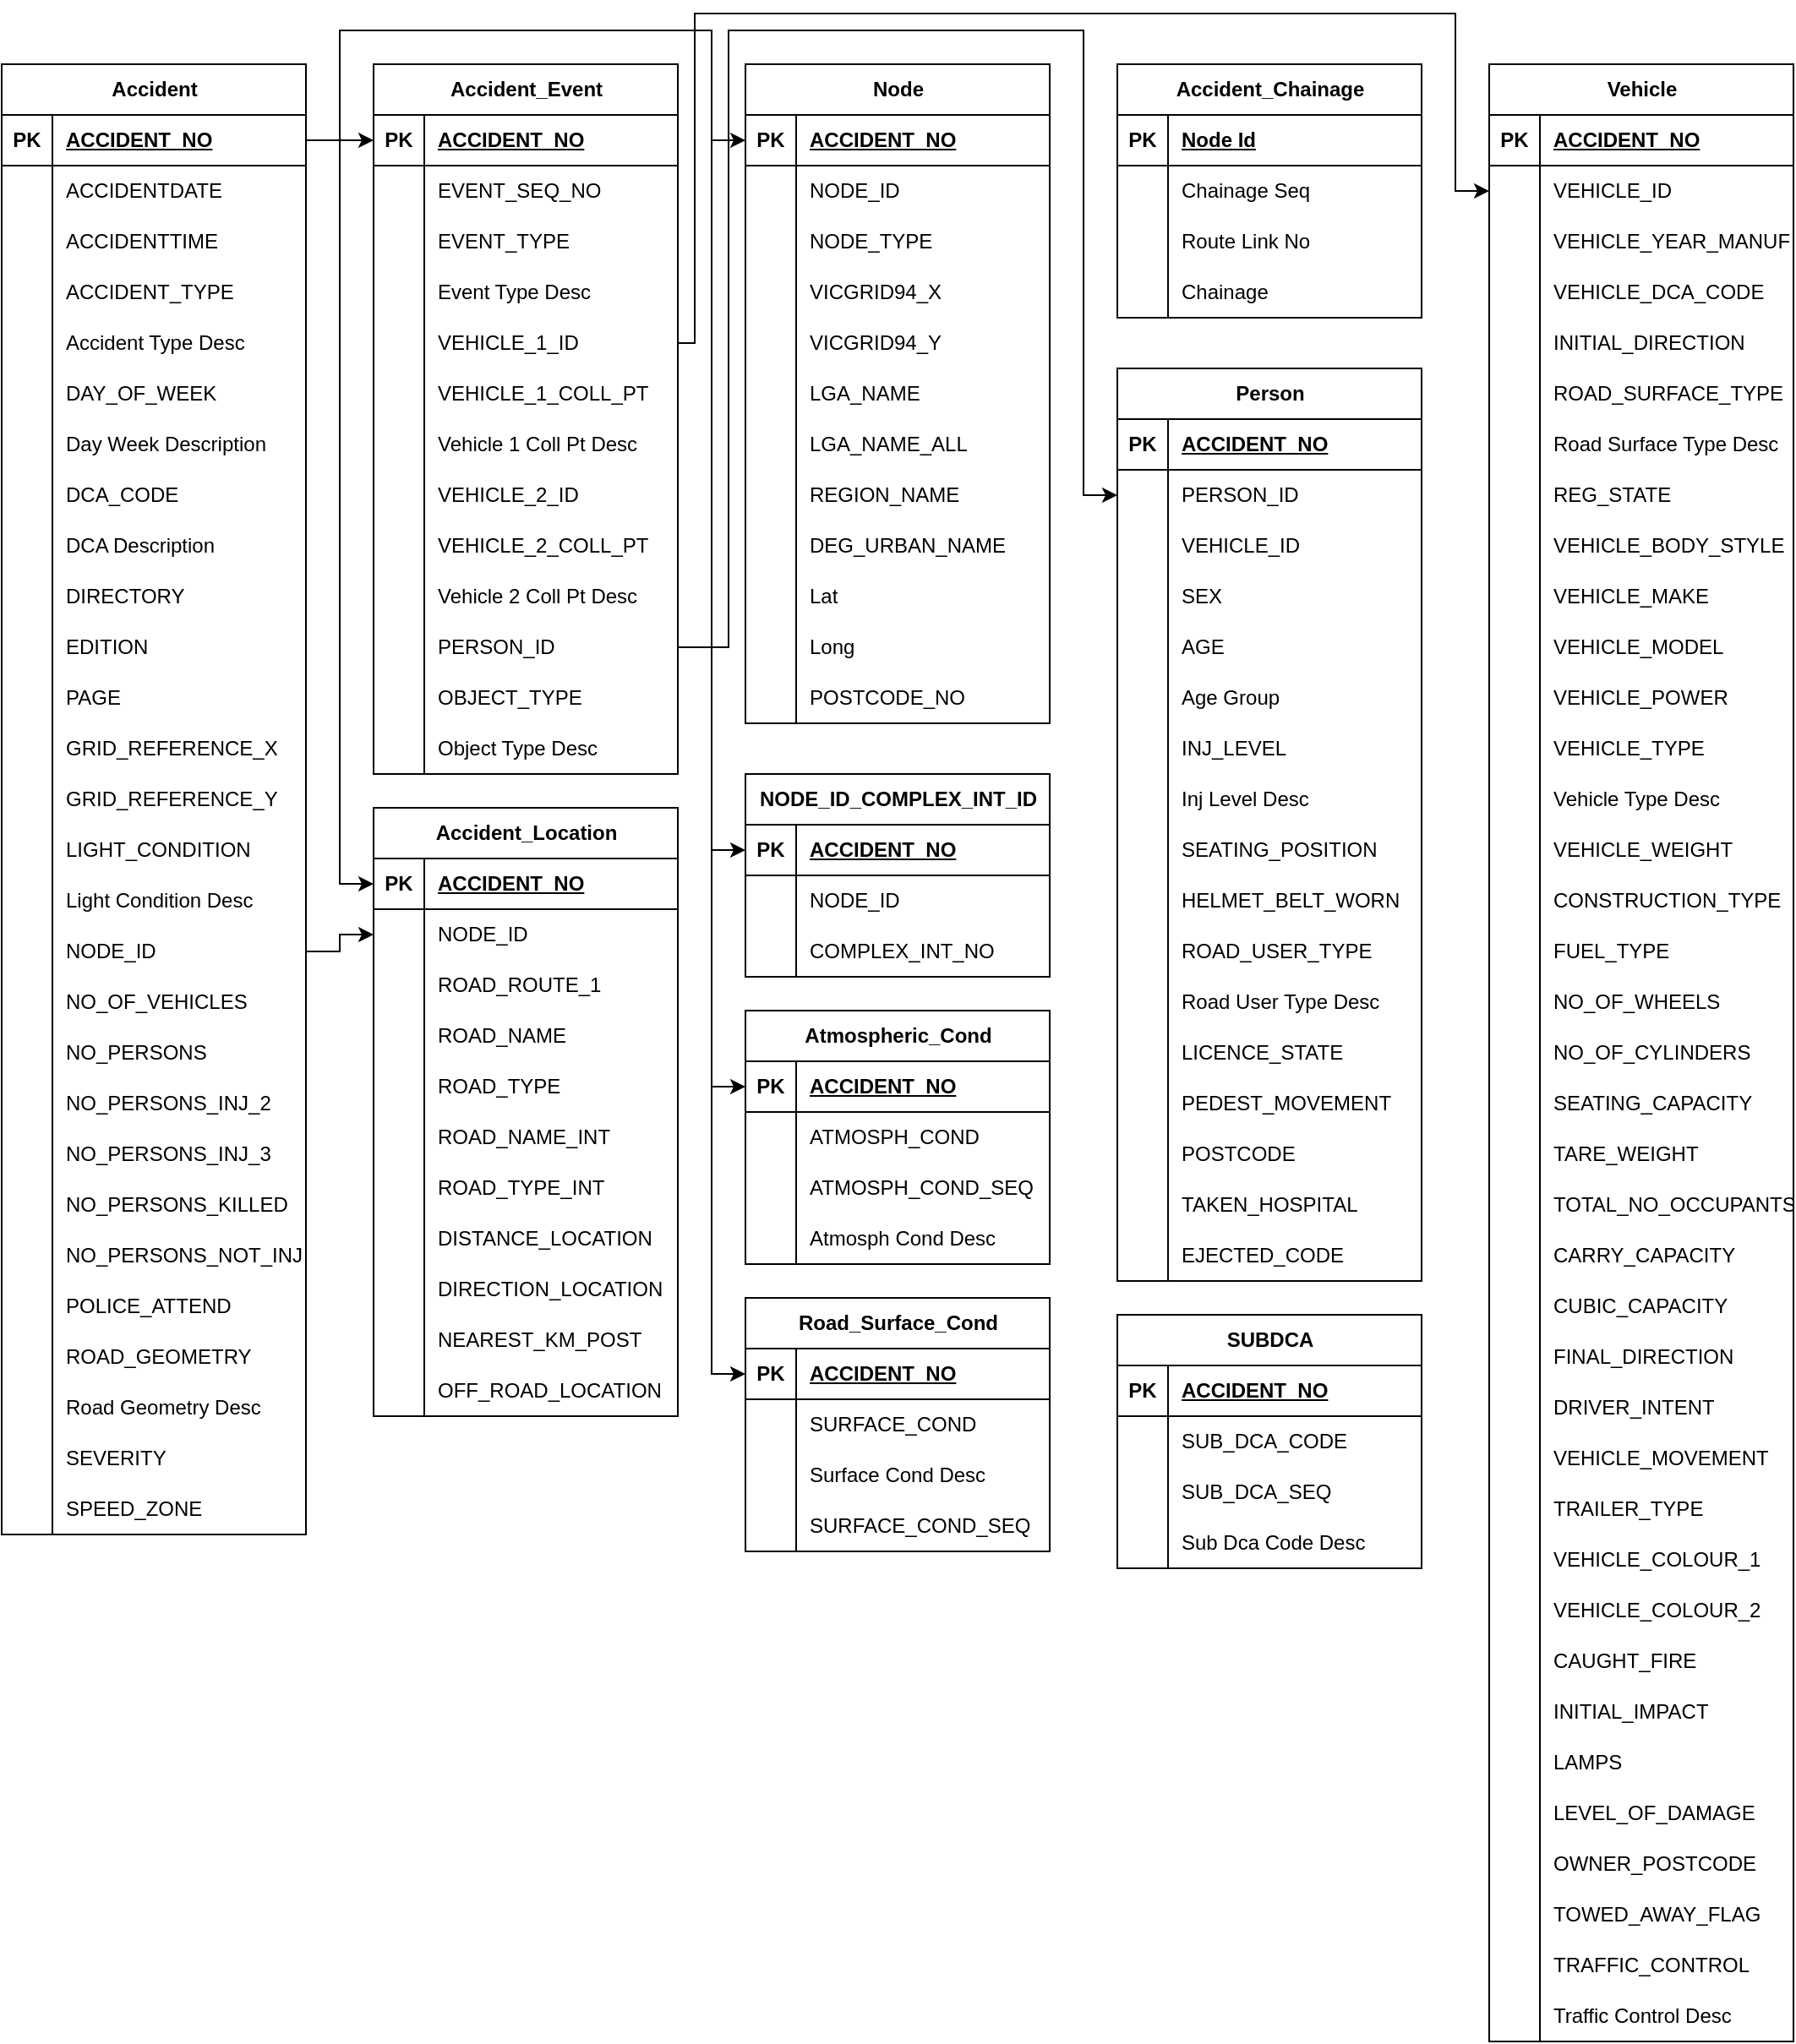 <mxfile version="21.7.2" type="github">
  <diagram id="R2lEEEUBdFMjLlhIrx00" name="Page-1">
    <mxGraphModel dx="1242" dy="680" grid="1" gridSize="10" guides="1" tooltips="1" connect="1" arrows="1" fold="1" page="1" pageScale="1" pageWidth="850" pageHeight="1100" math="0" shadow="0" extFonts="Permanent Marker^https://fonts.googleapis.com/css?family=Permanent+Marker">
      <root>
        <mxCell id="0" />
        <mxCell id="1" parent="0" />
        <mxCell id="gxcfh6Tqd5AqQS_5S6TX-7" value="Accident_Chainage" style="shape=table;startSize=30;container=1;collapsible=1;childLayout=tableLayout;fixedRows=1;rowLines=0;fontStyle=1;align=center;resizeLast=1;html=1;" vertex="1" parent="1">
          <mxGeometry x="670" y="40" width="180" height="150" as="geometry" />
        </mxCell>
        <mxCell id="gxcfh6Tqd5AqQS_5S6TX-8" value="" style="shape=tableRow;horizontal=0;startSize=0;swimlaneHead=0;swimlaneBody=0;fillColor=none;collapsible=0;dropTarget=0;points=[[0,0.5],[1,0.5]];portConstraint=eastwest;top=0;left=0;right=0;bottom=1;" vertex="1" parent="gxcfh6Tqd5AqQS_5S6TX-7">
          <mxGeometry y="30" width="180" height="30" as="geometry" />
        </mxCell>
        <mxCell id="gxcfh6Tqd5AqQS_5S6TX-9" value="PK" style="shape=partialRectangle;connectable=0;fillColor=none;top=0;left=0;bottom=0;right=0;fontStyle=1;overflow=hidden;whiteSpace=wrap;html=1;" vertex="1" parent="gxcfh6Tqd5AqQS_5S6TX-8">
          <mxGeometry width="30" height="30" as="geometry">
            <mxRectangle width="30" height="30" as="alternateBounds" />
          </mxGeometry>
        </mxCell>
        <mxCell id="gxcfh6Tqd5AqQS_5S6TX-10" value="Node Id" style="shape=partialRectangle;connectable=0;fillColor=none;top=0;left=0;bottom=0;right=0;align=left;spacingLeft=6;fontStyle=5;overflow=hidden;whiteSpace=wrap;html=1;" vertex="1" parent="gxcfh6Tqd5AqQS_5S6TX-8">
          <mxGeometry x="30" width="150" height="30" as="geometry">
            <mxRectangle width="150" height="30" as="alternateBounds" />
          </mxGeometry>
        </mxCell>
        <mxCell id="gxcfh6Tqd5AqQS_5S6TX-11" value="" style="shape=tableRow;horizontal=0;startSize=0;swimlaneHead=0;swimlaneBody=0;fillColor=none;collapsible=0;dropTarget=0;points=[[0,0.5],[1,0.5]];portConstraint=eastwest;top=0;left=0;right=0;bottom=0;" vertex="1" parent="gxcfh6Tqd5AqQS_5S6TX-7">
          <mxGeometry y="60" width="180" height="30" as="geometry" />
        </mxCell>
        <mxCell id="gxcfh6Tqd5AqQS_5S6TX-12" value="" style="shape=partialRectangle;connectable=0;fillColor=none;top=0;left=0;bottom=0;right=0;editable=1;overflow=hidden;whiteSpace=wrap;html=1;" vertex="1" parent="gxcfh6Tqd5AqQS_5S6TX-11">
          <mxGeometry width="30" height="30" as="geometry">
            <mxRectangle width="30" height="30" as="alternateBounds" />
          </mxGeometry>
        </mxCell>
        <mxCell id="gxcfh6Tqd5AqQS_5S6TX-13" value="Chainage Seq" style="shape=partialRectangle;connectable=0;fillColor=none;top=0;left=0;bottom=0;right=0;align=left;spacingLeft=6;overflow=hidden;whiteSpace=wrap;html=1;" vertex="1" parent="gxcfh6Tqd5AqQS_5S6TX-11">
          <mxGeometry x="30" width="150" height="30" as="geometry">
            <mxRectangle width="150" height="30" as="alternateBounds" />
          </mxGeometry>
        </mxCell>
        <mxCell id="gxcfh6Tqd5AqQS_5S6TX-14" value="" style="shape=tableRow;horizontal=0;startSize=0;swimlaneHead=0;swimlaneBody=0;fillColor=none;collapsible=0;dropTarget=0;points=[[0,0.5],[1,0.5]];portConstraint=eastwest;top=0;left=0;right=0;bottom=0;" vertex="1" parent="gxcfh6Tqd5AqQS_5S6TX-7">
          <mxGeometry y="90" width="180" height="30" as="geometry" />
        </mxCell>
        <mxCell id="gxcfh6Tqd5AqQS_5S6TX-15" value="" style="shape=partialRectangle;connectable=0;fillColor=none;top=0;left=0;bottom=0;right=0;editable=1;overflow=hidden;whiteSpace=wrap;html=1;" vertex="1" parent="gxcfh6Tqd5AqQS_5S6TX-14">
          <mxGeometry width="30" height="30" as="geometry">
            <mxRectangle width="30" height="30" as="alternateBounds" />
          </mxGeometry>
        </mxCell>
        <mxCell id="gxcfh6Tqd5AqQS_5S6TX-16" value="Route Link No" style="shape=partialRectangle;connectable=0;fillColor=none;top=0;left=0;bottom=0;right=0;align=left;spacingLeft=6;overflow=hidden;whiteSpace=wrap;html=1;" vertex="1" parent="gxcfh6Tqd5AqQS_5S6TX-14">
          <mxGeometry x="30" width="150" height="30" as="geometry">
            <mxRectangle width="150" height="30" as="alternateBounds" />
          </mxGeometry>
        </mxCell>
        <mxCell id="gxcfh6Tqd5AqQS_5S6TX-17" value="" style="shape=tableRow;horizontal=0;startSize=0;swimlaneHead=0;swimlaneBody=0;fillColor=none;collapsible=0;dropTarget=0;points=[[0,0.5],[1,0.5]];portConstraint=eastwest;top=0;left=0;right=0;bottom=0;" vertex="1" parent="gxcfh6Tqd5AqQS_5S6TX-7">
          <mxGeometry y="120" width="180" height="30" as="geometry" />
        </mxCell>
        <mxCell id="gxcfh6Tqd5AqQS_5S6TX-18" value="" style="shape=partialRectangle;connectable=0;fillColor=none;top=0;left=0;bottom=0;right=0;editable=1;overflow=hidden;whiteSpace=wrap;html=1;" vertex="1" parent="gxcfh6Tqd5AqQS_5S6TX-17">
          <mxGeometry width="30" height="30" as="geometry">
            <mxRectangle width="30" height="30" as="alternateBounds" />
          </mxGeometry>
        </mxCell>
        <mxCell id="gxcfh6Tqd5AqQS_5S6TX-19" value="Chainage" style="shape=partialRectangle;connectable=0;fillColor=none;top=0;left=0;bottom=0;right=0;align=left;spacingLeft=6;overflow=hidden;whiteSpace=wrap;html=1;" vertex="1" parent="gxcfh6Tqd5AqQS_5S6TX-17">
          <mxGeometry x="30" width="150" height="30" as="geometry">
            <mxRectangle width="150" height="30" as="alternateBounds" />
          </mxGeometry>
        </mxCell>
        <mxCell id="gxcfh6Tqd5AqQS_5S6TX-20" value="Accident_Event" style="shape=table;startSize=30;container=1;collapsible=1;childLayout=tableLayout;fixedRows=1;rowLines=0;fontStyle=1;align=center;resizeLast=1;html=1;" vertex="1" parent="1">
          <mxGeometry x="230" y="40" width="180" height="420" as="geometry" />
        </mxCell>
        <mxCell id="gxcfh6Tqd5AqQS_5S6TX-21" value="" style="shape=tableRow;horizontal=0;startSize=0;swimlaneHead=0;swimlaneBody=0;fillColor=none;collapsible=0;dropTarget=0;points=[[0,0.5],[1,0.5]];portConstraint=eastwest;top=0;left=0;right=0;bottom=1;" vertex="1" parent="gxcfh6Tqd5AqQS_5S6TX-20">
          <mxGeometry y="30" width="180" height="30" as="geometry" />
        </mxCell>
        <mxCell id="gxcfh6Tqd5AqQS_5S6TX-22" value="PK" style="shape=partialRectangle;connectable=0;fillColor=none;top=0;left=0;bottom=0;right=0;fontStyle=1;overflow=hidden;whiteSpace=wrap;html=1;" vertex="1" parent="gxcfh6Tqd5AqQS_5S6TX-21">
          <mxGeometry width="30" height="30" as="geometry">
            <mxRectangle width="30" height="30" as="alternateBounds" />
          </mxGeometry>
        </mxCell>
        <mxCell id="gxcfh6Tqd5AqQS_5S6TX-23" value="ACCIDENT_NO" style="shape=partialRectangle;connectable=0;fillColor=none;top=0;left=0;bottom=0;right=0;align=left;spacingLeft=6;fontStyle=5;overflow=hidden;whiteSpace=wrap;html=1;" vertex="1" parent="gxcfh6Tqd5AqQS_5S6TX-21">
          <mxGeometry x="30" width="150" height="30" as="geometry">
            <mxRectangle width="150" height="30" as="alternateBounds" />
          </mxGeometry>
        </mxCell>
        <mxCell id="gxcfh6Tqd5AqQS_5S6TX-24" value="" style="shape=tableRow;horizontal=0;startSize=0;swimlaneHead=0;swimlaneBody=0;fillColor=none;collapsible=0;dropTarget=0;points=[[0,0.5],[1,0.5]];portConstraint=eastwest;top=0;left=0;right=0;bottom=0;" vertex="1" parent="gxcfh6Tqd5AqQS_5S6TX-20">
          <mxGeometry y="60" width="180" height="30" as="geometry" />
        </mxCell>
        <mxCell id="gxcfh6Tqd5AqQS_5S6TX-25" value="" style="shape=partialRectangle;connectable=0;fillColor=none;top=0;left=0;bottom=0;right=0;editable=1;overflow=hidden;whiteSpace=wrap;html=1;" vertex="1" parent="gxcfh6Tqd5AqQS_5S6TX-24">
          <mxGeometry width="30" height="30" as="geometry">
            <mxRectangle width="30" height="30" as="alternateBounds" />
          </mxGeometry>
        </mxCell>
        <mxCell id="gxcfh6Tqd5AqQS_5S6TX-26" value="EVENT_SEQ_NO" style="shape=partialRectangle;connectable=0;fillColor=none;top=0;left=0;bottom=0;right=0;align=left;spacingLeft=6;overflow=hidden;whiteSpace=wrap;html=1;" vertex="1" parent="gxcfh6Tqd5AqQS_5S6TX-24">
          <mxGeometry x="30" width="150" height="30" as="geometry">
            <mxRectangle width="150" height="30" as="alternateBounds" />
          </mxGeometry>
        </mxCell>
        <mxCell id="gxcfh6Tqd5AqQS_5S6TX-27" value="" style="shape=tableRow;horizontal=0;startSize=0;swimlaneHead=0;swimlaneBody=0;fillColor=none;collapsible=0;dropTarget=0;points=[[0,0.5],[1,0.5]];portConstraint=eastwest;top=0;left=0;right=0;bottom=0;" vertex="1" parent="gxcfh6Tqd5AqQS_5S6TX-20">
          <mxGeometry y="90" width="180" height="30" as="geometry" />
        </mxCell>
        <mxCell id="gxcfh6Tqd5AqQS_5S6TX-28" value="" style="shape=partialRectangle;connectable=0;fillColor=none;top=0;left=0;bottom=0;right=0;editable=1;overflow=hidden;whiteSpace=wrap;html=1;" vertex="1" parent="gxcfh6Tqd5AqQS_5S6TX-27">
          <mxGeometry width="30" height="30" as="geometry">
            <mxRectangle width="30" height="30" as="alternateBounds" />
          </mxGeometry>
        </mxCell>
        <mxCell id="gxcfh6Tqd5AqQS_5S6TX-29" value="EVENT_TYPE" style="shape=partialRectangle;connectable=0;fillColor=none;top=0;left=0;bottom=0;right=0;align=left;spacingLeft=6;overflow=hidden;whiteSpace=wrap;html=1;" vertex="1" parent="gxcfh6Tqd5AqQS_5S6TX-27">
          <mxGeometry x="30" width="150" height="30" as="geometry">
            <mxRectangle width="150" height="30" as="alternateBounds" />
          </mxGeometry>
        </mxCell>
        <mxCell id="gxcfh6Tqd5AqQS_5S6TX-30" value="" style="shape=tableRow;horizontal=0;startSize=0;swimlaneHead=0;swimlaneBody=0;fillColor=none;collapsible=0;dropTarget=0;points=[[0,0.5],[1,0.5]];portConstraint=eastwest;top=0;left=0;right=0;bottom=0;" vertex="1" parent="gxcfh6Tqd5AqQS_5S6TX-20">
          <mxGeometry y="120" width="180" height="30" as="geometry" />
        </mxCell>
        <mxCell id="gxcfh6Tqd5AqQS_5S6TX-31" value="" style="shape=partialRectangle;connectable=0;fillColor=none;top=0;left=0;bottom=0;right=0;editable=1;overflow=hidden;whiteSpace=wrap;html=1;" vertex="1" parent="gxcfh6Tqd5AqQS_5S6TX-30">
          <mxGeometry width="30" height="30" as="geometry">
            <mxRectangle width="30" height="30" as="alternateBounds" />
          </mxGeometry>
        </mxCell>
        <mxCell id="gxcfh6Tqd5AqQS_5S6TX-32" value="Event Type Desc" style="shape=partialRectangle;connectable=0;fillColor=none;top=0;left=0;bottom=0;right=0;align=left;spacingLeft=6;overflow=hidden;whiteSpace=wrap;html=1;" vertex="1" parent="gxcfh6Tqd5AqQS_5S6TX-30">
          <mxGeometry x="30" width="150" height="30" as="geometry">
            <mxRectangle width="150" height="30" as="alternateBounds" />
          </mxGeometry>
        </mxCell>
        <mxCell id="gxcfh6Tqd5AqQS_5S6TX-33" value="" style="shape=tableRow;horizontal=0;startSize=0;swimlaneHead=0;swimlaneBody=0;fillColor=none;collapsible=0;dropTarget=0;points=[[0,0.5],[1,0.5]];portConstraint=eastwest;top=0;left=0;right=0;bottom=0;" vertex="1" parent="gxcfh6Tqd5AqQS_5S6TX-20">
          <mxGeometry y="150" width="180" height="30" as="geometry" />
        </mxCell>
        <mxCell id="gxcfh6Tqd5AqQS_5S6TX-34" value="" style="shape=partialRectangle;connectable=0;fillColor=none;top=0;left=0;bottom=0;right=0;editable=1;overflow=hidden;whiteSpace=wrap;html=1;" vertex="1" parent="gxcfh6Tqd5AqQS_5S6TX-33">
          <mxGeometry width="30" height="30" as="geometry">
            <mxRectangle width="30" height="30" as="alternateBounds" />
          </mxGeometry>
        </mxCell>
        <mxCell id="gxcfh6Tqd5AqQS_5S6TX-35" value="VEHICLE_1_ID" style="shape=partialRectangle;connectable=0;fillColor=none;top=0;left=0;bottom=0;right=0;align=left;spacingLeft=6;overflow=hidden;whiteSpace=wrap;html=1;" vertex="1" parent="gxcfh6Tqd5AqQS_5S6TX-33">
          <mxGeometry x="30" width="150" height="30" as="geometry">
            <mxRectangle width="150" height="30" as="alternateBounds" />
          </mxGeometry>
        </mxCell>
        <mxCell id="gxcfh6Tqd5AqQS_5S6TX-36" value="" style="shape=tableRow;horizontal=0;startSize=0;swimlaneHead=0;swimlaneBody=0;fillColor=none;collapsible=0;dropTarget=0;points=[[0,0.5],[1,0.5]];portConstraint=eastwest;top=0;left=0;right=0;bottom=0;" vertex="1" parent="gxcfh6Tqd5AqQS_5S6TX-20">
          <mxGeometry y="180" width="180" height="30" as="geometry" />
        </mxCell>
        <mxCell id="gxcfh6Tqd5AqQS_5S6TX-37" value="" style="shape=partialRectangle;connectable=0;fillColor=none;top=0;left=0;bottom=0;right=0;editable=1;overflow=hidden;whiteSpace=wrap;html=1;" vertex="1" parent="gxcfh6Tqd5AqQS_5S6TX-36">
          <mxGeometry width="30" height="30" as="geometry">
            <mxRectangle width="30" height="30" as="alternateBounds" />
          </mxGeometry>
        </mxCell>
        <mxCell id="gxcfh6Tqd5AqQS_5S6TX-38" value="VEHICLE_1_COLL_PT" style="shape=partialRectangle;connectable=0;fillColor=none;top=0;left=0;bottom=0;right=0;align=left;spacingLeft=6;overflow=hidden;whiteSpace=wrap;html=1;" vertex="1" parent="gxcfh6Tqd5AqQS_5S6TX-36">
          <mxGeometry x="30" width="150" height="30" as="geometry">
            <mxRectangle width="150" height="30" as="alternateBounds" />
          </mxGeometry>
        </mxCell>
        <mxCell id="gxcfh6Tqd5AqQS_5S6TX-39" value="" style="shape=tableRow;horizontal=0;startSize=0;swimlaneHead=0;swimlaneBody=0;fillColor=none;collapsible=0;dropTarget=0;points=[[0,0.5],[1,0.5]];portConstraint=eastwest;top=0;left=0;right=0;bottom=0;" vertex="1" parent="gxcfh6Tqd5AqQS_5S6TX-20">
          <mxGeometry y="210" width="180" height="30" as="geometry" />
        </mxCell>
        <mxCell id="gxcfh6Tqd5AqQS_5S6TX-40" value="" style="shape=partialRectangle;connectable=0;fillColor=none;top=0;left=0;bottom=0;right=0;editable=1;overflow=hidden;whiteSpace=wrap;html=1;" vertex="1" parent="gxcfh6Tqd5AqQS_5S6TX-39">
          <mxGeometry width="30" height="30" as="geometry">
            <mxRectangle width="30" height="30" as="alternateBounds" />
          </mxGeometry>
        </mxCell>
        <mxCell id="gxcfh6Tqd5AqQS_5S6TX-41" value="Vehicle 1 Coll Pt Desc" style="shape=partialRectangle;connectable=0;fillColor=none;top=0;left=0;bottom=0;right=0;align=left;spacingLeft=6;overflow=hidden;whiteSpace=wrap;html=1;" vertex="1" parent="gxcfh6Tqd5AqQS_5S6TX-39">
          <mxGeometry x="30" width="150" height="30" as="geometry">
            <mxRectangle width="150" height="30" as="alternateBounds" />
          </mxGeometry>
        </mxCell>
        <mxCell id="gxcfh6Tqd5AqQS_5S6TX-42" value="" style="shape=tableRow;horizontal=0;startSize=0;swimlaneHead=0;swimlaneBody=0;fillColor=none;collapsible=0;dropTarget=0;points=[[0,0.5],[1,0.5]];portConstraint=eastwest;top=0;left=0;right=0;bottom=0;" vertex="1" parent="gxcfh6Tqd5AqQS_5S6TX-20">
          <mxGeometry y="240" width="180" height="30" as="geometry" />
        </mxCell>
        <mxCell id="gxcfh6Tqd5AqQS_5S6TX-43" value="" style="shape=partialRectangle;connectable=0;fillColor=none;top=0;left=0;bottom=0;right=0;editable=1;overflow=hidden;whiteSpace=wrap;html=1;" vertex="1" parent="gxcfh6Tqd5AqQS_5S6TX-42">
          <mxGeometry width="30" height="30" as="geometry">
            <mxRectangle width="30" height="30" as="alternateBounds" />
          </mxGeometry>
        </mxCell>
        <mxCell id="gxcfh6Tqd5AqQS_5S6TX-44" value="VEHICLE_2_ID" style="shape=partialRectangle;connectable=0;fillColor=none;top=0;left=0;bottom=0;right=0;align=left;spacingLeft=6;overflow=hidden;whiteSpace=wrap;html=1;" vertex="1" parent="gxcfh6Tqd5AqQS_5S6TX-42">
          <mxGeometry x="30" width="150" height="30" as="geometry">
            <mxRectangle width="150" height="30" as="alternateBounds" />
          </mxGeometry>
        </mxCell>
        <mxCell id="gxcfh6Tqd5AqQS_5S6TX-45" value="" style="shape=tableRow;horizontal=0;startSize=0;swimlaneHead=0;swimlaneBody=0;fillColor=none;collapsible=0;dropTarget=0;points=[[0,0.5],[1,0.5]];portConstraint=eastwest;top=0;left=0;right=0;bottom=0;" vertex="1" parent="gxcfh6Tqd5AqQS_5S6TX-20">
          <mxGeometry y="270" width="180" height="30" as="geometry" />
        </mxCell>
        <mxCell id="gxcfh6Tqd5AqQS_5S6TX-46" value="" style="shape=partialRectangle;connectable=0;fillColor=none;top=0;left=0;bottom=0;right=0;editable=1;overflow=hidden;whiteSpace=wrap;html=1;" vertex="1" parent="gxcfh6Tqd5AqQS_5S6TX-45">
          <mxGeometry width="30" height="30" as="geometry">
            <mxRectangle width="30" height="30" as="alternateBounds" />
          </mxGeometry>
        </mxCell>
        <mxCell id="gxcfh6Tqd5AqQS_5S6TX-47" value="VEHICLE_2_COLL_PT" style="shape=partialRectangle;connectable=0;fillColor=none;top=0;left=0;bottom=0;right=0;align=left;spacingLeft=6;overflow=hidden;whiteSpace=wrap;html=1;" vertex="1" parent="gxcfh6Tqd5AqQS_5S6TX-45">
          <mxGeometry x="30" width="150" height="30" as="geometry">
            <mxRectangle width="150" height="30" as="alternateBounds" />
          </mxGeometry>
        </mxCell>
        <mxCell id="gxcfh6Tqd5AqQS_5S6TX-48" value="" style="shape=tableRow;horizontal=0;startSize=0;swimlaneHead=0;swimlaneBody=0;fillColor=none;collapsible=0;dropTarget=0;points=[[0,0.5],[1,0.5]];portConstraint=eastwest;top=0;left=0;right=0;bottom=0;" vertex="1" parent="gxcfh6Tqd5AqQS_5S6TX-20">
          <mxGeometry y="300" width="180" height="30" as="geometry" />
        </mxCell>
        <mxCell id="gxcfh6Tqd5AqQS_5S6TX-49" value="" style="shape=partialRectangle;connectable=0;fillColor=none;top=0;left=0;bottom=0;right=0;editable=1;overflow=hidden;whiteSpace=wrap;html=1;" vertex="1" parent="gxcfh6Tqd5AqQS_5S6TX-48">
          <mxGeometry width="30" height="30" as="geometry">
            <mxRectangle width="30" height="30" as="alternateBounds" />
          </mxGeometry>
        </mxCell>
        <mxCell id="gxcfh6Tqd5AqQS_5S6TX-50" value="Vehicle 2 Coll Pt Desc" style="shape=partialRectangle;connectable=0;fillColor=none;top=0;left=0;bottom=0;right=0;align=left;spacingLeft=6;overflow=hidden;whiteSpace=wrap;html=1;" vertex="1" parent="gxcfh6Tqd5AqQS_5S6TX-48">
          <mxGeometry x="30" width="150" height="30" as="geometry">
            <mxRectangle width="150" height="30" as="alternateBounds" />
          </mxGeometry>
        </mxCell>
        <mxCell id="gxcfh6Tqd5AqQS_5S6TX-51" value="" style="shape=tableRow;horizontal=0;startSize=0;swimlaneHead=0;swimlaneBody=0;fillColor=none;collapsible=0;dropTarget=0;points=[[0,0.5],[1,0.5]];portConstraint=eastwest;top=0;left=0;right=0;bottom=0;" vertex="1" parent="gxcfh6Tqd5AqQS_5S6TX-20">
          <mxGeometry y="330" width="180" height="30" as="geometry" />
        </mxCell>
        <mxCell id="gxcfh6Tqd5AqQS_5S6TX-52" value="" style="shape=partialRectangle;connectable=0;fillColor=none;top=0;left=0;bottom=0;right=0;editable=1;overflow=hidden;whiteSpace=wrap;html=1;" vertex="1" parent="gxcfh6Tqd5AqQS_5S6TX-51">
          <mxGeometry width="30" height="30" as="geometry">
            <mxRectangle width="30" height="30" as="alternateBounds" />
          </mxGeometry>
        </mxCell>
        <mxCell id="gxcfh6Tqd5AqQS_5S6TX-53" value="PERSON_ID" style="shape=partialRectangle;connectable=0;fillColor=none;top=0;left=0;bottom=0;right=0;align=left;spacingLeft=6;overflow=hidden;whiteSpace=wrap;html=1;" vertex="1" parent="gxcfh6Tqd5AqQS_5S6TX-51">
          <mxGeometry x="30" width="150" height="30" as="geometry">
            <mxRectangle width="150" height="30" as="alternateBounds" />
          </mxGeometry>
        </mxCell>
        <mxCell id="gxcfh6Tqd5AqQS_5S6TX-54" value="" style="shape=tableRow;horizontal=0;startSize=0;swimlaneHead=0;swimlaneBody=0;fillColor=none;collapsible=0;dropTarget=0;points=[[0,0.5],[1,0.5]];portConstraint=eastwest;top=0;left=0;right=0;bottom=0;" vertex="1" parent="gxcfh6Tqd5AqQS_5S6TX-20">
          <mxGeometry y="360" width="180" height="30" as="geometry" />
        </mxCell>
        <mxCell id="gxcfh6Tqd5AqQS_5S6TX-55" value="" style="shape=partialRectangle;connectable=0;fillColor=none;top=0;left=0;bottom=0;right=0;editable=1;overflow=hidden;whiteSpace=wrap;html=1;" vertex="1" parent="gxcfh6Tqd5AqQS_5S6TX-54">
          <mxGeometry width="30" height="30" as="geometry">
            <mxRectangle width="30" height="30" as="alternateBounds" />
          </mxGeometry>
        </mxCell>
        <mxCell id="gxcfh6Tqd5AqQS_5S6TX-56" value="OBJECT_TYPE" style="shape=partialRectangle;connectable=0;fillColor=none;top=0;left=0;bottom=0;right=0;align=left;spacingLeft=6;overflow=hidden;whiteSpace=wrap;html=1;" vertex="1" parent="gxcfh6Tqd5AqQS_5S6TX-54">
          <mxGeometry x="30" width="150" height="30" as="geometry">
            <mxRectangle width="150" height="30" as="alternateBounds" />
          </mxGeometry>
        </mxCell>
        <mxCell id="gxcfh6Tqd5AqQS_5S6TX-57" value="" style="shape=tableRow;horizontal=0;startSize=0;swimlaneHead=0;swimlaneBody=0;fillColor=none;collapsible=0;dropTarget=0;points=[[0,0.5],[1,0.5]];portConstraint=eastwest;top=0;left=0;right=0;bottom=0;" vertex="1" parent="gxcfh6Tqd5AqQS_5S6TX-20">
          <mxGeometry y="390" width="180" height="30" as="geometry" />
        </mxCell>
        <mxCell id="gxcfh6Tqd5AqQS_5S6TX-58" value="" style="shape=partialRectangle;connectable=0;fillColor=none;top=0;left=0;bottom=0;right=0;editable=1;overflow=hidden;whiteSpace=wrap;html=1;" vertex="1" parent="gxcfh6Tqd5AqQS_5S6TX-57">
          <mxGeometry width="30" height="30" as="geometry">
            <mxRectangle width="30" height="30" as="alternateBounds" />
          </mxGeometry>
        </mxCell>
        <mxCell id="gxcfh6Tqd5AqQS_5S6TX-59" value="Object Type Desc" style="shape=partialRectangle;connectable=0;fillColor=none;top=0;left=0;bottom=0;right=0;align=left;spacingLeft=6;overflow=hidden;whiteSpace=wrap;html=1;" vertex="1" parent="gxcfh6Tqd5AqQS_5S6TX-57">
          <mxGeometry x="30" width="150" height="30" as="geometry">
            <mxRectangle width="150" height="30" as="alternateBounds" />
          </mxGeometry>
        </mxCell>
        <mxCell id="gxcfh6Tqd5AqQS_5S6TX-60" value="Accident_Location" style="shape=table;startSize=30;container=1;collapsible=1;childLayout=tableLayout;fixedRows=1;rowLines=0;fontStyle=1;align=center;resizeLast=1;html=1;" vertex="1" parent="1">
          <mxGeometry x="230" y="480" width="180" height="360" as="geometry" />
        </mxCell>
        <mxCell id="gxcfh6Tqd5AqQS_5S6TX-61" value="" style="shape=tableRow;horizontal=0;startSize=0;swimlaneHead=0;swimlaneBody=0;fillColor=none;collapsible=0;dropTarget=0;points=[[0,0.5],[1,0.5]];portConstraint=eastwest;top=0;left=0;right=0;bottom=1;" vertex="1" parent="gxcfh6Tqd5AqQS_5S6TX-60">
          <mxGeometry y="30" width="180" height="30" as="geometry" />
        </mxCell>
        <mxCell id="gxcfh6Tqd5AqQS_5S6TX-62" value="PK" style="shape=partialRectangle;connectable=0;fillColor=none;top=0;left=0;bottom=0;right=0;fontStyle=1;overflow=hidden;whiteSpace=wrap;html=1;" vertex="1" parent="gxcfh6Tqd5AqQS_5S6TX-61">
          <mxGeometry width="30" height="30" as="geometry">
            <mxRectangle width="30" height="30" as="alternateBounds" />
          </mxGeometry>
        </mxCell>
        <mxCell id="gxcfh6Tqd5AqQS_5S6TX-63" value="ACCIDENT_NO" style="shape=partialRectangle;connectable=0;fillColor=none;top=0;left=0;bottom=0;right=0;align=left;spacingLeft=6;fontStyle=5;overflow=hidden;whiteSpace=wrap;html=1;" vertex="1" parent="gxcfh6Tqd5AqQS_5S6TX-61">
          <mxGeometry x="30" width="150" height="30" as="geometry">
            <mxRectangle width="150" height="30" as="alternateBounds" />
          </mxGeometry>
        </mxCell>
        <mxCell id="gxcfh6Tqd5AqQS_5S6TX-64" value="" style="shape=tableRow;horizontal=0;startSize=0;swimlaneHead=0;swimlaneBody=0;fillColor=none;collapsible=0;dropTarget=0;points=[[0,0.5],[1,0.5]];portConstraint=eastwest;top=0;left=0;right=0;bottom=0;" vertex="1" parent="gxcfh6Tqd5AqQS_5S6TX-60">
          <mxGeometry y="60" width="180" height="30" as="geometry" />
        </mxCell>
        <mxCell id="gxcfh6Tqd5AqQS_5S6TX-65" value="" style="shape=partialRectangle;connectable=0;fillColor=none;top=0;left=0;bottom=0;right=0;editable=1;overflow=hidden;whiteSpace=wrap;html=1;" vertex="1" parent="gxcfh6Tqd5AqQS_5S6TX-64">
          <mxGeometry width="30" height="30" as="geometry">
            <mxRectangle width="30" height="30" as="alternateBounds" />
          </mxGeometry>
        </mxCell>
        <mxCell id="gxcfh6Tqd5AqQS_5S6TX-66" value="NODE_ID" style="shape=partialRectangle;connectable=0;fillColor=none;top=0;left=0;bottom=0;right=0;align=left;spacingLeft=6;overflow=hidden;whiteSpace=wrap;html=1;" vertex="1" parent="gxcfh6Tqd5AqQS_5S6TX-64">
          <mxGeometry x="30" width="150" height="30" as="geometry">
            <mxRectangle width="150" height="30" as="alternateBounds" />
          </mxGeometry>
        </mxCell>
        <mxCell id="gxcfh6Tqd5AqQS_5S6TX-67" value="" style="shape=tableRow;horizontal=0;startSize=0;swimlaneHead=0;swimlaneBody=0;fillColor=none;collapsible=0;dropTarget=0;points=[[0,0.5],[1,0.5]];portConstraint=eastwest;top=0;left=0;right=0;bottom=0;" vertex="1" parent="gxcfh6Tqd5AqQS_5S6TX-60">
          <mxGeometry y="90" width="180" height="30" as="geometry" />
        </mxCell>
        <mxCell id="gxcfh6Tqd5AqQS_5S6TX-68" value="" style="shape=partialRectangle;connectable=0;fillColor=none;top=0;left=0;bottom=0;right=0;editable=1;overflow=hidden;whiteSpace=wrap;html=1;" vertex="1" parent="gxcfh6Tqd5AqQS_5S6TX-67">
          <mxGeometry width="30" height="30" as="geometry">
            <mxRectangle width="30" height="30" as="alternateBounds" />
          </mxGeometry>
        </mxCell>
        <mxCell id="gxcfh6Tqd5AqQS_5S6TX-69" value="ROAD_ROUTE_1" style="shape=partialRectangle;connectable=0;fillColor=none;top=0;left=0;bottom=0;right=0;align=left;spacingLeft=6;overflow=hidden;whiteSpace=wrap;html=1;" vertex="1" parent="gxcfh6Tqd5AqQS_5S6TX-67">
          <mxGeometry x="30" width="150" height="30" as="geometry">
            <mxRectangle width="150" height="30" as="alternateBounds" />
          </mxGeometry>
        </mxCell>
        <mxCell id="gxcfh6Tqd5AqQS_5S6TX-70" value="" style="shape=tableRow;horizontal=0;startSize=0;swimlaneHead=0;swimlaneBody=0;fillColor=none;collapsible=0;dropTarget=0;points=[[0,0.5],[1,0.5]];portConstraint=eastwest;top=0;left=0;right=0;bottom=0;" vertex="1" parent="gxcfh6Tqd5AqQS_5S6TX-60">
          <mxGeometry y="120" width="180" height="30" as="geometry" />
        </mxCell>
        <mxCell id="gxcfh6Tqd5AqQS_5S6TX-71" value="" style="shape=partialRectangle;connectable=0;fillColor=none;top=0;left=0;bottom=0;right=0;editable=1;overflow=hidden;whiteSpace=wrap;html=1;" vertex="1" parent="gxcfh6Tqd5AqQS_5S6TX-70">
          <mxGeometry width="30" height="30" as="geometry">
            <mxRectangle width="30" height="30" as="alternateBounds" />
          </mxGeometry>
        </mxCell>
        <mxCell id="gxcfh6Tqd5AqQS_5S6TX-72" value="ROAD_NAME" style="shape=partialRectangle;connectable=0;fillColor=none;top=0;left=0;bottom=0;right=0;align=left;spacingLeft=6;overflow=hidden;whiteSpace=wrap;html=1;" vertex="1" parent="gxcfh6Tqd5AqQS_5S6TX-70">
          <mxGeometry x="30" width="150" height="30" as="geometry">
            <mxRectangle width="150" height="30" as="alternateBounds" />
          </mxGeometry>
        </mxCell>
        <mxCell id="gxcfh6Tqd5AqQS_5S6TX-73" value="" style="shape=tableRow;horizontal=0;startSize=0;swimlaneHead=0;swimlaneBody=0;fillColor=none;collapsible=0;dropTarget=0;points=[[0,0.5],[1,0.5]];portConstraint=eastwest;top=0;left=0;right=0;bottom=0;" vertex="1" parent="gxcfh6Tqd5AqQS_5S6TX-60">
          <mxGeometry y="150" width="180" height="30" as="geometry" />
        </mxCell>
        <mxCell id="gxcfh6Tqd5AqQS_5S6TX-74" value="" style="shape=partialRectangle;connectable=0;fillColor=none;top=0;left=0;bottom=0;right=0;editable=1;overflow=hidden;whiteSpace=wrap;html=1;" vertex="1" parent="gxcfh6Tqd5AqQS_5S6TX-73">
          <mxGeometry width="30" height="30" as="geometry">
            <mxRectangle width="30" height="30" as="alternateBounds" />
          </mxGeometry>
        </mxCell>
        <mxCell id="gxcfh6Tqd5AqQS_5S6TX-75" value="ROAD_TYPE" style="shape=partialRectangle;connectable=0;fillColor=none;top=0;left=0;bottom=0;right=0;align=left;spacingLeft=6;overflow=hidden;whiteSpace=wrap;html=1;" vertex="1" parent="gxcfh6Tqd5AqQS_5S6TX-73">
          <mxGeometry x="30" width="150" height="30" as="geometry">
            <mxRectangle width="150" height="30" as="alternateBounds" />
          </mxGeometry>
        </mxCell>
        <mxCell id="gxcfh6Tqd5AqQS_5S6TX-76" value="" style="shape=tableRow;horizontal=0;startSize=0;swimlaneHead=0;swimlaneBody=0;fillColor=none;collapsible=0;dropTarget=0;points=[[0,0.5],[1,0.5]];portConstraint=eastwest;top=0;left=0;right=0;bottom=0;" vertex="1" parent="gxcfh6Tqd5AqQS_5S6TX-60">
          <mxGeometry y="180" width="180" height="30" as="geometry" />
        </mxCell>
        <mxCell id="gxcfh6Tqd5AqQS_5S6TX-77" value="" style="shape=partialRectangle;connectable=0;fillColor=none;top=0;left=0;bottom=0;right=0;editable=1;overflow=hidden;whiteSpace=wrap;html=1;" vertex="1" parent="gxcfh6Tqd5AqQS_5S6TX-76">
          <mxGeometry width="30" height="30" as="geometry">
            <mxRectangle width="30" height="30" as="alternateBounds" />
          </mxGeometry>
        </mxCell>
        <mxCell id="gxcfh6Tqd5AqQS_5S6TX-78" value="ROAD_NAME_INT" style="shape=partialRectangle;connectable=0;fillColor=none;top=0;left=0;bottom=0;right=0;align=left;spacingLeft=6;overflow=hidden;whiteSpace=wrap;html=1;" vertex="1" parent="gxcfh6Tqd5AqQS_5S6TX-76">
          <mxGeometry x="30" width="150" height="30" as="geometry">
            <mxRectangle width="150" height="30" as="alternateBounds" />
          </mxGeometry>
        </mxCell>
        <mxCell id="gxcfh6Tqd5AqQS_5S6TX-79" value="" style="shape=tableRow;horizontal=0;startSize=0;swimlaneHead=0;swimlaneBody=0;fillColor=none;collapsible=0;dropTarget=0;points=[[0,0.5],[1,0.5]];portConstraint=eastwest;top=0;left=0;right=0;bottom=0;" vertex="1" parent="gxcfh6Tqd5AqQS_5S6TX-60">
          <mxGeometry y="210" width="180" height="30" as="geometry" />
        </mxCell>
        <mxCell id="gxcfh6Tqd5AqQS_5S6TX-80" value="" style="shape=partialRectangle;connectable=0;fillColor=none;top=0;left=0;bottom=0;right=0;editable=1;overflow=hidden;whiteSpace=wrap;html=1;" vertex="1" parent="gxcfh6Tqd5AqQS_5S6TX-79">
          <mxGeometry width="30" height="30" as="geometry">
            <mxRectangle width="30" height="30" as="alternateBounds" />
          </mxGeometry>
        </mxCell>
        <mxCell id="gxcfh6Tqd5AqQS_5S6TX-81" value="ROAD_TYPE_INT" style="shape=partialRectangle;connectable=0;fillColor=none;top=0;left=0;bottom=0;right=0;align=left;spacingLeft=6;overflow=hidden;whiteSpace=wrap;html=1;" vertex="1" parent="gxcfh6Tqd5AqQS_5S6TX-79">
          <mxGeometry x="30" width="150" height="30" as="geometry">
            <mxRectangle width="150" height="30" as="alternateBounds" />
          </mxGeometry>
        </mxCell>
        <mxCell id="gxcfh6Tqd5AqQS_5S6TX-82" value="" style="shape=tableRow;horizontal=0;startSize=0;swimlaneHead=0;swimlaneBody=0;fillColor=none;collapsible=0;dropTarget=0;points=[[0,0.5],[1,0.5]];portConstraint=eastwest;top=0;left=0;right=0;bottom=0;" vertex="1" parent="gxcfh6Tqd5AqQS_5S6TX-60">
          <mxGeometry y="240" width="180" height="30" as="geometry" />
        </mxCell>
        <mxCell id="gxcfh6Tqd5AqQS_5S6TX-83" value="" style="shape=partialRectangle;connectable=0;fillColor=none;top=0;left=0;bottom=0;right=0;editable=1;overflow=hidden;whiteSpace=wrap;html=1;" vertex="1" parent="gxcfh6Tqd5AqQS_5S6TX-82">
          <mxGeometry width="30" height="30" as="geometry">
            <mxRectangle width="30" height="30" as="alternateBounds" />
          </mxGeometry>
        </mxCell>
        <mxCell id="gxcfh6Tqd5AqQS_5S6TX-84" value="DISTANCE_LOCATION" style="shape=partialRectangle;connectable=0;fillColor=none;top=0;left=0;bottom=0;right=0;align=left;spacingLeft=6;overflow=hidden;whiteSpace=wrap;html=1;" vertex="1" parent="gxcfh6Tqd5AqQS_5S6TX-82">
          <mxGeometry x="30" width="150" height="30" as="geometry">
            <mxRectangle width="150" height="30" as="alternateBounds" />
          </mxGeometry>
        </mxCell>
        <mxCell id="gxcfh6Tqd5AqQS_5S6TX-85" value="" style="shape=tableRow;horizontal=0;startSize=0;swimlaneHead=0;swimlaneBody=0;fillColor=none;collapsible=0;dropTarget=0;points=[[0,0.5],[1,0.5]];portConstraint=eastwest;top=0;left=0;right=0;bottom=0;" vertex="1" parent="gxcfh6Tqd5AqQS_5S6TX-60">
          <mxGeometry y="270" width="180" height="30" as="geometry" />
        </mxCell>
        <mxCell id="gxcfh6Tqd5AqQS_5S6TX-86" value="" style="shape=partialRectangle;connectable=0;fillColor=none;top=0;left=0;bottom=0;right=0;editable=1;overflow=hidden;whiteSpace=wrap;html=1;" vertex="1" parent="gxcfh6Tqd5AqQS_5S6TX-85">
          <mxGeometry width="30" height="30" as="geometry">
            <mxRectangle width="30" height="30" as="alternateBounds" />
          </mxGeometry>
        </mxCell>
        <mxCell id="gxcfh6Tqd5AqQS_5S6TX-87" value="DIRECTION_LOCATION" style="shape=partialRectangle;connectable=0;fillColor=none;top=0;left=0;bottom=0;right=0;align=left;spacingLeft=6;overflow=hidden;whiteSpace=wrap;html=1;" vertex="1" parent="gxcfh6Tqd5AqQS_5S6TX-85">
          <mxGeometry x="30" width="150" height="30" as="geometry">
            <mxRectangle width="150" height="30" as="alternateBounds" />
          </mxGeometry>
        </mxCell>
        <mxCell id="gxcfh6Tqd5AqQS_5S6TX-88" value="" style="shape=tableRow;horizontal=0;startSize=0;swimlaneHead=0;swimlaneBody=0;fillColor=none;collapsible=0;dropTarget=0;points=[[0,0.5],[1,0.5]];portConstraint=eastwest;top=0;left=0;right=0;bottom=0;" vertex="1" parent="gxcfh6Tqd5AqQS_5S6TX-60">
          <mxGeometry y="300" width="180" height="30" as="geometry" />
        </mxCell>
        <mxCell id="gxcfh6Tqd5AqQS_5S6TX-89" value="" style="shape=partialRectangle;connectable=0;fillColor=none;top=0;left=0;bottom=0;right=0;editable=1;overflow=hidden;whiteSpace=wrap;html=1;" vertex="1" parent="gxcfh6Tqd5AqQS_5S6TX-88">
          <mxGeometry width="30" height="30" as="geometry">
            <mxRectangle width="30" height="30" as="alternateBounds" />
          </mxGeometry>
        </mxCell>
        <mxCell id="gxcfh6Tqd5AqQS_5S6TX-90" value="NEAREST_KM_POST" style="shape=partialRectangle;connectable=0;fillColor=none;top=0;left=0;bottom=0;right=0;align=left;spacingLeft=6;overflow=hidden;whiteSpace=wrap;html=1;" vertex="1" parent="gxcfh6Tqd5AqQS_5S6TX-88">
          <mxGeometry x="30" width="150" height="30" as="geometry">
            <mxRectangle width="150" height="30" as="alternateBounds" />
          </mxGeometry>
        </mxCell>
        <mxCell id="gxcfh6Tqd5AqQS_5S6TX-91" value="" style="shape=tableRow;horizontal=0;startSize=0;swimlaneHead=0;swimlaneBody=0;fillColor=none;collapsible=0;dropTarget=0;points=[[0,0.5],[1,0.5]];portConstraint=eastwest;top=0;left=0;right=0;bottom=0;" vertex="1" parent="gxcfh6Tqd5AqQS_5S6TX-60">
          <mxGeometry y="330" width="180" height="30" as="geometry" />
        </mxCell>
        <mxCell id="gxcfh6Tqd5AqQS_5S6TX-92" value="" style="shape=partialRectangle;connectable=0;fillColor=none;top=0;left=0;bottom=0;right=0;editable=1;overflow=hidden;whiteSpace=wrap;html=1;" vertex="1" parent="gxcfh6Tqd5AqQS_5S6TX-91">
          <mxGeometry width="30" height="30" as="geometry">
            <mxRectangle width="30" height="30" as="alternateBounds" />
          </mxGeometry>
        </mxCell>
        <mxCell id="gxcfh6Tqd5AqQS_5S6TX-93" value="OFF_ROAD_LOCATION" style="shape=partialRectangle;connectable=0;fillColor=none;top=0;left=0;bottom=0;right=0;align=left;spacingLeft=6;overflow=hidden;whiteSpace=wrap;html=1;" vertex="1" parent="gxcfh6Tqd5AqQS_5S6TX-91">
          <mxGeometry x="30" width="150" height="30" as="geometry">
            <mxRectangle width="150" height="30" as="alternateBounds" />
          </mxGeometry>
        </mxCell>
        <mxCell id="gxcfh6Tqd5AqQS_5S6TX-94" value="Node" style="shape=table;startSize=30;container=1;collapsible=1;childLayout=tableLayout;fixedRows=1;rowLines=0;fontStyle=1;align=center;resizeLast=1;html=1;" vertex="1" parent="1">
          <mxGeometry x="450" y="40" width="180" height="390" as="geometry" />
        </mxCell>
        <mxCell id="gxcfh6Tqd5AqQS_5S6TX-95" value="" style="shape=tableRow;horizontal=0;startSize=0;swimlaneHead=0;swimlaneBody=0;fillColor=none;collapsible=0;dropTarget=0;points=[[0,0.5],[1,0.5]];portConstraint=eastwest;top=0;left=0;right=0;bottom=1;" vertex="1" parent="gxcfh6Tqd5AqQS_5S6TX-94">
          <mxGeometry y="30" width="180" height="30" as="geometry" />
        </mxCell>
        <mxCell id="gxcfh6Tqd5AqQS_5S6TX-96" value="PK" style="shape=partialRectangle;connectable=0;fillColor=none;top=0;left=0;bottom=0;right=0;fontStyle=1;overflow=hidden;whiteSpace=wrap;html=1;" vertex="1" parent="gxcfh6Tqd5AqQS_5S6TX-95">
          <mxGeometry width="30" height="30" as="geometry">
            <mxRectangle width="30" height="30" as="alternateBounds" />
          </mxGeometry>
        </mxCell>
        <mxCell id="gxcfh6Tqd5AqQS_5S6TX-97" value="ACCIDENT_NO" style="shape=partialRectangle;connectable=0;fillColor=none;top=0;left=0;bottom=0;right=0;align=left;spacingLeft=6;fontStyle=5;overflow=hidden;whiteSpace=wrap;html=1;" vertex="1" parent="gxcfh6Tqd5AqQS_5S6TX-95">
          <mxGeometry x="30" width="150" height="30" as="geometry">
            <mxRectangle width="150" height="30" as="alternateBounds" />
          </mxGeometry>
        </mxCell>
        <mxCell id="gxcfh6Tqd5AqQS_5S6TX-98" value="" style="shape=tableRow;horizontal=0;startSize=0;swimlaneHead=0;swimlaneBody=0;fillColor=none;collapsible=0;dropTarget=0;points=[[0,0.5],[1,0.5]];portConstraint=eastwest;top=0;left=0;right=0;bottom=0;" vertex="1" parent="gxcfh6Tqd5AqQS_5S6TX-94">
          <mxGeometry y="60" width="180" height="30" as="geometry" />
        </mxCell>
        <mxCell id="gxcfh6Tqd5AqQS_5S6TX-99" value="" style="shape=partialRectangle;connectable=0;fillColor=none;top=0;left=0;bottom=0;right=0;editable=1;overflow=hidden;whiteSpace=wrap;html=1;" vertex="1" parent="gxcfh6Tqd5AqQS_5S6TX-98">
          <mxGeometry width="30" height="30" as="geometry">
            <mxRectangle width="30" height="30" as="alternateBounds" />
          </mxGeometry>
        </mxCell>
        <mxCell id="gxcfh6Tqd5AqQS_5S6TX-100" value="NODE_ID" style="shape=partialRectangle;connectable=0;fillColor=none;top=0;left=0;bottom=0;right=0;align=left;spacingLeft=6;overflow=hidden;whiteSpace=wrap;html=1;" vertex="1" parent="gxcfh6Tqd5AqQS_5S6TX-98">
          <mxGeometry x="30" width="150" height="30" as="geometry">
            <mxRectangle width="150" height="30" as="alternateBounds" />
          </mxGeometry>
        </mxCell>
        <mxCell id="gxcfh6Tqd5AqQS_5S6TX-101" value="" style="shape=tableRow;horizontal=0;startSize=0;swimlaneHead=0;swimlaneBody=0;fillColor=none;collapsible=0;dropTarget=0;points=[[0,0.5],[1,0.5]];portConstraint=eastwest;top=0;left=0;right=0;bottom=0;" vertex="1" parent="gxcfh6Tqd5AqQS_5S6TX-94">
          <mxGeometry y="90" width="180" height="30" as="geometry" />
        </mxCell>
        <mxCell id="gxcfh6Tqd5AqQS_5S6TX-102" value="" style="shape=partialRectangle;connectable=0;fillColor=none;top=0;left=0;bottom=0;right=0;editable=1;overflow=hidden;whiteSpace=wrap;html=1;" vertex="1" parent="gxcfh6Tqd5AqQS_5S6TX-101">
          <mxGeometry width="30" height="30" as="geometry">
            <mxRectangle width="30" height="30" as="alternateBounds" />
          </mxGeometry>
        </mxCell>
        <mxCell id="gxcfh6Tqd5AqQS_5S6TX-103" value="NODE_TYPE" style="shape=partialRectangle;connectable=0;fillColor=none;top=0;left=0;bottom=0;right=0;align=left;spacingLeft=6;overflow=hidden;whiteSpace=wrap;html=1;" vertex="1" parent="gxcfh6Tqd5AqQS_5S6TX-101">
          <mxGeometry x="30" width="150" height="30" as="geometry">
            <mxRectangle width="150" height="30" as="alternateBounds" />
          </mxGeometry>
        </mxCell>
        <mxCell id="gxcfh6Tqd5AqQS_5S6TX-104" value="" style="shape=tableRow;horizontal=0;startSize=0;swimlaneHead=0;swimlaneBody=0;fillColor=none;collapsible=0;dropTarget=0;points=[[0,0.5],[1,0.5]];portConstraint=eastwest;top=0;left=0;right=0;bottom=0;" vertex="1" parent="gxcfh6Tqd5AqQS_5S6TX-94">
          <mxGeometry y="120" width="180" height="30" as="geometry" />
        </mxCell>
        <mxCell id="gxcfh6Tqd5AqQS_5S6TX-105" value="" style="shape=partialRectangle;connectable=0;fillColor=none;top=0;left=0;bottom=0;right=0;editable=1;overflow=hidden;whiteSpace=wrap;html=1;" vertex="1" parent="gxcfh6Tqd5AqQS_5S6TX-104">
          <mxGeometry width="30" height="30" as="geometry">
            <mxRectangle width="30" height="30" as="alternateBounds" />
          </mxGeometry>
        </mxCell>
        <mxCell id="gxcfh6Tqd5AqQS_5S6TX-106" value="VICGRID94_X" style="shape=partialRectangle;connectable=0;fillColor=none;top=0;left=0;bottom=0;right=0;align=left;spacingLeft=6;overflow=hidden;whiteSpace=wrap;html=1;" vertex="1" parent="gxcfh6Tqd5AqQS_5S6TX-104">
          <mxGeometry x="30" width="150" height="30" as="geometry">
            <mxRectangle width="150" height="30" as="alternateBounds" />
          </mxGeometry>
        </mxCell>
        <mxCell id="gxcfh6Tqd5AqQS_5S6TX-218" value="" style="shape=tableRow;horizontal=0;startSize=0;swimlaneHead=0;swimlaneBody=0;fillColor=none;collapsible=0;dropTarget=0;points=[[0,0.5],[1,0.5]];portConstraint=eastwest;top=0;left=0;right=0;bottom=0;" vertex="1" parent="gxcfh6Tqd5AqQS_5S6TX-94">
          <mxGeometry y="150" width="180" height="30" as="geometry" />
        </mxCell>
        <mxCell id="gxcfh6Tqd5AqQS_5S6TX-219" value="" style="shape=partialRectangle;connectable=0;fillColor=none;top=0;left=0;bottom=0;right=0;editable=1;overflow=hidden;whiteSpace=wrap;html=1;" vertex="1" parent="gxcfh6Tqd5AqQS_5S6TX-218">
          <mxGeometry width="30" height="30" as="geometry">
            <mxRectangle width="30" height="30" as="alternateBounds" />
          </mxGeometry>
        </mxCell>
        <mxCell id="gxcfh6Tqd5AqQS_5S6TX-220" value="VICGRID94_Y" style="shape=partialRectangle;connectable=0;fillColor=none;top=0;left=0;bottom=0;right=0;align=left;spacingLeft=6;overflow=hidden;whiteSpace=wrap;html=1;" vertex="1" parent="gxcfh6Tqd5AqQS_5S6TX-218">
          <mxGeometry x="30" width="150" height="30" as="geometry">
            <mxRectangle width="150" height="30" as="alternateBounds" />
          </mxGeometry>
        </mxCell>
        <mxCell id="gxcfh6Tqd5AqQS_5S6TX-221" value="" style="shape=tableRow;horizontal=0;startSize=0;swimlaneHead=0;swimlaneBody=0;fillColor=none;collapsible=0;dropTarget=0;points=[[0,0.5],[1,0.5]];portConstraint=eastwest;top=0;left=0;right=0;bottom=0;" vertex="1" parent="gxcfh6Tqd5AqQS_5S6TX-94">
          <mxGeometry y="180" width="180" height="30" as="geometry" />
        </mxCell>
        <mxCell id="gxcfh6Tqd5AqQS_5S6TX-222" value="" style="shape=partialRectangle;connectable=0;fillColor=none;top=0;left=0;bottom=0;right=0;editable=1;overflow=hidden;whiteSpace=wrap;html=1;" vertex="1" parent="gxcfh6Tqd5AqQS_5S6TX-221">
          <mxGeometry width="30" height="30" as="geometry">
            <mxRectangle width="30" height="30" as="alternateBounds" />
          </mxGeometry>
        </mxCell>
        <mxCell id="gxcfh6Tqd5AqQS_5S6TX-223" value="LGA_NAME" style="shape=partialRectangle;connectable=0;fillColor=none;top=0;left=0;bottom=0;right=0;align=left;spacingLeft=6;overflow=hidden;whiteSpace=wrap;html=1;" vertex="1" parent="gxcfh6Tqd5AqQS_5S6TX-221">
          <mxGeometry x="30" width="150" height="30" as="geometry">
            <mxRectangle width="150" height="30" as="alternateBounds" />
          </mxGeometry>
        </mxCell>
        <mxCell id="gxcfh6Tqd5AqQS_5S6TX-224" value="" style="shape=tableRow;horizontal=0;startSize=0;swimlaneHead=0;swimlaneBody=0;fillColor=none;collapsible=0;dropTarget=0;points=[[0,0.5],[1,0.5]];portConstraint=eastwest;top=0;left=0;right=0;bottom=0;" vertex="1" parent="gxcfh6Tqd5AqQS_5S6TX-94">
          <mxGeometry y="210" width="180" height="30" as="geometry" />
        </mxCell>
        <mxCell id="gxcfh6Tqd5AqQS_5S6TX-225" value="" style="shape=partialRectangle;connectable=0;fillColor=none;top=0;left=0;bottom=0;right=0;editable=1;overflow=hidden;whiteSpace=wrap;html=1;" vertex="1" parent="gxcfh6Tqd5AqQS_5S6TX-224">
          <mxGeometry width="30" height="30" as="geometry">
            <mxRectangle width="30" height="30" as="alternateBounds" />
          </mxGeometry>
        </mxCell>
        <mxCell id="gxcfh6Tqd5AqQS_5S6TX-226" value="LGA_NAME_ALL" style="shape=partialRectangle;connectable=0;fillColor=none;top=0;left=0;bottom=0;right=0;align=left;spacingLeft=6;overflow=hidden;whiteSpace=wrap;html=1;" vertex="1" parent="gxcfh6Tqd5AqQS_5S6TX-224">
          <mxGeometry x="30" width="150" height="30" as="geometry">
            <mxRectangle width="150" height="30" as="alternateBounds" />
          </mxGeometry>
        </mxCell>
        <mxCell id="gxcfh6Tqd5AqQS_5S6TX-227" value="" style="shape=tableRow;horizontal=0;startSize=0;swimlaneHead=0;swimlaneBody=0;fillColor=none;collapsible=0;dropTarget=0;points=[[0,0.5],[1,0.5]];portConstraint=eastwest;top=0;left=0;right=0;bottom=0;" vertex="1" parent="gxcfh6Tqd5AqQS_5S6TX-94">
          <mxGeometry y="240" width="180" height="30" as="geometry" />
        </mxCell>
        <mxCell id="gxcfh6Tqd5AqQS_5S6TX-228" value="" style="shape=partialRectangle;connectable=0;fillColor=none;top=0;left=0;bottom=0;right=0;editable=1;overflow=hidden;whiteSpace=wrap;html=1;" vertex="1" parent="gxcfh6Tqd5AqQS_5S6TX-227">
          <mxGeometry width="30" height="30" as="geometry">
            <mxRectangle width="30" height="30" as="alternateBounds" />
          </mxGeometry>
        </mxCell>
        <mxCell id="gxcfh6Tqd5AqQS_5S6TX-229" value="REGION_NAME" style="shape=partialRectangle;connectable=0;fillColor=none;top=0;left=0;bottom=0;right=0;align=left;spacingLeft=6;overflow=hidden;whiteSpace=wrap;html=1;" vertex="1" parent="gxcfh6Tqd5AqQS_5S6TX-227">
          <mxGeometry x="30" width="150" height="30" as="geometry">
            <mxRectangle width="150" height="30" as="alternateBounds" />
          </mxGeometry>
        </mxCell>
        <mxCell id="gxcfh6Tqd5AqQS_5S6TX-230" value="" style="shape=tableRow;horizontal=0;startSize=0;swimlaneHead=0;swimlaneBody=0;fillColor=none;collapsible=0;dropTarget=0;points=[[0,0.5],[1,0.5]];portConstraint=eastwest;top=0;left=0;right=0;bottom=0;" vertex="1" parent="gxcfh6Tqd5AqQS_5S6TX-94">
          <mxGeometry y="270" width="180" height="30" as="geometry" />
        </mxCell>
        <mxCell id="gxcfh6Tqd5AqQS_5S6TX-231" value="" style="shape=partialRectangle;connectable=0;fillColor=none;top=0;left=0;bottom=0;right=0;editable=1;overflow=hidden;whiteSpace=wrap;html=1;" vertex="1" parent="gxcfh6Tqd5AqQS_5S6TX-230">
          <mxGeometry width="30" height="30" as="geometry">
            <mxRectangle width="30" height="30" as="alternateBounds" />
          </mxGeometry>
        </mxCell>
        <mxCell id="gxcfh6Tqd5AqQS_5S6TX-232" value="DEG_URBAN_NAME" style="shape=partialRectangle;connectable=0;fillColor=none;top=0;left=0;bottom=0;right=0;align=left;spacingLeft=6;overflow=hidden;whiteSpace=wrap;html=1;" vertex="1" parent="gxcfh6Tqd5AqQS_5S6TX-230">
          <mxGeometry x="30" width="150" height="30" as="geometry">
            <mxRectangle width="150" height="30" as="alternateBounds" />
          </mxGeometry>
        </mxCell>
        <mxCell id="gxcfh6Tqd5AqQS_5S6TX-233" value="" style="shape=tableRow;horizontal=0;startSize=0;swimlaneHead=0;swimlaneBody=0;fillColor=none;collapsible=0;dropTarget=0;points=[[0,0.5],[1,0.5]];portConstraint=eastwest;top=0;left=0;right=0;bottom=0;" vertex="1" parent="gxcfh6Tqd5AqQS_5S6TX-94">
          <mxGeometry y="300" width="180" height="30" as="geometry" />
        </mxCell>
        <mxCell id="gxcfh6Tqd5AqQS_5S6TX-234" value="" style="shape=partialRectangle;connectable=0;fillColor=none;top=0;left=0;bottom=0;right=0;editable=1;overflow=hidden;whiteSpace=wrap;html=1;" vertex="1" parent="gxcfh6Tqd5AqQS_5S6TX-233">
          <mxGeometry width="30" height="30" as="geometry">
            <mxRectangle width="30" height="30" as="alternateBounds" />
          </mxGeometry>
        </mxCell>
        <mxCell id="gxcfh6Tqd5AqQS_5S6TX-235" value="Lat" style="shape=partialRectangle;connectable=0;fillColor=none;top=0;left=0;bottom=0;right=0;align=left;spacingLeft=6;overflow=hidden;whiteSpace=wrap;html=1;" vertex="1" parent="gxcfh6Tqd5AqQS_5S6TX-233">
          <mxGeometry x="30" width="150" height="30" as="geometry">
            <mxRectangle width="150" height="30" as="alternateBounds" />
          </mxGeometry>
        </mxCell>
        <mxCell id="gxcfh6Tqd5AqQS_5S6TX-236" value="" style="shape=tableRow;horizontal=0;startSize=0;swimlaneHead=0;swimlaneBody=0;fillColor=none;collapsible=0;dropTarget=0;points=[[0,0.5],[1,0.5]];portConstraint=eastwest;top=0;left=0;right=0;bottom=0;" vertex="1" parent="gxcfh6Tqd5AqQS_5S6TX-94">
          <mxGeometry y="330" width="180" height="30" as="geometry" />
        </mxCell>
        <mxCell id="gxcfh6Tqd5AqQS_5S6TX-237" value="" style="shape=partialRectangle;connectable=0;fillColor=none;top=0;left=0;bottom=0;right=0;editable=1;overflow=hidden;whiteSpace=wrap;html=1;" vertex="1" parent="gxcfh6Tqd5AqQS_5S6TX-236">
          <mxGeometry width="30" height="30" as="geometry">
            <mxRectangle width="30" height="30" as="alternateBounds" />
          </mxGeometry>
        </mxCell>
        <mxCell id="gxcfh6Tqd5AqQS_5S6TX-238" value="Long" style="shape=partialRectangle;connectable=0;fillColor=none;top=0;left=0;bottom=0;right=0;align=left;spacingLeft=6;overflow=hidden;whiteSpace=wrap;html=1;" vertex="1" parent="gxcfh6Tqd5AqQS_5S6TX-236">
          <mxGeometry x="30" width="150" height="30" as="geometry">
            <mxRectangle width="150" height="30" as="alternateBounds" />
          </mxGeometry>
        </mxCell>
        <mxCell id="gxcfh6Tqd5AqQS_5S6TX-239" value="" style="shape=tableRow;horizontal=0;startSize=0;swimlaneHead=0;swimlaneBody=0;fillColor=none;collapsible=0;dropTarget=0;points=[[0,0.5],[1,0.5]];portConstraint=eastwest;top=0;left=0;right=0;bottom=0;" vertex="1" parent="gxcfh6Tqd5AqQS_5S6TX-94">
          <mxGeometry y="360" width="180" height="30" as="geometry" />
        </mxCell>
        <mxCell id="gxcfh6Tqd5AqQS_5S6TX-240" value="" style="shape=partialRectangle;connectable=0;fillColor=none;top=0;left=0;bottom=0;right=0;editable=1;overflow=hidden;whiteSpace=wrap;html=1;" vertex="1" parent="gxcfh6Tqd5AqQS_5S6TX-239">
          <mxGeometry width="30" height="30" as="geometry">
            <mxRectangle width="30" height="30" as="alternateBounds" />
          </mxGeometry>
        </mxCell>
        <mxCell id="gxcfh6Tqd5AqQS_5S6TX-241" value="POSTCODE_NO" style="shape=partialRectangle;connectable=0;fillColor=none;top=0;left=0;bottom=0;right=0;align=left;spacingLeft=6;overflow=hidden;whiteSpace=wrap;html=1;" vertex="1" parent="gxcfh6Tqd5AqQS_5S6TX-239">
          <mxGeometry x="30" width="150" height="30" as="geometry">
            <mxRectangle width="150" height="30" as="alternateBounds" />
          </mxGeometry>
        </mxCell>
        <mxCell id="gxcfh6Tqd5AqQS_5S6TX-107" value="Accident" style="shape=table;startSize=30;container=1;collapsible=1;childLayout=tableLayout;fixedRows=1;rowLines=0;fontStyle=1;align=center;resizeLast=1;html=1;" vertex="1" parent="1">
          <mxGeometry x="10" y="40" width="180" height="870" as="geometry" />
        </mxCell>
        <mxCell id="gxcfh6Tqd5AqQS_5S6TX-108" value="" style="shape=tableRow;horizontal=0;startSize=0;swimlaneHead=0;swimlaneBody=0;fillColor=none;collapsible=0;dropTarget=0;points=[[0,0.5],[1,0.5]];portConstraint=eastwest;top=0;left=0;right=0;bottom=1;" vertex="1" parent="gxcfh6Tqd5AqQS_5S6TX-107">
          <mxGeometry y="30" width="180" height="30" as="geometry" />
        </mxCell>
        <mxCell id="gxcfh6Tqd5AqQS_5S6TX-109" value="PK" style="shape=partialRectangle;connectable=0;fillColor=none;top=0;left=0;bottom=0;right=0;fontStyle=1;overflow=hidden;whiteSpace=wrap;html=1;" vertex="1" parent="gxcfh6Tqd5AqQS_5S6TX-108">
          <mxGeometry width="30" height="30" as="geometry">
            <mxRectangle width="30" height="30" as="alternateBounds" />
          </mxGeometry>
        </mxCell>
        <mxCell id="gxcfh6Tqd5AqQS_5S6TX-110" value="ACCIDENT_NO" style="shape=partialRectangle;connectable=0;fillColor=none;top=0;left=0;bottom=0;right=0;align=left;spacingLeft=6;fontStyle=5;overflow=hidden;whiteSpace=wrap;html=1;" vertex="1" parent="gxcfh6Tqd5AqQS_5S6TX-108">
          <mxGeometry x="30" width="150" height="30" as="geometry">
            <mxRectangle width="150" height="30" as="alternateBounds" />
          </mxGeometry>
        </mxCell>
        <mxCell id="gxcfh6Tqd5AqQS_5S6TX-111" value="" style="shape=tableRow;horizontal=0;startSize=0;swimlaneHead=0;swimlaneBody=0;fillColor=none;collapsible=0;dropTarget=0;points=[[0,0.5],[1,0.5]];portConstraint=eastwest;top=0;left=0;right=0;bottom=0;" vertex="1" parent="gxcfh6Tqd5AqQS_5S6TX-107">
          <mxGeometry y="60" width="180" height="30" as="geometry" />
        </mxCell>
        <mxCell id="gxcfh6Tqd5AqQS_5S6TX-112" value="" style="shape=partialRectangle;connectable=0;fillColor=none;top=0;left=0;bottom=0;right=0;editable=1;overflow=hidden;whiteSpace=wrap;html=1;" vertex="1" parent="gxcfh6Tqd5AqQS_5S6TX-111">
          <mxGeometry width="30" height="30" as="geometry">
            <mxRectangle width="30" height="30" as="alternateBounds" />
          </mxGeometry>
        </mxCell>
        <mxCell id="gxcfh6Tqd5AqQS_5S6TX-113" value="ACCIDENTDATE" style="shape=partialRectangle;connectable=0;fillColor=none;top=0;left=0;bottom=0;right=0;align=left;spacingLeft=6;overflow=hidden;whiteSpace=wrap;html=1;" vertex="1" parent="gxcfh6Tqd5AqQS_5S6TX-111">
          <mxGeometry x="30" width="150" height="30" as="geometry">
            <mxRectangle width="150" height="30" as="alternateBounds" />
          </mxGeometry>
        </mxCell>
        <mxCell id="gxcfh6Tqd5AqQS_5S6TX-114" value="" style="shape=tableRow;horizontal=0;startSize=0;swimlaneHead=0;swimlaneBody=0;fillColor=none;collapsible=0;dropTarget=0;points=[[0,0.5],[1,0.5]];portConstraint=eastwest;top=0;left=0;right=0;bottom=0;" vertex="1" parent="gxcfh6Tqd5AqQS_5S6TX-107">
          <mxGeometry y="90" width="180" height="30" as="geometry" />
        </mxCell>
        <mxCell id="gxcfh6Tqd5AqQS_5S6TX-115" value="" style="shape=partialRectangle;connectable=0;fillColor=none;top=0;left=0;bottom=0;right=0;editable=1;overflow=hidden;whiteSpace=wrap;html=1;" vertex="1" parent="gxcfh6Tqd5AqQS_5S6TX-114">
          <mxGeometry width="30" height="30" as="geometry">
            <mxRectangle width="30" height="30" as="alternateBounds" />
          </mxGeometry>
        </mxCell>
        <mxCell id="gxcfh6Tqd5AqQS_5S6TX-116" value="ACCIDENTTIME" style="shape=partialRectangle;connectable=0;fillColor=none;top=0;left=0;bottom=0;right=0;align=left;spacingLeft=6;overflow=hidden;whiteSpace=wrap;html=1;" vertex="1" parent="gxcfh6Tqd5AqQS_5S6TX-114">
          <mxGeometry x="30" width="150" height="30" as="geometry">
            <mxRectangle width="150" height="30" as="alternateBounds" />
          </mxGeometry>
        </mxCell>
        <mxCell id="gxcfh6Tqd5AqQS_5S6TX-117" value="" style="shape=tableRow;horizontal=0;startSize=0;swimlaneHead=0;swimlaneBody=0;fillColor=none;collapsible=0;dropTarget=0;points=[[0,0.5],[1,0.5]];portConstraint=eastwest;top=0;left=0;right=0;bottom=0;" vertex="1" parent="gxcfh6Tqd5AqQS_5S6TX-107">
          <mxGeometry y="120" width="180" height="30" as="geometry" />
        </mxCell>
        <mxCell id="gxcfh6Tqd5AqQS_5S6TX-118" value="" style="shape=partialRectangle;connectable=0;fillColor=none;top=0;left=0;bottom=0;right=0;editable=1;overflow=hidden;whiteSpace=wrap;html=1;" vertex="1" parent="gxcfh6Tqd5AqQS_5S6TX-117">
          <mxGeometry width="30" height="30" as="geometry">
            <mxRectangle width="30" height="30" as="alternateBounds" />
          </mxGeometry>
        </mxCell>
        <mxCell id="gxcfh6Tqd5AqQS_5S6TX-119" value="ACCIDENT_TYPE" style="shape=partialRectangle;connectable=0;fillColor=none;top=0;left=0;bottom=0;right=0;align=left;spacingLeft=6;overflow=hidden;whiteSpace=wrap;html=1;" vertex="1" parent="gxcfh6Tqd5AqQS_5S6TX-117">
          <mxGeometry x="30" width="150" height="30" as="geometry">
            <mxRectangle width="150" height="30" as="alternateBounds" />
          </mxGeometry>
        </mxCell>
        <mxCell id="gxcfh6Tqd5AqQS_5S6TX-120" value="" style="shape=tableRow;horizontal=0;startSize=0;swimlaneHead=0;swimlaneBody=0;fillColor=none;collapsible=0;dropTarget=0;points=[[0,0.5],[1,0.5]];portConstraint=eastwest;top=0;left=0;right=0;bottom=0;" vertex="1" parent="gxcfh6Tqd5AqQS_5S6TX-107">
          <mxGeometry y="150" width="180" height="30" as="geometry" />
        </mxCell>
        <mxCell id="gxcfh6Tqd5AqQS_5S6TX-121" value="" style="shape=partialRectangle;connectable=0;fillColor=none;top=0;left=0;bottom=0;right=0;editable=1;overflow=hidden;whiteSpace=wrap;html=1;" vertex="1" parent="gxcfh6Tqd5AqQS_5S6TX-120">
          <mxGeometry width="30" height="30" as="geometry">
            <mxRectangle width="30" height="30" as="alternateBounds" />
          </mxGeometry>
        </mxCell>
        <mxCell id="gxcfh6Tqd5AqQS_5S6TX-122" value="Accident Type Desc" style="shape=partialRectangle;connectable=0;fillColor=none;top=0;left=0;bottom=0;right=0;align=left;spacingLeft=6;overflow=hidden;whiteSpace=wrap;html=1;" vertex="1" parent="gxcfh6Tqd5AqQS_5S6TX-120">
          <mxGeometry x="30" width="150" height="30" as="geometry">
            <mxRectangle width="150" height="30" as="alternateBounds" />
          </mxGeometry>
        </mxCell>
        <mxCell id="gxcfh6Tqd5AqQS_5S6TX-123" value="" style="shape=tableRow;horizontal=0;startSize=0;swimlaneHead=0;swimlaneBody=0;fillColor=none;collapsible=0;dropTarget=0;points=[[0,0.5],[1,0.5]];portConstraint=eastwest;top=0;left=0;right=0;bottom=0;" vertex="1" parent="gxcfh6Tqd5AqQS_5S6TX-107">
          <mxGeometry y="180" width="180" height="30" as="geometry" />
        </mxCell>
        <mxCell id="gxcfh6Tqd5AqQS_5S6TX-124" value="" style="shape=partialRectangle;connectable=0;fillColor=none;top=0;left=0;bottom=0;right=0;editable=1;overflow=hidden;whiteSpace=wrap;html=1;" vertex="1" parent="gxcfh6Tqd5AqQS_5S6TX-123">
          <mxGeometry width="30" height="30" as="geometry">
            <mxRectangle width="30" height="30" as="alternateBounds" />
          </mxGeometry>
        </mxCell>
        <mxCell id="gxcfh6Tqd5AqQS_5S6TX-125" value="DAY_OF_WEEK" style="shape=partialRectangle;connectable=0;fillColor=none;top=0;left=0;bottom=0;right=0;align=left;spacingLeft=6;overflow=hidden;whiteSpace=wrap;html=1;" vertex="1" parent="gxcfh6Tqd5AqQS_5S6TX-123">
          <mxGeometry x="30" width="150" height="30" as="geometry">
            <mxRectangle width="150" height="30" as="alternateBounds" />
          </mxGeometry>
        </mxCell>
        <mxCell id="gxcfh6Tqd5AqQS_5S6TX-126" value="" style="shape=tableRow;horizontal=0;startSize=0;swimlaneHead=0;swimlaneBody=0;fillColor=none;collapsible=0;dropTarget=0;points=[[0,0.5],[1,0.5]];portConstraint=eastwest;top=0;left=0;right=0;bottom=0;" vertex="1" parent="gxcfh6Tqd5AqQS_5S6TX-107">
          <mxGeometry y="210" width="180" height="30" as="geometry" />
        </mxCell>
        <mxCell id="gxcfh6Tqd5AqQS_5S6TX-127" value="" style="shape=partialRectangle;connectable=0;fillColor=none;top=0;left=0;bottom=0;right=0;editable=1;overflow=hidden;whiteSpace=wrap;html=1;" vertex="1" parent="gxcfh6Tqd5AqQS_5S6TX-126">
          <mxGeometry width="30" height="30" as="geometry">
            <mxRectangle width="30" height="30" as="alternateBounds" />
          </mxGeometry>
        </mxCell>
        <mxCell id="gxcfh6Tqd5AqQS_5S6TX-128" value="Day Week Description" style="shape=partialRectangle;connectable=0;fillColor=none;top=0;left=0;bottom=0;right=0;align=left;spacingLeft=6;overflow=hidden;whiteSpace=wrap;html=1;" vertex="1" parent="gxcfh6Tqd5AqQS_5S6TX-126">
          <mxGeometry x="30" width="150" height="30" as="geometry">
            <mxRectangle width="150" height="30" as="alternateBounds" />
          </mxGeometry>
        </mxCell>
        <mxCell id="gxcfh6Tqd5AqQS_5S6TX-129" value="" style="shape=tableRow;horizontal=0;startSize=0;swimlaneHead=0;swimlaneBody=0;fillColor=none;collapsible=0;dropTarget=0;points=[[0,0.5],[1,0.5]];portConstraint=eastwest;top=0;left=0;right=0;bottom=0;" vertex="1" parent="gxcfh6Tqd5AqQS_5S6TX-107">
          <mxGeometry y="240" width="180" height="30" as="geometry" />
        </mxCell>
        <mxCell id="gxcfh6Tqd5AqQS_5S6TX-130" value="" style="shape=partialRectangle;connectable=0;fillColor=none;top=0;left=0;bottom=0;right=0;editable=1;overflow=hidden;whiteSpace=wrap;html=1;" vertex="1" parent="gxcfh6Tqd5AqQS_5S6TX-129">
          <mxGeometry width="30" height="30" as="geometry">
            <mxRectangle width="30" height="30" as="alternateBounds" />
          </mxGeometry>
        </mxCell>
        <mxCell id="gxcfh6Tqd5AqQS_5S6TX-131" value="DCA_CODE" style="shape=partialRectangle;connectable=0;fillColor=none;top=0;left=0;bottom=0;right=0;align=left;spacingLeft=6;overflow=hidden;whiteSpace=wrap;html=1;" vertex="1" parent="gxcfh6Tqd5AqQS_5S6TX-129">
          <mxGeometry x="30" width="150" height="30" as="geometry">
            <mxRectangle width="150" height="30" as="alternateBounds" />
          </mxGeometry>
        </mxCell>
        <mxCell id="gxcfh6Tqd5AqQS_5S6TX-132" value="" style="shape=tableRow;horizontal=0;startSize=0;swimlaneHead=0;swimlaneBody=0;fillColor=none;collapsible=0;dropTarget=0;points=[[0,0.5],[1,0.5]];portConstraint=eastwest;top=0;left=0;right=0;bottom=0;" vertex="1" parent="gxcfh6Tqd5AqQS_5S6TX-107">
          <mxGeometry y="270" width="180" height="30" as="geometry" />
        </mxCell>
        <mxCell id="gxcfh6Tqd5AqQS_5S6TX-133" value="" style="shape=partialRectangle;connectable=0;fillColor=none;top=0;left=0;bottom=0;right=0;editable=1;overflow=hidden;whiteSpace=wrap;html=1;" vertex="1" parent="gxcfh6Tqd5AqQS_5S6TX-132">
          <mxGeometry width="30" height="30" as="geometry">
            <mxRectangle width="30" height="30" as="alternateBounds" />
          </mxGeometry>
        </mxCell>
        <mxCell id="gxcfh6Tqd5AqQS_5S6TX-134" value="DCA Description" style="shape=partialRectangle;connectable=0;fillColor=none;top=0;left=0;bottom=0;right=0;align=left;spacingLeft=6;overflow=hidden;whiteSpace=wrap;html=1;" vertex="1" parent="gxcfh6Tqd5AqQS_5S6TX-132">
          <mxGeometry x="30" width="150" height="30" as="geometry">
            <mxRectangle width="150" height="30" as="alternateBounds" />
          </mxGeometry>
        </mxCell>
        <mxCell id="gxcfh6Tqd5AqQS_5S6TX-135" value="" style="shape=tableRow;horizontal=0;startSize=0;swimlaneHead=0;swimlaneBody=0;fillColor=none;collapsible=0;dropTarget=0;points=[[0,0.5],[1,0.5]];portConstraint=eastwest;top=0;left=0;right=0;bottom=0;" vertex="1" parent="gxcfh6Tqd5AqQS_5S6TX-107">
          <mxGeometry y="300" width="180" height="30" as="geometry" />
        </mxCell>
        <mxCell id="gxcfh6Tqd5AqQS_5S6TX-136" value="" style="shape=partialRectangle;connectable=0;fillColor=none;top=0;left=0;bottom=0;right=0;editable=1;overflow=hidden;whiteSpace=wrap;html=1;" vertex="1" parent="gxcfh6Tqd5AqQS_5S6TX-135">
          <mxGeometry width="30" height="30" as="geometry">
            <mxRectangle width="30" height="30" as="alternateBounds" />
          </mxGeometry>
        </mxCell>
        <mxCell id="gxcfh6Tqd5AqQS_5S6TX-137" value="DIRECTORY" style="shape=partialRectangle;connectable=0;fillColor=none;top=0;left=0;bottom=0;right=0;align=left;spacingLeft=6;overflow=hidden;whiteSpace=wrap;html=1;" vertex="1" parent="gxcfh6Tqd5AqQS_5S6TX-135">
          <mxGeometry x="30" width="150" height="30" as="geometry">
            <mxRectangle width="150" height="30" as="alternateBounds" />
          </mxGeometry>
        </mxCell>
        <mxCell id="gxcfh6Tqd5AqQS_5S6TX-138" value="" style="shape=tableRow;horizontal=0;startSize=0;swimlaneHead=0;swimlaneBody=0;fillColor=none;collapsible=0;dropTarget=0;points=[[0,0.5],[1,0.5]];portConstraint=eastwest;top=0;left=0;right=0;bottom=0;" vertex="1" parent="gxcfh6Tqd5AqQS_5S6TX-107">
          <mxGeometry y="330" width="180" height="30" as="geometry" />
        </mxCell>
        <mxCell id="gxcfh6Tqd5AqQS_5S6TX-139" value="" style="shape=partialRectangle;connectable=0;fillColor=none;top=0;left=0;bottom=0;right=0;editable=1;overflow=hidden;whiteSpace=wrap;html=1;" vertex="1" parent="gxcfh6Tqd5AqQS_5S6TX-138">
          <mxGeometry width="30" height="30" as="geometry">
            <mxRectangle width="30" height="30" as="alternateBounds" />
          </mxGeometry>
        </mxCell>
        <mxCell id="gxcfh6Tqd5AqQS_5S6TX-140" value="EDITION" style="shape=partialRectangle;connectable=0;fillColor=none;top=0;left=0;bottom=0;right=0;align=left;spacingLeft=6;overflow=hidden;whiteSpace=wrap;html=1;" vertex="1" parent="gxcfh6Tqd5AqQS_5S6TX-138">
          <mxGeometry x="30" width="150" height="30" as="geometry">
            <mxRectangle width="150" height="30" as="alternateBounds" />
          </mxGeometry>
        </mxCell>
        <mxCell id="gxcfh6Tqd5AqQS_5S6TX-141" value="" style="shape=tableRow;horizontal=0;startSize=0;swimlaneHead=0;swimlaneBody=0;fillColor=none;collapsible=0;dropTarget=0;points=[[0,0.5],[1,0.5]];portConstraint=eastwest;top=0;left=0;right=0;bottom=0;" vertex="1" parent="gxcfh6Tqd5AqQS_5S6TX-107">
          <mxGeometry y="360" width="180" height="30" as="geometry" />
        </mxCell>
        <mxCell id="gxcfh6Tqd5AqQS_5S6TX-142" value="" style="shape=partialRectangle;connectable=0;fillColor=none;top=0;left=0;bottom=0;right=0;editable=1;overflow=hidden;whiteSpace=wrap;html=1;" vertex="1" parent="gxcfh6Tqd5AqQS_5S6TX-141">
          <mxGeometry width="30" height="30" as="geometry">
            <mxRectangle width="30" height="30" as="alternateBounds" />
          </mxGeometry>
        </mxCell>
        <mxCell id="gxcfh6Tqd5AqQS_5S6TX-143" value="PAGE" style="shape=partialRectangle;connectable=0;fillColor=none;top=0;left=0;bottom=0;right=0;align=left;spacingLeft=6;overflow=hidden;whiteSpace=wrap;html=1;" vertex="1" parent="gxcfh6Tqd5AqQS_5S6TX-141">
          <mxGeometry x="30" width="150" height="30" as="geometry">
            <mxRectangle width="150" height="30" as="alternateBounds" />
          </mxGeometry>
        </mxCell>
        <mxCell id="gxcfh6Tqd5AqQS_5S6TX-144" value="" style="shape=tableRow;horizontal=0;startSize=0;swimlaneHead=0;swimlaneBody=0;fillColor=none;collapsible=0;dropTarget=0;points=[[0,0.5],[1,0.5]];portConstraint=eastwest;top=0;left=0;right=0;bottom=0;" vertex="1" parent="gxcfh6Tqd5AqQS_5S6TX-107">
          <mxGeometry y="390" width="180" height="30" as="geometry" />
        </mxCell>
        <mxCell id="gxcfh6Tqd5AqQS_5S6TX-145" value="" style="shape=partialRectangle;connectable=0;fillColor=none;top=0;left=0;bottom=0;right=0;editable=1;overflow=hidden;whiteSpace=wrap;html=1;" vertex="1" parent="gxcfh6Tqd5AqQS_5S6TX-144">
          <mxGeometry width="30" height="30" as="geometry">
            <mxRectangle width="30" height="30" as="alternateBounds" />
          </mxGeometry>
        </mxCell>
        <mxCell id="gxcfh6Tqd5AqQS_5S6TX-146" value="GRID_REFERENCE_X" style="shape=partialRectangle;connectable=0;fillColor=none;top=0;left=0;bottom=0;right=0;align=left;spacingLeft=6;overflow=hidden;whiteSpace=wrap;html=1;" vertex="1" parent="gxcfh6Tqd5AqQS_5S6TX-144">
          <mxGeometry x="30" width="150" height="30" as="geometry">
            <mxRectangle width="150" height="30" as="alternateBounds" />
          </mxGeometry>
        </mxCell>
        <mxCell id="gxcfh6Tqd5AqQS_5S6TX-147" value="" style="shape=tableRow;horizontal=0;startSize=0;swimlaneHead=0;swimlaneBody=0;fillColor=none;collapsible=0;dropTarget=0;points=[[0,0.5],[1,0.5]];portConstraint=eastwest;top=0;left=0;right=0;bottom=0;" vertex="1" parent="gxcfh6Tqd5AqQS_5S6TX-107">
          <mxGeometry y="420" width="180" height="30" as="geometry" />
        </mxCell>
        <mxCell id="gxcfh6Tqd5AqQS_5S6TX-148" value="" style="shape=partialRectangle;connectable=0;fillColor=none;top=0;left=0;bottom=0;right=0;editable=1;overflow=hidden;whiteSpace=wrap;html=1;" vertex="1" parent="gxcfh6Tqd5AqQS_5S6TX-147">
          <mxGeometry width="30" height="30" as="geometry">
            <mxRectangle width="30" height="30" as="alternateBounds" />
          </mxGeometry>
        </mxCell>
        <mxCell id="gxcfh6Tqd5AqQS_5S6TX-149" value="GRID_REFERENCE_Y" style="shape=partialRectangle;connectable=0;fillColor=none;top=0;left=0;bottom=0;right=0;align=left;spacingLeft=6;overflow=hidden;whiteSpace=wrap;html=1;" vertex="1" parent="gxcfh6Tqd5AqQS_5S6TX-147">
          <mxGeometry x="30" width="150" height="30" as="geometry">
            <mxRectangle width="150" height="30" as="alternateBounds" />
          </mxGeometry>
        </mxCell>
        <mxCell id="gxcfh6Tqd5AqQS_5S6TX-150" value="" style="shape=tableRow;horizontal=0;startSize=0;swimlaneHead=0;swimlaneBody=0;fillColor=none;collapsible=0;dropTarget=0;points=[[0,0.5],[1,0.5]];portConstraint=eastwest;top=0;left=0;right=0;bottom=0;" vertex="1" parent="gxcfh6Tqd5AqQS_5S6TX-107">
          <mxGeometry y="450" width="180" height="30" as="geometry" />
        </mxCell>
        <mxCell id="gxcfh6Tqd5AqQS_5S6TX-151" value="" style="shape=partialRectangle;connectable=0;fillColor=none;top=0;left=0;bottom=0;right=0;editable=1;overflow=hidden;whiteSpace=wrap;html=1;" vertex="1" parent="gxcfh6Tqd5AqQS_5S6TX-150">
          <mxGeometry width="30" height="30" as="geometry">
            <mxRectangle width="30" height="30" as="alternateBounds" />
          </mxGeometry>
        </mxCell>
        <mxCell id="gxcfh6Tqd5AqQS_5S6TX-152" value="LIGHT_CONDITION" style="shape=partialRectangle;connectable=0;fillColor=none;top=0;left=0;bottom=0;right=0;align=left;spacingLeft=6;overflow=hidden;whiteSpace=wrap;html=1;" vertex="1" parent="gxcfh6Tqd5AqQS_5S6TX-150">
          <mxGeometry x="30" width="150" height="30" as="geometry">
            <mxRectangle width="150" height="30" as="alternateBounds" />
          </mxGeometry>
        </mxCell>
        <mxCell id="gxcfh6Tqd5AqQS_5S6TX-153" value="" style="shape=tableRow;horizontal=0;startSize=0;swimlaneHead=0;swimlaneBody=0;fillColor=none;collapsible=0;dropTarget=0;points=[[0,0.5],[1,0.5]];portConstraint=eastwest;top=0;left=0;right=0;bottom=0;" vertex="1" parent="gxcfh6Tqd5AqQS_5S6TX-107">
          <mxGeometry y="480" width="180" height="30" as="geometry" />
        </mxCell>
        <mxCell id="gxcfh6Tqd5AqQS_5S6TX-154" value="" style="shape=partialRectangle;connectable=0;fillColor=none;top=0;left=0;bottom=0;right=0;editable=1;overflow=hidden;whiteSpace=wrap;html=1;" vertex="1" parent="gxcfh6Tqd5AqQS_5S6TX-153">
          <mxGeometry width="30" height="30" as="geometry">
            <mxRectangle width="30" height="30" as="alternateBounds" />
          </mxGeometry>
        </mxCell>
        <mxCell id="gxcfh6Tqd5AqQS_5S6TX-155" value="Light Condition Desc" style="shape=partialRectangle;connectable=0;fillColor=none;top=0;left=0;bottom=0;right=0;align=left;spacingLeft=6;overflow=hidden;whiteSpace=wrap;html=1;" vertex="1" parent="gxcfh6Tqd5AqQS_5S6TX-153">
          <mxGeometry x="30" width="150" height="30" as="geometry">
            <mxRectangle width="150" height="30" as="alternateBounds" />
          </mxGeometry>
        </mxCell>
        <mxCell id="gxcfh6Tqd5AqQS_5S6TX-156" value="" style="shape=tableRow;horizontal=0;startSize=0;swimlaneHead=0;swimlaneBody=0;fillColor=none;collapsible=0;dropTarget=0;points=[[0,0.5],[1,0.5]];portConstraint=eastwest;top=0;left=0;right=0;bottom=0;" vertex="1" parent="gxcfh6Tqd5AqQS_5S6TX-107">
          <mxGeometry y="510" width="180" height="30" as="geometry" />
        </mxCell>
        <mxCell id="gxcfh6Tqd5AqQS_5S6TX-157" value="" style="shape=partialRectangle;connectable=0;fillColor=none;top=0;left=0;bottom=0;right=0;editable=1;overflow=hidden;whiteSpace=wrap;html=1;" vertex="1" parent="gxcfh6Tqd5AqQS_5S6TX-156">
          <mxGeometry width="30" height="30" as="geometry">
            <mxRectangle width="30" height="30" as="alternateBounds" />
          </mxGeometry>
        </mxCell>
        <mxCell id="gxcfh6Tqd5AqQS_5S6TX-158" value="NODE_ID" style="shape=partialRectangle;connectable=0;fillColor=none;top=0;left=0;bottom=0;right=0;align=left;spacingLeft=6;overflow=hidden;whiteSpace=wrap;html=1;" vertex="1" parent="gxcfh6Tqd5AqQS_5S6TX-156">
          <mxGeometry x="30" width="150" height="30" as="geometry">
            <mxRectangle width="150" height="30" as="alternateBounds" />
          </mxGeometry>
        </mxCell>
        <mxCell id="gxcfh6Tqd5AqQS_5S6TX-159" value="" style="shape=tableRow;horizontal=0;startSize=0;swimlaneHead=0;swimlaneBody=0;fillColor=none;collapsible=0;dropTarget=0;points=[[0,0.5],[1,0.5]];portConstraint=eastwest;top=0;left=0;right=0;bottom=0;" vertex="1" parent="gxcfh6Tqd5AqQS_5S6TX-107">
          <mxGeometry y="540" width="180" height="30" as="geometry" />
        </mxCell>
        <mxCell id="gxcfh6Tqd5AqQS_5S6TX-160" value="" style="shape=partialRectangle;connectable=0;fillColor=none;top=0;left=0;bottom=0;right=0;editable=1;overflow=hidden;whiteSpace=wrap;html=1;" vertex="1" parent="gxcfh6Tqd5AqQS_5S6TX-159">
          <mxGeometry width="30" height="30" as="geometry">
            <mxRectangle width="30" height="30" as="alternateBounds" />
          </mxGeometry>
        </mxCell>
        <mxCell id="gxcfh6Tqd5AqQS_5S6TX-161" value="NO_OF_VEHICLES" style="shape=partialRectangle;connectable=0;fillColor=none;top=0;left=0;bottom=0;right=0;align=left;spacingLeft=6;overflow=hidden;whiteSpace=wrap;html=1;" vertex="1" parent="gxcfh6Tqd5AqQS_5S6TX-159">
          <mxGeometry x="30" width="150" height="30" as="geometry">
            <mxRectangle width="150" height="30" as="alternateBounds" />
          </mxGeometry>
        </mxCell>
        <mxCell id="gxcfh6Tqd5AqQS_5S6TX-162" value="" style="shape=tableRow;horizontal=0;startSize=0;swimlaneHead=0;swimlaneBody=0;fillColor=none;collapsible=0;dropTarget=0;points=[[0,0.5],[1,0.5]];portConstraint=eastwest;top=0;left=0;right=0;bottom=0;" vertex="1" parent="gxcfh6Tqd5AqQS_5S6TX-107">
          <mxGeometry y="570" width="180" height="30" as="geometry" />
        </mxCell>
        <mxCell id="gxcfh6Tqd5AqQS_5S6TX-163" value="" style="shape=partialRectangle;connectable=0;fillColor=none;top=0;left=0;bottom=0;right=0;editable=1;overflow=hidden;whiteSpace=wrap;html=1;" vertex="1" parent="gxcfh6Tqd5AqQS_5S6TX-162">
          <mxGeometry width="30" height="30" as="geometry">
            <mxRectangle width="30" height="30" as="alternateBounds" />
          </mxGeometry>
        </mxCell>
        <mxCell id="gxcfh6Tqd5AqQS_5S6TX-164" value="NO_PERSONS" style="shape=partialRectangle;connectable=0;fillColor=none;top=0;left=0;bottom=0;right=0;align=left;spacingLeft=6;overflow=hidden;whiteSpace=wrap;html=1;" vertex="1" parent="gxcfh6Tqd5AqQS_5S6TX-162">
          <mxGeometry x="30" width="150" height="30" as="geometry">
            <mxRectangle width="150" height="30" as="alternateBounds" />
          </mxGeometry>
        </mxCell>
        <mxCell id="gxcfh6Tqd5AqQS_5S6TX-165" value="" style="shape=tableRow;horizontal=0;startSize=0;swimlaneHead=0;swimlaneBody=0;fillColor=none;collapsible=0;dropTarget=0;points=[[0,0.5],[1,0.5]];portConstraint=eastwest;top=0;left=0;right=0;bottom=0;" vertex="1" parent="gxcfh6Tqd5AqQS_5S6TX-107">
          <mxGeometry y="600" width="180" height="30" as="geometry" />
        </mxCell>
        <mxCell id="gxcfh6Tqd5AqQS_5S6TX-166" value="" style="shape=partialRectangle;connectable=0;fillColor=none;top=0;left=0;bottom=0;right=0;editable=1;overflow=hidden;whiteSpace=wrap;html=1;" vertex="1" parent="gxcfh6Tqd5AqQS_5S6TX-165">
          <mxGeometry width="30" height="30" as="geometry">
            <mxRectangle width="30" height="30" as="alternateBounds" />
          </mxGeometry>
        </mxCell>
        <mxCell id="gxcfh6Tqd5AqQS_5S6TX-167" value="NO_PERSONS_INJ_2" style="shape=partialRectangle;connectable=0;fillColor=none;top=0;left=0;bottom=0;right=0;align=left;spacingLeft=6;overflow=hidden;whiteSpace=wrap;html=1;" vertex="1" parent="gxcfh6Tqd5AqQS_5S6TX-165">
          <mxGeometry x="30" width="150" height="30" as="geometry">
            <mxRectangle width="150" height="30" as="alternateBounds" />
          </mxGeometry>
        </mxCell>
        <mxCell id="gxcfh6Tqd5AqQS_5S6TX-168" value="" style="shape=tableRow;horizontal=0;startSize=0;swimlaneHead=0;swimlaneBody=0;fillColor=none;collapsible=0;dropTarget=0;points=[[0,0.5],[1,0.5]];portConstraint=eastwest;top=0;left=0;right=0;bottom=0;" vertex="1" parent="gxcfh6Tqd5AqQS_5S6TX-107">
          <mxGeometry y="630" width="180" height="30" as="geometry" />
        </mxCell>
        <mxCell id="gxcfh6Tqd5AqQS_5S6TX-169" value="" style="shape=partialRectangle;connectable=0;fillColor=none;top=0;left=0;bottom=0;right=0;editable=1;overflow=hidden;whiteSpace=wrap;html=1;" vertex="1" parent="gxcfh6Tqd5AqQS_5S6TX-168">
          <mxGeometry width="30" height="30" as="geometry">
            <mxRectangle width="30" height="30" as="alternateBounds" />
          </mxGeometry>
        </mxCell>
        <mxCell id="gxcfh6Tqd5AqQS_5S6TX-170" value="NO_PERSONS_INJ_3" style="shape=partialRectangle;connectable=0;fillColor=none;top=0;left=0;bottom=0;right=0;align=left;spacingLeft=6;overflow=hidden;whiteSpace=wrap;html=1;" vertex="1" parent="gxcfh6Tqd5AqQS_5S6TX-168">
          <mxGeometry x="30" width="150" height="30" as="geometry">
            <mxRectangle width="150" height="30" as="alternateBounds" />
          </mxGeometry>
        </mxCell>
        <mxCell id="gxcfh6Tqd5AqQS_5S6TX-171" value="" style="shape=tableRow;horizontal=0;startSize=0;swimlaneHead=0;swimlaneBody=0;fillColor=none;collapsible=0;dropTarget=0;points=[[0,0.5],[1,0.5]];portConstraint=eastwest;top=0;left=0;right=0;bottom=0;" vertex="1" parent="gxcfh6Tqd5AqQS_5S6TX-107">
          <mxGeometry y="660" width="180" height="30" as="geometry" />
        </mxCell>
        <mxCell id="gxcfh6Tqd5AqQS_5S6TX-172" value="" style="shape=partialRectangle;connectable=0;fillColor=none;top=0;left=0;bottom=0;right=0;editable=1;overflow=hidden;whiteSpace=wrap;html=1;" vertex="1" parent="gxcfh6Tqd5AqQS_5S6TX-171">
          <mxGeometry width="30" height="30" as="geometry">
            <mxRectangle width="30" height="30" as="alternateBounds" />
          </mxGeometry>
        </mxCell>
        <mxCell id="gxcfh6Tqd5AqQS_5S6TX-173" value="NO_PERSONS_KILLED" style="shape=partialRectangle;connectable=0;fillColor=none;top=0;left=0;bottom=0;right=0;align=left;spacingLeft=6;overflow=hidden;whiteSpace=wrap;html=1;" vertex="1" parent="gxcfh6Tqd5AqQS_5S6TX-171">
          <mxGeometry x="30" width="150" height="30" as="geometry">
            <mxRectangle width="150" height="30" as="alternateBounds" />
          </mxGeometry>
        </mxCell>
        <mxCell id="gxcfh6Tqd5AqQS_5S6TX-174" value="" style="shape=tableRow;horizontal=0;startSize=0;swimlaneHead=0;swimlaneBody=0;fillColor=none;collapsible=0;dropTarget=0;points=[[0,0.5],[1,0.5]];portConstraint=eastwest;top=0;left=0;right=0;bottom=0;" vertex="1" parent="gxcfh6Tqd5AqQS_5S6TX-107">
          <mxGeometry y="690" width="180" height="30" as="geometry" />
        </mxCell>
        <mxCell id="gxcfh6Tqd5AqQS_5S6TX-175" value="" style="shape=partialRectangle;connectable=0;fillColor=none;top=0;left=0;bottom=0;right=0;editable=1;overflow=hidden;whiteSpace=wrap;html=1;" vertex="1" parent="gxcfh6Tqd5AqQS_5S6TX-174">
          <mxGeometry width="30" height="30" as="geometry">
            <mxRectangle width="30" height="30" as="alternateBounds" />
          </mxGeometry>
        </mxCell>
        <mxCell id="gxcfh6Tqd5AqQS_5S6TX-176" value="NO_PERSONS_NOT_INJ" style="shape=partialRectangle;connectable=0;fillColor=none;top=0;left=0;bottom=0;right=0;align=left;spacingLeft=6;overflow=hidden;whiteSpace=wrap;html=1;" vertex="1" parent="gxcfh6Tqd5AqQS_5S6TX-174">
          <mxGeometry x="30" width="150" height="30" as="geometry">
            <mxRectangle width="150" height="30" as="alternateBounds" />
          </mxGeometry>
        </mxCell>
        <mxCell id="gxcfh6Tqd5AqQS_5S6TX-177" value="" style="shape=tableRow;horizontal=0;startSize=0;swimlaneHead=0;swimlaneBody=0;fillColor=none;collapsible=0;dropTarget=0;points=[[0,0.5],[1,0.5]];portConstraint=eastwest;top=0;left=0;right=0;bottom=0;" vertex="1" parent="gxcfh6Tqd5AqQS_5S6TX-107">
          <mxGeometry y="720" width="180" height="30" as="geometry" />
        </mxCell>
        <mxCell id="gxcfh6Tqd5AqQS_5S6TX-178" value="" style="shape=partialRectangle;connectable=0;fillColor=none;top=0;left=0;bottom=0;right=0;editable=1;overflow=hidden;whiteSpace=wrap;html=1;" vertex="1" parent="gxcfh6Tqd5AqQS_5S6TX-177">
          <mxGeometry width="30" height="30" as="geometry">
            <mxRectangle width="30" height="30" as="alternateBounds" />
          </mxGeometry>
        </mxCell>
        <mxCell id="gxcfh6Tqd5AqQS_5S6TX-179" value="POLICE_ATTEND" style="shape=partialRectangle;connectable=0;fillColor=none;top=0;left=0;bottom=0;right=0;align=left;spacingLeft=6;overflow=hidden;whiteSpace=wrap;html=1;" vertex="1" parent="gxcfh6Tqd5AqQS_5S6TX-177">
          <mxGeometry x="30" width="150" height="30" as="geometry">
            <mxRectangle width="150" height="30" as="alternateBounds" />
          </mxGeometry>
        </mxCell>
        <mxCell id="gxcfh6Tqd5AqQS_5S6TX-180" value="" style="shape=tableRow;horizontal=0;startSize=0;swimlaneHead=0;swimlaneBody=0;fillColor=none;collapsible=0;dropTarget=0;points=[[0,0.5],[1,0.5]];portConstraint=eastwest;top=0;left=0;right=0;bottom=0;" vertex="1" parent="gxcfh6Tqd5AqQS_5S6TX-107">
          <mxGeometry y="750" width="180" height="30" as="geometry" />
        </mxCell>
        <mxCell id="gxcfh6Tqd5AqQS_5S6TX-181" value="" style="shape=partialRectangle;connectable=0;fillColor=none;top=0;left=0;bottom=0;right=0;editable=1;overflow=hidden;whiteSpace=wrap;html=1;" vertex="1" parent="gxcfh6Tqd5AqQS_5S6TX-180">
          <mxGeometry width="30" height="30" as="geometry">
            <mxRectangle width="30" height="30" as="alternateBounds" />
          </mxGeometry>
        </mxCell>
        <mxCell id="gxcfh6Tqd5AqQS_5S6TX-182" value="ROAD_GEOMETRY" style="shape=partialRectangle;connectable=0;fillColor=none;top=0;left=0;bottom=0;right=0;align=left;spacingLeft=6;overflow=hidden;whiteSpace=wrap;html=1;" vertex="1" parent="gxcfh6Tqd5AqQS_5S6TX-180">
          <mxGeometry x="30" width="150" height="30" as="geometry">
            <mxRectangle width="150" height="30" as="alternateBounds" />
          </mxGeometry>
        </mxCell>
        <mxCell id="gxcfh6Tqd5AqQS_5S6TX-183" value="" style="shape=tableRow;horizontal=0;startSize=0;swimlaneHead=0;swimlaneBody=0;fillColor=none;collapsible=0;dropTarget=0;points=[[0,0.5],[1,0.5]];portConstraint=eastwest;top=0;left=0;right=0;bottom=0;" vertex="1" parent="gxcfh6Tqd5AqQS_5S6TX-107">
          <mxGeometry y="780" width="180" height="30" as="geometry" />
        </mxCell>
        <mxCell id="gxcfh6Tqd5AqQS_5S6TX-184" value="" style="shape=partialRectangle;connectable=0;fillColor=none;top=0;left=0;bottom=0;right=0;editable=1;overflow=hidden;whiteSpace=wrap;html=1;" vertex="1" parent="gxcfh6Tqd5AqQS_5S6TX-183">
          <mxGeometry width="30" height="30" as="geometry">
            <mxRectangle width="30" height="30" as="alternateBounds" />
          </mxGeometry>
        </mxCell>
        <mxCell id="gxcfh6Tqd5AqQS_5S6TX-185" value="Road Geometry Desc" style="shape=partialRectangle;connectable=0;fillColor=none;top=0;left=0;bottom=0;right=0;align=left;spacingLeft=6;overflow=hidden;whiteSpace=wrap;html=1;" vertex="1" parent="gxcfh6Tqd5AqQS_5S6TX-183">
          <mxGeometry x="30" width="150" height="30" as="geometry">
            <mxRectangle width="150" height="30" as="alternateBounds" />
          </mxGeometry>
        </mxCell>
        <mxCell id="gxcfh6Tqd5AqQS_5S6TX-186" value="" style="shape=tableRow;horizontal=0;startSize=0;swimlaneHead=0;swimlaneBody=0;fillColor=none;collapsible=0;dropTarget=0;points=[[0,0.5],[1,0.5]];portConstraint=eastwest;top=0;left=0;right=0;bottom=0;" vertex="1" parent="gxcfh6Tqd5AqQS_5S6TX-107">
          <mxGeometry y="810" width="180" height="30" as="geometry" />
        </mxCell>
        <mxCell id="gxcfh6Tqd5AqQS_5S6TX-187" value="" style="shape=partialRectangle;connectable=0;fillColor=none;top=0;left=0;bottom=0;right=0;editable=1;overflow=hidden;whiteSpace=wrap;html=1;" vertex="1" parent="gxcfh6Tqd5AqQS_5S6TX-186">
          <mxGeometry width="30" height="30" as="geometry">
            <mxRectangle width="30" height="30" as="alternateBounds" />
          </mxGeometry>
        </mxCell>
        <mxCell id="gxcfh6Tqd5AqQS_5S6TX-188" value="SEVERITY" style="shape=partialRectangle;connectable=0;fillColor=none;top=0;left=0;bottom=0;right=0;align=left;spacingLeft=6;overflow=hidden;whiteSpace=wrap;html=1;" vertex="1" parent="gxcfh6Tqd5AqQS_5S6TX-186">
          <mxGeometry x="30" width="150" height="30" as="geometry">
            <mxRectangle width="150" height="30" as="alternateBounds" />
          </mxGeometry>
        </mxCell>
        <mxCell id="gxcfh6Tqd5AqQS_5S6TX-189" value="" style="shape=tableRow;horizontal=0;startSize=0;swimlaneHead=0;swimlaneBody=0;fillColor=none;collapsible=0;dropTarget=0;points=[[0,0.5],[1,0.5]];portConstraint=eastwest;top=0;left=0;right=0;bottom=0;" vertex="1" parent="gxcfh6Tqd5AqQS_5S6TX-107">
          <mxGeometry y="840" width="180" height="30" as="geometry" />
        </mxCell>
        <mxCell id="gxcfh6Tqd5AqQS_5S6TX-190" value="" style="shape=partialRectangle;connectable=0;fillColor=none;top=0;left=0;bottom=0;right=0;editable=1;overflow=hidden;whiteSpace=wrap;html=1;" vertex="1" parent="gxcfh6Tqd5AqQS_5S6TX-189">
          <mxGeometry width="30" height="30" as="geometry">
            <mxRectangle width="30" height="30" as="alternateBounds" />
          </mxGeometry>
        </mxCell>
        <mxCell id="gxcfh6Tqd5AqQS_5S6TX-191" value="SPEED_ZONE" style="shape=partialRectangle;connectable=0;fillColor=none;top=0;left=0;bottom=0;right=0;align=left;spacingLeft=6;overflow=hidden;whiteSpace=wrap;html=1;" vertex="1" parent="gxcfh6Tqd5AqQS_5S6TX-189">
          <mxGeometry x="30" width="150" height="30" as="geometry">
            <mxRectangle width="150" height="30" as="alternateBounds" />
          </mxGeometry>
        </mxCell>
        <mxCell id="gxcfh6Tqd5AqQS_5S6TX-192" value="Atmospheric_Cond" style="shape=table;startSize=30;container=1;collapsible=1;childLayout=tableLayout;fixedRows=1;rowLines=0;fontStyle=1;align=center;resizeLast=1;html=1;" vertex="1" parent="1">
          <mxGeometry x="450" y="600" width="180" height="150" as="geometry" />
        </mxCell>
        <mxCell id="gxcfh6Tqd5AqQS_5S6TX-193" value="" style="shape=tableRow;horizontal=0;startSize=0;swimlaneHead=0;swimlaneBody=0;fillColor=none;collapsible=0;dropTarget=0;points=[[0,0.5],[1,0.5]];portConstraint=eastwest;top=0;left=0;right=0;bottom=1;" vertex="1" parent="gxcfh6Tqd5AqQS_5S6TX-192">
          <mxGeometry y="30" width="180" height="30" as="geometry" />
        </mxCell>
        <mxCell id="gxcfh6Tqd5AqQS_5S6TX-194" value="PK" style="shape=partialRectangle;connectable=0;fillColor=none;top=0;left=0;bottom=0;right=0;fontStyle=1;overflow=hidden;whiteSpace=wrap;html=1;" vertex="1" parent="gxcfh6Tqd5AqQS_5S6TX-193">
          <mxGeometry width="30" height="30" as="geometry">
            <mxRectangle width="30" height="30" as="alternateBounds" />
          </mxGeometry>
        </mxCell>
        <mxCell id="gxcfh6Tqd5AqQS_5S6TX-195" value="ACCIDENT_NO" style="shape=partialRectangle;connectable=0;fillColor=none;top=0;left=0;bottom=0;right=0;align=left;spacingLeft=6;fontStyle=5;overflow=hidden;whiteSpace=wrap;html=1;" vertex="1" parent="gxcfh6Tqd5AqQS_5S6TX-193">
          <mxGeometry x="30" width="150" height="30" as="geometry">
            <mxRectangle width="150" height="30" as="alternateBounds" />
          </mxGeometry>
        </mxCell>
        <mxCell id="gxcfh6Tqd5AqQS_5S6TX-196" value="" style="shape=tableRow;horizontal=0;startSize=0;swimlaneHead=0;swimlaneBody=0;fillColor=none;collapsible=0;dropTarget=0;points=[[0,0.5],[1,0.5]];portConstraint=eastwest;top=0;left=0;right=0;bottom=0;" vertex="1" parent="gxcfh6Tqd5AqQS_5S6TX-192">
          <mxGeometry y="60" width="180" height="30" as="geometry" />
        </mxCell>
        <mxCell id="gxcfh6Tqd5AqQS_5S6TX-197" value="" style="shape=partialRectangle;connectable=0;fillColor=none;top=0;left=0;bottom=0;right=0;editable=1;overflow=hidden;whiteSpace=wrap;html=1;" vertex="1" parent="gxcfh6Tqd5AqQS_5S6TX-196">
          <mxGeometry width="30" height="30" as="geometry">
            <mxRectangle width="30" height="30" as="alternateBounds" />
          </mxGeometry>
        </mxCell>
        <mxCell id="gxcfh6Tqd5AqQS_5S6TX-198" value="ATMOSPH_COND" style="shape=partialRectangle;connectable=0;fillColor=none;top=0;left=0;bottom=0;right=0;align=left;spacingLeft=6;overflow=hidden;whiteSpace=wrap;html=1;" vertex="1" parent="gxcfh6Tqd5AqQS_5S6TX-196">
          <mxGeometry x="30" width="150" height="30" as="geometry">
            <mxRectangle width="150" height="30" as="alternateBounds" />
          </mxGeometry>
        </mxCell>
        <mxCell id="gxcfh6Tqd5AqQS_5S6TX-199" value="" style="shape=tableRow;horizontal=0;startSize=0;swimlaneHead=0;swimlaneBody=0;fillColor=none;collapsible=0;dropTarget=0;points=[[0,0.5],[1,0.5]];portConstraint=eastwest;top=0;left=0;right=0;bottom=0;" vertex="1" parent="gxcfh6Tqd5AqQS_5S6TX-192">
          <mxGeometry y="90" width="180" height="30" as="geometry" />
        </mxCell>
        <mxCell id="gxcfh6Tqd5AqQS_5S6TX-200" value="" style="shape=partialRectangle;connectable=0;fillColor=none;top=0;left=0;bottom=0;right=0;editable=1;overflow=hidden;whiteSpace=wrap;html=1;" vertex="1" parent="gxcfh6Tqd5AqQS_5S6TX-199">
          <mxGeometry width="30" height="30" as="geometry">
            <mxRectangle width="30" height="30" as="alternateBounds" />
          </mxGeometry>
        </mxCell>
        <mxCell id="gxcfh6Tqd5AqQS_5S6TX-201" value="ATMOSPH_COND_SEQ" style="shape=partialRectangle;connectable=0;fillColor=none;top=0;left=0;bottom=0;right=0;align=left;spacingLeft=6;overflow=hidden;whiteSpace=wrap;html=1;" vertex="1" parent="gxcfh6Tqd5AqQS_5S6TX-199">
          <mxGeometry x="30" width="150" height="30" as="geometry">
            <mxRectangle width="150" height="30" as="alternateBounds" />
          </mxGeometry>
        </mxCell>
        <mxCell id="gxcfh6Tqd5AqQS_5S6TX-202" value="" style="shape=tableRow;horizontal=0;startSize=0;swimlaneHead=0;swimlaneBody=0;fillColor=none;collapsible=0;dropTarget=0;points=[[0,0.5],[1,0.5]];portConstraint=eastwest;top=0;left=0;right=0;bottom=0;" vertex="1" parent="gxcfh6Tqd5AqQS_5S6TX-192">
          <mxGeometry y="120" width="180" height="30" as="geometry" />
        </mxCell>
        <mxCell id="gxcfh6Tqd5AqQS_5S6TX-203" value="" style="shape=partialRectangle;connectable=0;fillColor=none;top=0;left=0;bottom=0;right=0;editable=1;overflow=hidden;whiteSpace=wrap;html=1;" vertex="1" parent="gxcfh6Tqd5AqQS_5S6TX-202">
          <mxGeometry width="30" height="30" as="geometry">
            <mxRectangle width="30" height="30" as="alternateBounds" />
          </mxGeometry>
        </mxCell>
        <mxCell id="gxcfh6Tqd5AqQS_5S6TX-204" value="Atmosph Cond Desc" style="shape=partialRectangle;connectable=0;fillColor=none;top=0;left=0;bottom=0;right=0;align=left;spacingLeft=6;overflow=hidden;whiteSpace=wrap;html=1;" vertex="1" parent="gxcfh6Tqd5AqQS_5S6TX-202">
          <mxGeometry x="30" width="150" height="30" as="geometry">
            <mxRectangle width="150" height="30" as="alternateBounds" />
          </mxGeometry>
        </mxCell>
        <mxCell id="gxcfh6Tqd5AqQS_5S6TX-205" value="NODE_ID_COMPLEX_INT_ID" style="shape=table;startSize=30;container=1;collapsible=1;childLayout=tableLayout;fixedRows=1;rowLines=0;fontStyle=1;align=center;resizeLast=1;html=1;" vertex="1" parent="1">
          <mxGeometry x="450" y="460" width="180" height="120" as="geometry" />
        </mxCell>
        <mxCell id="gxcfh6Tqd5AqQS_5S6TX-206" value="" style="shape=tableRow;horizontal=0;startSize=0;swimlaneHead=0;swimlaneBody=0;fillColor=none;collapsible=0;dropTarget=0;points=[[0,0.5],[1,0.5]];portConstraint=eastwest;top=0;left=0;right=0;bottom=1;" vertex="1" parent="gxcfh6Tqd5AqQS_5S6TX-205">
          <mxGeometry y="30" width="180" height="30" as="geometry" />
        </mxCell>
        <mxCell id="gxcfh6Tqd5AqQS_5S6TX-207" value="PK" style="shape=partialRectangle;connectable=0;fillColor=none;top=0;left=0;bottom=0;right=0;fontStyle=1;overflow=hidden;whiteSpace=wrap;html=1;" vertex="1" parent="gxcfh6Tqd5AqQS_5S6TX-206">
          <mxGeometry width="30" height="30" as="geometry">
            <mxRectangle width="30" height="30" as="alternateBounds" />
          </mxGeometry>
        </mxCell>
        <mxCell id="gxcfh6Tqd5AqQS_5S6TX-208" value="ACCIDENT_NO" style="shape=partialRectangle;connectable=0;fillColor=none;top=0;left=0;bottom=0;right=0;align=left;spacingLeft=6;fontStyle=5;overflow=hidden;whiteSpace=wrap;html=1;" vertex="1" parent="gxcfh6Tqd5AqQS_5S6TX-206">
          <mxGeometry x="30" width="150" height="30" as="geometry">
            <mxRectangle width="150" height="30" as="alternateBounds" />
          </mxGeometry>
        </mxCell>
        <mxCell id="gxcfh6Tqd5AqQS_5S6TX-209" value="" style="shape=tableRow;horizontal=0;startSize=0;swimlaneHead=0;swimlaneBody=0;fillColor=none;collapsible=0;dropTarget=0;points=[[0,0.5],[1,0.5]];portConstraint=eastwest;top=0;left=0;right=0;bottom=0;" vertex="1" parent="gxcfh6Tqd5AqQS_5S6TX-205">
          <mxGeometry y="60" width="180" height="30" as="geometry" />
        </mxCell>
        <mxCell id="gxcfh6Tqd5AqQS_5S6TX-210" value="" style="shape=partialRectangle;connectable=0;fillColor=none;top=0;left=0;bottom=0;right=0;editable=1;overflow=hidden;whiteSpace=wrap;html=1;" vertex="1" parent="gxcfh6Tqd5AqQS_5S6TX-209">
          <mxGeometry width="30" height="30" as="geometry">
            <mxRectangle width="30" height="30" as="alternateBounds" />
          </mxGeometry>
        </mxCell>
        <mxCell id="gxcfh6Tqd5AqQS_5S6TX-211" value="NODE_ID" style="shape=partialRectangle;connectable=0;fillColor=none;top=0;left=0;bottom=0;right=0;align=left;spacingLeft=6;overflow=hidden;whiteSpace=wrap;html=1;" vertex="1" parent="gxcfh6Tqd5AqQS_5S6TX-209">
          <mxGeometry x="30" width="150" height="30" as="geometry">
            <mxRectangle width="150" height="30" as="alternateBounds" />
          </mxGeometry>
        </mxCell>
        <mxCell id="gxcfh6Tqd5AqQS_5S6TX-212" value="" style="shape=tableRow;horizontal=0;startSize=0;swimlaneHead=0;swimlaneBody=0;fillColor=none;collapsible=0;dropTarget=0;points=[[0,0.5],[1,0.5]];portConstraint=eastwest;top=0;left=0;right=0;bottom=0;" vertex="1" parent="gxcfh6Tqd5AqQS_5S6TX-205">
          <mxGeometry y="90" width="180" height="30" as="geometry" />
        </mxCell>
        <mxCell id="gxcfh6Tqd5AqQS_5S6TX-213" value="" style="shape=partialRectangle;connectable=0;fillColor=none;top=0;left=0;bottom=0;right=0;editable=1;overflow=hidden;whiteSpace=wrap;html=1;" vertex="1" parent="gxcfh6Tqd5AqQS_5S6TX-212">
          <mxGeometry width="30" height="30" as="geometry">
            <mxRectangle width="30" height="30" as="alternateBounds" />
          </mxGeometry>
        </mxCell>
        <mxCell id="gxcfh6Tqd5AqQS_5S6TX-214" value="COMPLEX_INT_NO" style="shape=partialRectangle;connectable=0;fillColor=none;top=0;left=0;bottom=0;right=0;align=left;spacingLeft=6;overflow=hidden;whiteSpace=wrap;html=1;" vertex="1" parent="gxcfh6Tqd5AqQS_5S6TX-212">
          <mxGeometry x="30" width="150" height="30" as="geometry">
            <mxRectangle width="150" height="30" as="alternateBounds" />
          </mxGeometry>
        </mxCell>
        <mxCell id="gxcfh6Tqd5AqQS_5S6TX-242" value="Person" style="shape=table;startSize=30;container=1;collapsible=1;childLayout=tableLayout;fixedRows=1;rowLines=0;fontStyle=1;align=center;resizeLast=1;html=1;" vertex="1" parent="1">
          <mxGeometry x="670" y="220" width="180" height="540" as="geometry" />
        </mxCell>
        <mxCell id="gxcfh6Tqd5AqQS_5S6TX-243" value="" style="shape=tableRow;horizontal=0;startSize=0;swimlaneHead=0;swimlaneBody=0;fillColor=none;collapsible=0;dropTarget=0;points=[[0,0.5],[1,0.5]];portConstraint=eastwest;top=0;left=0;right=0;bottom=1;" vertex="1" parent="gxcfh6Tqd5AqQS_5S6TX-242">
          <mxGeometry y="30" width="180" height="30" as="geometry" />
        </mxCell>
        <mxCell id="gxcfh6Tqd5AqQS_5S6TX-244" value="PK" style="shape=partialRectangle;connectable=0;fillColor=none;top=0;left=0;bottom=0;right=0;fontStyle=1;overflow=hidden;whiteSpace=wrap;html=1;" vertex="1" parent="gxcfh6Tqd5AqQS_5S6TX-243">
          <mxGeometry width="30" height="30" as="geometry">
            <mxRectangle width="30" height="30" as="alternateBounds" />
          </mxGeometry>
        </mxCell>
        <mxCell id="gxcfh6Tqd5AqQS_5S6TX-245" value="ACCIDENT_NO" style="shape=partialRectangle;connectable=0;fillColor=none;top=0;left=0;bottom=0;right=0;align=left;spacingLeft=6;fontStyle=5;overflow=hidden;whiteSpace=wrap;html=1;" vertex="1" parent="gxcfh6Tqd5AqQS_5S6TX-243">
          <mxGeometry x="30" width="150" height="30" as="geometry">
            <mxRectangle width="150" height="30" as="alternateBounds" />
          </mxGeometry>
        </mxCell>
        <mxCell id="gxcfh6Tqd5AqQS_5S6TX-246" value="" style="shape=tableRow;horizontal=0;startSize=0;swimlaneHead=0;swimlaneBody=0;fillColor=none;collapsible=0;dropTarget=0;points=[[0,0.5],[1,0.5]];portConstraint=eastwest;top=0;left=0;right=0;bottom=0;" vertex="1" parent="gxcfh6Tqd5AqQS_5S6TX-242">
          <mxGeometry y="60" width="180" height="30" as="geometry" />
        </mxCell>
        <mxCell id="gxcfh6Tqd5AqQS_5S6TX-247" value="" style="shape=partialRectangle;connectable=0;fillColor=none;top=0;left=0;bottom=0;right=0;editable=1;overflow=hidden;whiteSpace=wrap;html=1;" vertex="1" parent="gxcfh6Tqd5AqQS_5S6TX-246">
          <mxGeometry width="30" height="30" as="geometry">
            <mxRectangle width="30" height="30" as="alternateBounds" />
          </mxGeometry>
        </mxCell>
        <mxCell id="gxcfh6Tqd5AqQS_5S6TX-248" value="PERSON_ID" style="shape=partialRectangle;connectable=0;fillColor=none;top=0;left=0;bottom=0;right=0;align=left;spacingLeft=6;overflow=hidden;whiteSpace=wrap;html=1;" vertex="1" parent="gxcfh6Tqd5AqQS_5S6TX-246">
          <mxGeometry x="30" width="150" height="30" as="geometry">
            <mxRectangle width="150" height="30" as="alternateBounds" />
          </mxGeometry>
        </mxCell>
        <mxCell id="gxcfh6Tqd5AqQS_5S6TX-249" value="" style="shape=tableRow;horizontal=0;startSize=0;swimlaneHead=0;swimlaneBody=0;fillColor=none;collapsible=0;dropTarget=0;points=[[0,0.5],[1,0.5]];portConstraint=eastwest;top=0;left=0;right=0;bottom=0;" vertex="1" parent="gxcfh6Tqd5AqQS_5S6TX-242">
          <mxGeometry y="90" width="180" height="30" as="geometry" />
        </mxCell>
        <mxCell id="gxcfh6Tqd5AqQS_5S6TX-250" value="" style="shape=partialRectangle;connectable=0;fillColor=none;top=0;left=0;bottom=0;right=0;editable=1;overflow=hidden;whiteSpace=wrap;html=1;" vertex="1" parent="gxcfh6Tqd5AqQS_5S6TX-249">
          <mxGeometry width="30" height="30" as="geometry">
            <mxRectangle width="30" height="30" as="alternateBounds" />
          </mxGeometry>
        </mxCell>
        <mxCell id="gxcfh6Tqd5AqQS_5S6TX-251" value="VEHICLE_ID" style="shape=partialRectangle;connectable=0;fillColor=none;top=0;left=0;bottom=0;right=0;align=left;spacingLeft=6;overflow=hidden;whiteSpace=wrap;html=1;" vertex="1" parent="gxcfh6Tqd5AqQS_5S6TX-249">
          <mxGeometry x="30" width="150" height="30" as="geometry">
            <mxRectangle width="150" height="30" as="alternateBounds" />
          </mxGeometry>
        </mxCell>
        <mxCell id="gxcfh6Tqd5AqQS_5S6TX-252" value="" style="shape=tableRow;horizontal=0;startSize=0;swimlaneHead=0;swimlaneBody=0;fillColor=none;collapsible=0;dropTarget=0;points=[[0,0.5],[1,0.5]];portConstraint=eastwest;top=0;left=0;right=0;bottom=0;" vertex="1" parent="gxcfh6Tqd5AqQS_5S6TX-242">
          <mxGeometry y="120" width="180" height="30" as="geometry" />
        </mxCell>
        <mxCell id="gxcfh6Tqd5AqQS_5S6TX-253" value="" style="shape=partialRectangle;connectable=0;fillColor=none;top=0;left=0;bottom=0;right=0;editable=1;overflow=hidden;whiteSpace=wrap;html=1;" vertex="1" parent="gxcfh6Tqd5AqQS_5S6TX-252">
          <mxGeometry width="30" height="30" as="geometry">
            <mxRectangle width="30" height="30" as="alternateBounds" />
          </mxGeometry>
        </mxCell>
        <mxCell id="gxcfh6Tqd5AqQS_5S6TX-254" value="SEX" style="shape=partialRectangle;connectable=0;fillColor=none;top=0;left=0;bottom=0;right=0;align=left;spacingLeft=6;overflow=hidden;whiteSpace=wrap;html=1;" vertex="1" parent="gxcfh6Tqd5AqQS_5S6TX-252">
          <mxGeometry x="30" width="150" height="30" as="geometry">
            <mxRectangle width="150" height="30" as="alternateBounds" />
          </mxGeometry>
        </mxCell>
        <mxCell id="gxcfh6Tqd5AqQS_5S6TX-255" value="" style="shape=tableRow;horizontal=0;startSize=0;swimlaneHead=0;swimlaneBody=0;fillColor=none;collapsible=0;dropTarget=0;points=[[0,0.5],[1,0.5]];portConstraint=eastwest;top=0;left=0;right=0;bottom=0;" vertex="1" parent="gxcfh6Tqd5AqQS_5S6TX-242">
          <mxGeometry y="150" width="180" height="30" as="geometry" />
        </mxCell>
        <mxCell id="gxcfh6Tqd5AqQS_5S6TX-256" value="" style="shape=partialRectangle;connectable=0;fillColor=none;top=0;left=0;bottom=0;right=0;editable=1;overflow=hidden;whiteSpace=wrap;html=1;" vertex="1" parent="gxcfh6Tqd5AqQS_5S6TX-255">
          <mxGeometry width="30" height="30" as="geometry">
            <mxRectangle width="30" height="30" as="alternateBounds" />
          </mxGeometry>
        </mxCell>
        <mxCell id="gxcfh6Tqd5AqQS_5S6TX-257" value="AGE" style="shape=partialRectangle;connectable=0;fillColor=none;top=0;left=0;bottom=0;right=0;align=left;spacingLeft=6;overflow=hidden;whiteSpace=wrap;html=1;" vertex="1" parent="gxcfh6Tqd5AqQS_5S6TX-255">
          <mxGeometry x="30" width="150" height="30" as="geometry">
            <mxRectangle width="150" height="30" as="alternateBounds" />
          </mxGeometry>
        </mxCell>
        <mxCell id="gxcfh6Tqd5AqQS_5S6TX-258" value="" style="shape=tableRow;horizontal=0;startSize=0;swimlaneHead=0;swimlaneBody=0;fillColor=none;collapsible=0;dropTarget=0;points=[[0,0.5],[1,0.5]];portConstraint=eastwest;top=0;left=0;right=0;bottom=0;" vertex="1" parent="gxcfh6Tqd5AqQS_5S6TX-242">
          <mxGeometry y="180" width="180" height="30" as="geometry" />
        </mxCell>
        <mxCell id="gxcfh6Tqd5AqQS_5S6TX-259" value="" style="shape=partialRectangle;connectable=0;fillColor=none;top=0;left=0;bottom=0;right=0;editable=1;overflow=hidden;whiteSpace=wrap;html=1;" vertex="1" parent="gxcfh6Tqd5AqQS_5S6TX-258">
          <mxGeometry width="30" height="30" as="geometry">
            <mxRectangle width="30" height="30" as="alternateBounds" />
          </mxGeometry>
        </mxCell>
        <mxCell id="gxcfh6Tqd5AqQS_5S6TX-260" value="Age Group" style="shape=partialRectangle;connectable=0;fillColor=none;top=0;left=0;bottom=0;right=0;align=left;spacingLeft=6;overflow=hidden;whiteSpace=wrap;html=1;" vertex="1" parent="gxcfh6Tqd5AqQS_5S6TX-258">
          <mxGeometry x="30" width="150" height="30" as="geometry">
            <mxRectangle width="150" height="30" as="alternateBounds" />
          </mxGeometry>
        </mxCell>
        <mxCell id="gxcfh6Tqd5AqQS_5S6TX-261" value="" style="shape=tableRow;horizontal=0;startSize=0;swimlaneHead=0;swimlaneBody=0;fillColor=none;collapsible=0;dropTarget=0;points=[[0,0.5],[1,0.5]];portConstraint=eastwest;top=0;left=0;right=0;bottom=0;" vertex="1" parent="gxcfh6Tqd5AqQS_5S6TX-242">
          <mxGeometry y="210" width="180" height="30" as="geometry" />
        </mxCell>
        <mxCell id="gxcfh6Tqd5AqQS_5S6TX-262" value="" style="shape=partialRectangle;connectable=0;fillColor=none;top=0;left=0;bottom=0;right=0;editable=1;overflow=hidden;whiteSpace=wrap;html=1;" vertex="1" parent="gxcfh6Tqd5AqQS_5S6TX-261">
          <mxGeometry width="30" height="30" as="geometry">
            <mxRectangle width="30" height="30" as="alternateBounds" />
          </mxGeometry>
        </mxCell>
        <mxCell id="gxcfh6Tqd5AqQS_5S6TX-263" value="INJ_LEVEL" style="shape=partialRectangle;connectable=0;fillColor=none;top=0;left=0;bottom=0;right=0;align=left;spacingLeft=6;overflow=hidden;whiteSpace=wrap;html=1;" vertex="1" parent="gxcfh6Tqd5AqQS_5S6TX-261">
          <mxGeometry x="30" width="150" height="30" as="geometry">
            <mxRectangle width="150" height="30" as="alternateBounds" />
          </mxGeometry>
        </mxCell>
        <mxCell id="gxcfh6Tqd5AqQS_5S6TX-264" value="" style="shape=tableRow;horizontal=0;startSize=0;swimlaneHead=0;swimlaneBody=0;fillColor=none;collapsible=0;dropTarget=0;points=[[0,0.5],[1,0.5]];portConstraint=eastwest;top=0;left=0;right=0;bottom=0;" vertex="1" parent="gxcfh6Tqd5AqQS_5S6TX-242">
          <mxGeometry y="240" width="180" height="30" as="geometry" />
        </mxCell>
        <mxCell id="gxcfh6Tqd5AqQS_5S6TX-265" value="" style="shape=partialRectangle;connectable=0;fillColor=none;top=0;left=0;bottom=0;right=0;editable=1;overflow=hidden;whiteSpace=wrap;html=1;" vertex="1" parent="gxcfh6Tqd5AqQS_5S6TX-264">
          <mxGeometry width="30" height="30" as="geometry">
            <mxRectangle width="30" height="30" as="alternateBounds" />
          </mxGeometry>
        </mxCell>
        <mxCell id="gxcfh6Tqd5AqQS_5S6TX-266" value="Inj Level Desc" style="shape=partialRectangle;connectable=0;fillColor=none;top=0;left=0;bottom=0;right=0;align=left;spacingLeft=6;overflow=hidden;whiteSpace=wrap;html=1;" vertex="1" parent="gxcfh6Tqd5AqQS_5S6TX-264">
          <mxGeometry x="30" width="150" height="30" as="geometry">
            <mxRectangle width="150" height="30" as="alternateBounds" />
          </mxGeometry>
        </mxCell>
        <mxCell id="gxcfh6Tqd5AqQS_5S6TX-267" value="" style="shape=tableRow;horizontal=0;startSize=0;swimlaneHead=0;swimlaneBody=0;fillColor=none;collapsible=0;dropTarget=0;points=[[0,0.5],[1,0.5]];portConstraint=eastwest;top=0;left=0;right=0;bottom=0;" vertex="1" parent="gxcfh6Tqd5AqQS_5S6TX-242">
          <mxGeometry y="270" width="180" height="30" as="geometry" />
        </mxCell>
        <mxCell id="gxcfh6Tqd5AqQS_5S6TX-268" value="" style="shape=partialRectangle;connectable=0;fillColor=none;top=0;left=0;bottom=0;right=0;editable=1;overflow=hidden;whiteSpace=wrap;html=1;" vertex="1" parent="gxcfh6Tqd5AqQS_5S6TX-267">
          <mxGeometry width="30" height="30" as="geometry">
            <mxRectangle width="30" height="30" as="alternateBounds" />
          </mxGeometry>
        </mxCell>
        <mxCell id="gxcfh6Tqd5AqQS_5S6TX-269" value="SEATING_POSITION" style="shape=partialRectangle;connectable=0;fillColor=none;top=0;left=0;bottom=0;right=0;align=left;spacingLeft=6;overflow=hidden;whiteSpace=wrap;html=1;" vertex="1" parent="gxcfh6Tqd5AqQS_5S6TX-267">
          <mxGeometry x="30" width="150" height="30" as="geometry">
            <mxRectangle width="150" height="30" as="alternateBounds" />
          </mxGeometry>
        </mxCell>
        <mxCell id="gxcfh6Tqd5AqQS_5S6TX-270" value="" style="shape=tableRow;horizontal=0;startSize=0;swimlaneHead=0;swimlaneBody=0;fillColor=none;collapsible=0;dropTarget=0;points=[[0,0.5],[1,0.5]];portConstraint=eastwest;top=0;left=0;right=0;bottom=0;" vertex="1" parent="gxcfh6Tqd5AqQS_5S6TX-242">
          <mxGeometry y="300" width="180" height="30" as="geometry" />
        </mxCell>
        <mxCell id="gxcfh6Tqd5AqQS_5S6TX-271" value="" style="shape=partialRectangle;connectable=0;fillColor=none;top=0;left=0;bottom=0;right=0;editable=1;overflow=hidden;whiteSpace=wrap;html=1;" vertex="1" parent="gxcfh6Tqd5AqQS_5S6TX-270">
          <mxGeometry width="30" height="30" as="geometry">
            <mxRectangle width="30" height="30" as="alternateBounds" />
          </mxGeometry>
        </mxCell>
        <mxCell id="gxcfh6Tqd5AqQS_5S6TX-272" value="HELMET_BELT_WORN" style="shape=partialRectangle;connectable=0;fillColor=none;top=0;left=0;bottom=0;right=0;align=left;spacingLeft=6;overflow=hidden;whiteSpace=wrap;html=1;" vertex="1" parent="gxcfh6Tqd5AqQS_5S6TX-270">
          <mxGeometry x="30" width="150" height="30" as="geometry">
            <mxRectangle width="150" height="30" as="alternateBounds" />
          </mxGeometry>
        </mxCell>
        <mxCell id="gxcfh6Tqd5AqQS_5S6TX-273" value="" style="shape=tableRow;horizontal=0;startSize=0;swimlaneHead=0;swimlaneBody=0;fillColor=none;collapsible=0;dropTarget=0;points=[[0,0.5],[1,0.5]];portConstraint=eastwest;top=0;left=0;right=0;bottom=0;" vertex="1" parent="gxcfh6Tqd5AqQS_5S6TX-242">
          <mxGeometry y="330" width="180" height="30" as="geometry" />
        </mxCell>
        <mxCell id="gxcfh6Tqd5AqQS_5S6TX-274" value="" style="shape=partialRectangle;connectable=0;fillColor=none;top=0;left=0;bottom=0;right=0;editable=1;overflow=hidden;whiteSpace=wrap;html=1;" vertex="1" parent="gxcfh6Tqd5AqQS_5S6TX-273">
          <mxGeometry width="30" height="30" as="geometry">
            <mxRectangle width="30" height="30" as="alternateBounds" />
          </mxGeometry>
        </mxCell>
        <mxCell id="gxcfh6Tqd5AqQS_5S6TX-275" value="ROAD_USER_TYPE" style="shape=partialRectangle;connectable=0;fillColor=none;top=0;left=0;bottom=0;right=0;align=left;spacingLeft=6;overflow=hidden;whiteSpace=wrap;html=1;" vertex="1" parent="gxcfh6Tqd5AqQS_5S6TX-273">
          <mxGeometry x="30" width="150" height="30" as="geometry">
            <mxRectangle width="150" height="30" as="alternateBounds" />
          </mxGeometry>
        </mxCell>
        <mxCell id="gxcfh6Tqd5AqQS_5S6TX-276" value="" style="shape=tableRow;horizontal=0;startSize=0;swimlaneHead=0;swimlaneBody=0;fillColor=none;collapsible=0;dropTarget=0;points=[[0,0.5],[1,0.5]];portConstraint=eastwest;top=0;left=0;right=0;bottom=0;" vertex="1" parent="gxcfh6Tqd5AqQS_5S6TX-242">
          <mxGeometry y="360" width="180" height="30" as="geometry" />
        </mxCell>
        <mxCell id="gxcfh6Tqd5AqQS_5S6TX-277" value="" style="shape=partialRectangle;connectable=0;fillColor=none;top=0;left=0;bottom=0;right=0;editable=1;overflow=hidden;whiteSpace=wrap;html=1;" vertex="1" parent="gxcfh6Tqd5AqQS_5S6TX-276">
          <mxGeometry width="30" height="30" as="geometry">
            <mxRectangle width="30" height="30" as="alternateBounds" />
          </mxGeometry>
        </mxCell>
        <mxCell id="gxcfh6Tqd5AqQS_5S6TX-278" value="Road User Type Desc" style="shape=partialRectangle;connectable=0;fillColor=none;top=0;left=0;bottom=0;right=0;align=left;spacingLeft=6;overflow=hidden;whiteSpace=wrap;html=1;" vertex="1" parent="gxcfh6Tqd5AqQS_5S6TX-276">
          <mxGeometry x="30" width="150" height="30" as="geometry">
            <mxRectangle width="150" height="30" as="alternateBounds" />
          </mxGeometry>
        </mxCell>
        <mxCell id="gxcfh6Tqd5AqQS_5S6TX-279" value="" style="shape=tableRow;horizontal=0;startSize=0;swimlaneHead=0;swimlaneBody=0;fillColor=none;collapsible=0;dropTarget=0;points=[[0,0.5],[1,0.5]];portConstraint=eastwest;top=0;left=0;right=0;bottom=0;" vertex="1" parent="gxcfh6Tqd5AqQS_5S6TX-242">
          <mxGeometry y="390" width="180" height="30" as="geometry" />
        </mxCell>
        <mxCell id="gxcfh6Tqd5AqQS_5S6TX-280" value="" style="shape=partialRectangle;connectable=0;fillColor=none;top=0;left=0;bottom=0;right=0;editable=1;overflow=hidden;whiteSpace=wrap;html=1;" vertex="1" parent="gxcfh6Tqd5AqQS_5S6TX-279">
          <mxGeometry width="30" height="30" as="geometry">
            <mxRectangle width="30" height="30" as="alternateBounds" />
          </mxGeometry>
        </mxCell>
        <mxCell id="gxcfh6Tqd5AqQS_5S6TX-281" value="LICENCE_STATE" style="shape=partialRectangle;connectable=0;fillColor=none;top=0;left=0;bottom=0;right=0;align=left;spacingLeft=6;overflow=hidden;whiteSpace=wrap;html=1;" vertex="1" parent="gxcfh6Tqd5AqQS_5S6TX-279">
          <mxGeometry x="30" width="150" height="30" as="geometry">
            <mxRectangle width="150" height="30" as="alternateBounds" />
          </mxGeometry>
        </mxCell>
        <mxCell id="gxcfh6Tqd5AqQS_5S6TX-282" value="" style="shape=tableRow;horizontal=0;startSize=0;swimlaneHead=0;swimlaneBody=0;fillColor=none;collapsible=0;dropTarget=0;points=[[0,0.5],[1,0.5]];portConstraint=eastwest;top=0;left=0;right=0;bottom=0;" vertex="1" parent="gxcfh6Tqd5AqQS_5S6TX-242">
          <mxGeometry y="420" width="180" height="30" as="geometry" />
        </mxCell>
        <mxCell id="gxcfh6Tqd5AqQS_5S6TX-283" value="" style="shape=partialRectangle;connectable=0;fillColor=none;top=0;left=0;bottom=0;right=0;editable=1;overflow=hidden;whiteSpace=wrap;html=1;" vertex="1" parent="gxcfh6Tqd5AqQS_5S6TX-282">
          <mxGeometry width="30" height="30" as="geometry">
            <mxRectangle width="30" height="30" as="alternateBounds" />
          </mxGeometry>
        </mxCell>
        <mxCell id="gxcfh6Tqd5AqQS_5S6TX-284" value="PEDEST_MOVEMENT" style="shape=partialRectangle;connectable=0;fillColor=none;top=0;left=0;bottom=0;right=0;align=left;spacingLeft=6;overflow=hidden;whiteSpace=wrap;html=1;" vertex="1" parent="gxcfh6Tqd5AqQS_5S6TX-282">
          <mxGeometry x="30" width="150" height="30" as="geometry">
            <mxRectangle width="150" height="30" as="alternateBounds" />
          </mxGeometry>
        </mxCell>
        <mxCell id="gxcfh6Tqd5AqQS_5S6TX-285" value="" style="shape=tableRow;horizontal=0;startSize=0;swimlaneHead=0;swimlaneBody=0;fillColor=none;collapsible=0;dropTarget=0;points=[[0,0.5],[1,0.5]];portConstraint=eastwest;top=0;left=0;right=0;bottom=0;" vertex="1" parent="gxcfh6Tqd5AqQS_5S6TX-242">
          <mxGeometry y="450" width="180" height="30" as="geometry" />
        </mxCell>
        <mxCell id="gxcfh6Tqd5AqQS_5S6TX-286" value="" style="shape=partialRectangle;connectable=0;fillColor=none;top=0;left=0;bottom=0;right=0;editable=1;overflow=hidden;whiteSpace=wrap;html=1;" vertex="1" parent="gxcfh6Tqd5AqQS_5S6TX-285">
          <mxGeometry width="30" height="30" as="geometry">
            <mxRectangle width="30" height="30" as="alternateBounds" />
          </mxGeometry>
        </mxCell>
        <mxCell id="gxcfh6Tqd5AqQS_5S6TX-287" value="POSTCODE" style="shape=partialRectangle;connectable=0;fillColor=none;top=0;left=0;bottom=0;right=0;align=left;spacingLeft=6;overflow=hidden;whiteSpace=wrap;html=1;" vertex="1" parent="gxcfh6Tqd5AqQS_5S6TX-285">
          <mxGeometry x="30" width="150" height="30" as="geometry">
            <mxRectangle width="150" height="30" as="alternateBounds" />
          </mxGeometry>
        </mxCell>
        <mxCell id="gxcfh6Tqd5AqQS_5S6TX-288" value="" style="shape=tableRow;horizontal=0;startSize=0;swimlaneHead=0;swimlaneBody=0;fillColor=none;collapsible=0;dropTarget=0;points=[[0,0.5],[1,0.5]];portConstraint=eastwest;top=0;left=0;right=0;bottom=0;" vertex="1" parent="gxcfh6Tqd5AqQS_5S6TX-242">
          <mxGeometry y="480" width="180" height="30" as="geometry" />
        </mxCell>
        <mxCell id="gxcfh6Tqd5AqQS_5S6TX-289" value="" style="shape=partialRectangle;connectable=0;fillColor=none;top=0;left=0;bottom=0;right=0;editable=1;overflow=hidden;whiteSpace=wrap;html=1;" vertex="1" parent="gxcfh6Tqd5AqQS_5S6TX-288">
          <mxGeometry width="30" height="30" as="geometry">
            <mxRectangle width="30" height="30" as="alternateBounds" />
          </mxGeometry>
        </mxCell>
        <mxCell id="gxcfh6Tqd5AqQS_5S6TX-290" value="TAKEN_HOSPITAL" style="shape=partialRectangle;connectable=0;fillColor=none;top=0;left=0;bottom=0;right=0;align=left;spacingLeft=6;overflow=hidden;whiteSpace=wrap;html=1;" vertex="1" parent="gxcfh6Tqd5AqQS_5S6TX-288">
          <mxGeometry x="30" width="150" height="30" as="geometry">
            <mxRectangle width="150" height="30" as="alternateBounds" />
          </mxGeometry>
        </mxCell>
        <mxCell id="gxcfh6Tqd5AqQS_5S6TX-291" value="" style="shape=tableRow;horizontal=0;startSize=0;swimlaneHead=0;swimlaneBody=0;fillColor=none;collapsible=0;dropTarget=0;points=[[0,0.5],[1,0.5]];portConstraint=eastwest;top=0;left=0;right=0;bottom=0;" vertex="1" parent="gxcfh6Tqd5AqQS_5S6TX-242">
          <mxGeometry y="510" width="180" height="30" as="geometry" />
        </mxCell>
        <mxCell id="gxcfh6Tqd5AqQS_5S6TX-292" value="" style="shape=partialRectangle;connectable=0;fillColor=none;top=0;left=0;bottom=0;right=0;editable=1;overflow=hidden;whiteSpace=wrap;html=1;" vertex="1" parent="gxcfh6Tqd5AqQS_5S6TX-291">
          <mxGeometry width="30" height="30" as="geometry">
            <mxRectangle width="30" height="30" as="alternateBounds" />
          </mxGeometry>
        </mxCell>
        <mxCell id="gxcfh6Tqd5AqQS_5S6TX-293" value="EJECTED_CODE" style="shape=partialRectangle;connectable=0;fillColor=none;top=0;left=0;bottom=0;right=0;align=left;spacingLeft=6;overflow=hidden;whiteSpace=wrap;html=1;" vertex="1" parent="gxcfh6Tqd5AqQS_5S6TX-291">
          <mxGeometry x="30" width="150" height="30" as="geometry">
            <mxRectangle width="150" height="30" as="alternateBounds" />
          </mxGeometry>
        </mxCell>
        <mxCell id="gxcfh6Tqd5AqQS_5S6TX-294" value="Road_Surface_Cond" style="shape=table;startSize=30;container=1;collapsible=1;childLayout=tableLayout;fixedRows=1;rowLines=0;fontStyle=1;align=center;resizeLast=1;html=1;" vertex="1" parent="1">
          <mxGeometry x="450" y="770" width="180" height="150" as="geometry" />
        </mxCell>
        <mxCell id="gxcfh6Tqd5AqQS_5S6TX-295" value="" style="shape=tableRow;horizontal=0;startSize=0;swimlaneHead=0;swimlaneBody=0;fillColor=none;collapsible=0;dropTarget=0;points=[[0,0.5],[1,0.5]];portConstraint=eastwest;top=0;left=0;right=0;bottom=1;" vertex="1" parent="gxcfh6Tqd5AqQS_5S6TX-294">
          <mxGeometry y="30" width="180" height="30" as="geometry" />
        </mxCell>
        <mxCell id="gxcfh6Tqd5AqQS_5S6TX-296" value="PK" style="shape=partialRectangle;connectable=0;fillColor=none;top=0;left=0;bottom=0;right=0;fontStyle=1;overflow=hidden;whiteSpace=wrap;html=1;" vertex="1" parent="gxcfh6Tqd5AqQS_5S6TX-295">
          <mxGeometry width="30" height="30" as="geometry">
            <mxRectangle width="30" height="30" as="alternateBounds" />
          </mxGeometry>
        </mxCell>
        <mxCell id="gxcfh6Tqd5AqQS_5S6TX-297" value="ACCIDENT_NO" style="shape=partialRectangle;connectable=0;fillColor=none;top=0;left=0;bottom=0;right=0;align=left;spacingLeft=6;fontStyle=5;overflow=hidden;whiteSpace=wrap;html=1;" vertex="1" parent="gxcfh6Tqd5AqQS_5S6TX-295">
          <mxGeometry x="30" width="150" height="30" as="geometry">
            <mxRectangle width="150" height="30" as="alternateBounds" />
          </mxGeometry>
        </mxCell>
        <mxCell id="gxcfh6Tqd5AqQS_5S6TX-298" value="" style="shape=tableRow;horizontal=0;startSize=0;swimlaneHead=0;swimlaneBody=0;fillColor=none;collapsible=0;dropTarget=0;points=[[0,0.5],[1,0.5]];portConstraint=eastwest;top=0;left=0;right=0;bottom=0;" vertex="1" parent="gxcfh6Tqd5AqQS_5S6TX-294">
          <mxGeometry y="60" width="180" height="30" as="geometry" />
        </mxCell>
        <mxCell id="gxcfh6Tqd5AqQS_5S6TX-299" value="" style="shape=partialRectangle;connectable=0;fillColor=none;top=0;left=0;bottom=0;right=0;editable=1;overflow=hidden;whiteSpace=wrap;html=1;" vertex="1" parent="gxcfh6Tqd5AqQS_5S6TX-298">
          <mxGeometry width="30" height="30" as="geometry">
            <mxRectangle width="30" height="30" as="alternateBounds" />
          </mxGeometry>
        </mxCell>
        <mxCell id="gxcfh6Tqd5AqQS_5S6TX-300" value="SURFACE_COND" style="shape=partialRectangle;connectable=0;fillColor=none;top=0;left=0;bottom=0;right=0;align=left;spacingLeft=6;overflow=hidden;whiteSpace=wrap;html=1;" vertex="1" parent="gxcfh6Tqd5AqQS_5S6TX-298">
          <mxGeometry x="30" width="150" height="30" as="geometry">
            <mxRectangle width="150" height="30" as="alternateBounds" />
          </mxGeometry>
        </mxCell>
        <mxCell id="gxcfh6Tqd5AqQS_5S6TX-301" value="" style="shape=tableRow;horizontal=0;startSize=0;swimlaneHead=0;swimlaneBody=0;fillColor=none;collapsible=0;dropTarget=0;points=[[0,0.5],[1,0.5]];portConstraint=eastwest;top=0;left=0;right=0;bottom=0;" vertex="1" parent="gxcfh6Tqd5AqQS_5S6TX-294">
          <mxGeometry y="90" width="180" height="30" as="geometry" />
        </mxCell>
        <mxCell id="gxcfh6Tqd5AqQS_5S6TX-302" value="" style="shape=partialRectangle;connectable=0;fillColor=none;top=0;left=0;bottom=0;right=0;editable=1;overflow=hidden;whiteSpace=wrap;html=1;" vertex="1" parent="gxcfh6Tqd5AqQS_5S6TX-301">
          <mxGeometry width="30" height="30" as="geometry">
            <mxRectangle width="30" height="30" as="alternateBounds" />
          </mxGeometry>
        </mxCell>
        <mxCell id="gxcfh6Tqd5AqQS_5S6TX-303" value="Surface Cond Desc" style="shape=partialRectangle;connectable=0;fillColor=none;top=0;left=0;bottom=0;right=0;align=left;spacingLeft=6;overflow=hidden;whiteSpace=wrap;html=1;" vertex="1" parent="gxcfh6Tqd5AqQS_5S6TX-301">
          <mxGeometry x="30" width="150" height="30" as="geometry">
            <mxRectangle width="150" height="30" as="alternateBounds" />
          </mxGeometry>
        </mxCell>
        <mxCell id="gxcfh6Tqd5AqQS_5S6TX-304" value="" style="shape=tableRow;horizontal=0;startSize=0;swimlaneHead=0;swimlaneBody=0;fillColor=none;collapsible=0;dropTarget=0;points=[[0,0.5],[1,0.5]];portConstraint=eastwest;top=0;left=0;right=0;bottom=0;" vertex="1" parent="gxcfh6Tqd5AqQS_5S6TX-294">
          <mxGeometry y="120" width="180" height="30" as="geometry" />
        </mxCell>
        <mxCell id="gxcfh6Tqd5AqQS_5S6TX-305" value="" style="shape=partialRectangle;connectable=0;fillColor=none;top=0;left=0;bottom=0;right=0;editable=1;overflow=hidden;whiteSpace=wrap;html=1;" vertex="1" parent="gxcfh6Tqd5AqQS_5S6TX-304">
          <mxGeometry width="30" height="30" as="geometry">
            <mxRectangle width="30" height="30" as="alternateBounds" />
          </mxGeometry>
        </mxCell>
        <mxCell id="gxcfh6Tqd5AqQS_5S6TX-306" value="SURFACE_COND_SEQ" style="shape=partialRectangle;connectable=0;fillColor=none;top=0;left=0;bottom=0;right=0;align=left;spacingLeft=6;overflow=hidden;whiteSpace=wrap;html=1;" vertex="1" parent="gxcfh6Tqd5AqQS_5S6TX-304">
          <mxGeometry x="30" width="150" height="30" as="geometry">
            <mxRectangle width="150" height="30" as="alternateBounds" />
          </mxGeometry>
        </mxCell>
        <mxCell id="gxcfh6Tqd5AqQS_5S6TX-307" value="SUBDCA" style="shape=table;startSize=30;container=1;collapsible=1;childLayout=tableLayout;fixedRows=1;rowLines=0;fontStyle=1;align=center;resizeLast=1;html=1;" vertex="1" parent="1">
          <mxGeometry x="670" y="780" width="180" height="150" as="geometry" />
        </mxCell>
        <mxCell id="gxcfh6Tqd5AqQS_5S6TX-308" value="" style="shape=tableRow;horizontal=0;startSize=0;swimlaneHead=0;swimlaneBody=0;fillColor=none;collapsible=0;dropTarget=0;points=[[0,0.5],[1,0.5]];portConstraint=eastwest;top=0;left=0;right=0;bottom=1;" vertex="1" parent="gxcfh6Tqd5AqQS_5S6TX-307">
          <mxGeometry y="30" width="180" height="30" as="geometry" />
        </mxCell>
        <mxCell id="gxcfh6Tqd5AqQS_5S6TX-309" value="PK" style="shape=partialRectangle;connectable=0;fillColor=none;top=0;left=0;bottom=0;right=0;fontStyle=1;overflow=hidden;whiteSpace=wrap;html=1;" vertex="1" parent="gxcfh6Tqd5AqQS_5S6TX-308">
          <mxGeometry width="30" height="30" as="geometry">
            <mxRectangle width="30" height="30" as="alternateBounds" />
          </mxGeometry>
        </mxCell>
        <mxCell id="gxcfh6Tqd5AqQS_5S6TX-310" value="ACCIDENT_NO" style="shape=partialRectangle;connectable=0;fillColor=none;top=0;left=0;bottom=0;right=0;align=left;spacingLeft=6;fontStyle=5;overflow=hidden;whiteSpace=wrap;html=1;" vertex="1" parent="gxcfh6Tqd5AqQS_5S6TX-308">
          <mxGeometry x="30" width="150" height="30" as="geometry">
            <mxRectangle width="150" height="30" as="alternateBounds" />
          </mxGeometry>
        </mxCell>
        <mxCell id="gxcfh6Tqd5AqQS_5S6TX-311" value="" style="shape=tableRow;horizontal=0;startSize=0;swimlaneHead=0;swimlaneBody=0;fillColor=none;collapsible=0;dropTarget=0;points=[[0,0.5],[1,0.5]];portConstraint=eastwest;top=0;left=0;right=0;bottom=0;" vertex="1" parent="gxcfh6Tqd5AqQS_5S6TX-307">
          <mxGeometry y="60" width="180" height="30" as="geometry" />
        </mxCell>
        <mxCell id="gxcfh6Tqd5AqQS_5S6TX-312" value="" style="shape=partialRectangle;connectable=0;fillColor=none;top=0;left=0;bottom=0;right=0;editable=1;overflow=hidden;whiteSpace=wrap;html=1;" vertex="1" parent="gxcfh6Tqd5AqQS_5S6TX-311">
          <mxGeometry width="30" height="30" as="geometry">
            <mxRectangle width="30" height="30" as="alternateBounds" />
          </mxGeometry>
        </mxCell>
        <mxCell id="gxcfh6Tqd5AqQS_5S6TX-313" value="SUB_DCA_CODE" style="shape=partialRectangle;connectable=0;fillColor=none;top=0;left=0;bottom=0;right=0;align=left;spacingLeft=6;overflow=hidden;whiteSpace=wrap;html=1;" vertex="1" parent="gxcfh6Tqd5AqQS_5S6TX-311">
          <mxGeometry x="30" width="150" height="30" as="geometry">
            <mxRectangle width="150" height="30" as="alternateBounds" />
          </mxGeometry>
        </mxCell>
        <mxCell id="gxcfh6Tqd5AqQS_5S6TX-314" value="" style="shape=tableRow;horizontal=0;startSize=0;swimlaneHead=0;swimlaneBody=0;fillColor=none;collapsible=0;dropTarget=0;points=[[0,0.5],[1,0.5]];portConstraint=eastwest;top=0;left=0;right=0;bottom=0;" vertex="1" parent="gxcfh6Tqd5AqQS_5S6TX-307">
          <mxGeometry y="90" width="180" height="30" as="geometry" />
        </mxCell>
        <mxCell id="gxcfh6Tqd5AqQS_5S6TX-315" value="" style="shape=partialRectangle;connectable=0;fillColor=none;top=0;left=0;bottom=0;right=0;editable=1;overflow=hidden;whiteSpace=wrap;html=1;" vertex="1" parent="gxcfh6Tqd5AqQS_5S6TX-314">
          <mxGeometry width="30" height="30" as="geometry">
            <mxRectangle width="30" height="30" as="alternateBounds" />
          </mxGeometry>
        </mxCell>
        <mxCell id="gxcfh6Tqd5AqQS_5S6TX-316" value="SUB_DCA_SEQ" style="shape=partialRectangle;connectable=0;fillColor=none;top=0;left=0;bottom=0;right=0;align=left;spacingLeft=6;overflow=hidden;whiteSpace=wrap;html=1;" vertex="1" parent="gxcfh6Tqd5AqQS_5S6TX-314">
          <mxGeometry x="30" width="150" height="30" as="geometry">
            <mxRectangle width="150" height="30" as="alternateBounds" />
          </mxGeometry>
        </mxCell>
        <mxCell id="gxcfh6Tqd5AqQS_5S6TX-317" value="" style="shape=tableRow;horizontal=0;startSize=0;swimlaneHead=0;swimlaneBody=0;fillColor=none;collapsible=0;dropTarget=0;points=[[0,0.5],[1,0.5]];portConstraint=eastwest;top=0;left=0;right=0;bottom=0;" vertex="1" parent="gxcfh6Tqd5AqQS_5S6TX-307">
          <mxGeometry y="120" width="180" height="30" as="geometry" />
        </mxCell>
        <mxCell id="gxcfh6Tqd5AqQS_5S6TX-318" value="" style="shape=partialRectangle;connectable=0;fillColor=none;top=0;left=0;bottom=0;right=0;editable=1;overflow=hidden;whiteSpace=wrap;html=1;" vertex="1" parent="gxcfh6Tqd5AqQS_5S6TX-317">
          <mxGeometry width="30" height="30" as="geometry">
            <mxRectangle width="30" height="30" as="alternateBounds" />
          </mxGeometry>
        </mxCell>
        <mxCell id="gxcfh6Tqd5AqQS_5S6TX-319" value="Sub Dca Code Desc" style="shape=partialRectangle;connectable=0;fillColor=none;top=0;left=0;bottom=0;right=0;align=left;spacingLeft=6;overflow=hidden;whiteSpace=wrap;html=1;" vertex="1" parent="gxcfh6Tqd5AqQS_5S6TX-317">
          <mxGeometry x="30" width="150" height="30" as="geometry">
            <mxRectangle width="150" height="30" as="alternateBounds" />
          </mxGeometry>
        </mxCell>
        <mxCell id="gxcfh6Tqd5AqQS_5S6TX-320" value="Vehicle" style="shape=table;startSize=30;container=1;collapsible=1;childLayout=tableLayout;fixedRows=1;rowLines=0;fontStyle=1;align=center;resizeLast=1;html=1;" vertex="1" parent="1">
          <mxGeometry x="890" y="40" width="180" height="1170" as="geometry" />
        </mxCell>
        <mxCell id="gxcfh6Tqd5AqQS_5S6TX-321" value="" style="shape=tableRow;horizontal=0;startSize=0;swimlaneHead=0;swimlaneBody=0;fillColor=none;collapsible=0;dropTarget=0;points=[[0,0.5],[1,0.5]];portConstraint=eastwest;top=0;left=0;right=0;bottom=1;" vertex="1" parent="gxcfh6Tqd5AqQS_5S6TX-320">
          <mxGeometry y="30" width="180" height="30" as="geometry" />
        </mxCell>
        <mxCell id="gxcfh6Tqd5AqQS_5S6TX-322" value="PK" style="shape=partialRectangle;connectable=0;fillColor=none;top=0;left=0;bottom=0;right=0;fontStyle=1;overflow=hidden;whiteSpace=wrap;html=1;" vertex="1" parent="gxcfh6Tqd5AqQS_5S6TX-321">
          <mxGeometry width="30" height="30" as="geometry">
            <mxRectangle width="30" height="30" as="alternateBounds" />
          </mxGeometry>
        </mxCell>
        <mxCell id="gxcfh6Tqd5AqQS_5S6TX-323" value="ACCIDENT_NO" style="shape=partialRectangle;connectable=0;fillColor=none;top=0;left=0;bottom=0;right=0;align=left;spacingLeft=6;fontStyle=5;overflow=hidden;whiteSpace=wrap;html=1;" vertex="1" parent="gxcfh6Tqd5AqQS_5S6TX-321">
          <mxGeometry x="30" width="150" height="30" as="geometry">
            <mxRectangle width="150" height="30" as="alternateBounds" />
          </mxGeometry>
        </mxCell>
        <mxCell id="gxcfh6Tqd5AqQS_5S6TX-324" value="" style="shape=tableRow;horizontal=0;startSize=0;swimlaneHead=0;swimlaneBody=0;fillColor=none;collapsible=0;dropTarget=0;points=[[0,0.5],[1,0.5]];portConstraint=eastwest;top=0;left=0;right=0;bottom=0;" vertex="1" parent="gxcfh6Tqd5AqQS_5S6TX-320">
          <mxGeometry y="60" width="180" height="30" as="geometry" />
        </mxCell>
        <mxCell id="gxcfh6Tqd5AqQS_5S6TX-325" value="" style="shape=partialRectangle;connectable=0;fillColor=none;top=0;left=0;bottom=0;right=0;editable=1;overflow=hidden;whiteSpace=wrap;html=1;" vertex="1" parent="gxcfh6Tqd5AqQS_5S6TX-324">
          <mxGeometry width="30" height="30" as="geometry">
            <mxRectangle width="30" height="30" as="alternateBounds" />
          </mxGeometry>
        </mxCell>
        <mxCell id="gxcfh6Tqd5AqQS_5S6TX-326" value="VEHICLE_ID" style="shape=partialRectangle;connectable=0;fillColor=none;top=0;left=0;bottom=0;right=0;align=left;spacingLeft=6;overflow=hidden;whiteSpace=wrap;html=1;" vertex="1" parent="gxcfh6Tqd5AqQS_5S6TX-324">
          <mxGeometry x="30" width="150" height="30" as="geometry">
            <mxRectangle width="150" height="30" as="alternateBounds" />
          </mxGeometry>
        </mxCell>
        <mxCell id="gxcfh6Tqd5AqQS_5S6TX-327" value="" style="shape=tableRow;horizontal=0;startSize=0;swimlaneHead=0;swimlaneBody=0;fillColor=none;collapsible=0;dropTarget=0;points=[[0,0.5],[1,0.5]];portConstraint=eastwest;top=0;left=0;right=0;bottom=0;" vertex="1" parent="gxcfh6Tqd5AqQS_5S6TX-320">
          <mxGeometry y="90" width="180" height="30" as="geometry" />
        </mxCell>
        <mxCell id="gxcfh6Tqd5AqQS_5S6TX-328" value="" style="shape=partialRectangle;connectable=0;fillColor=none;top=0;left=0;bottom=0;right=0;editable=1;overflow=hidden;whiteSpace=wrap;html=1;" vertex="1" parent="gxcfh6Tqd5AqQS_5S6TX-327">
          <mxGeometry width="30" height="30" as="geometry">
            <mxRectangle width="30" height="30" as="alternateBounds" />
          </mxGeometry>
        </mxCell>
        <mxCell id="gxcfh6Tqd5AqQS_5S6TX-329" value="VEHICLE_YEAR_MANUF" style="shape=partialRectangle;connectable=0;fillColor=none;top=0;left=0;bottom=0;right=0;align=left;spacingLeft=6;overflow=hidden;whiteSpace=wrap;html=1;" vertex="1" parent="gxcfh6Tqd5AqQS_5S6TX-327">
          <mxGeometry x="30" width="150" height="30" as="geometry">
            <mxRectangle width="150" height="30" as="alternateBounds" />
          </mxGeometry>
        </mxCell>
        <mxCell id="gxcfh6Tqd5AqQS_5S6TX-330" value="" style="shape=tableRow;horizontal=0;startSize=0;swimlaneHead=0;swimlaneBody=0;fillColor=none;collapsible=0;dropTarget=0;points=[[0,0.5],[1,0.5]];portConstraint=eastwest;top=0;left=0;right=0;bottom=0;" vertex="1" parent="gxcfh6Tqd5AqQS_5S6TX-320">
          <mxGeometry y="120" width="180" height="30" as="geometry" />
        </mxCell>
        <mxCell id="gxcfh6Tqd5AqQS_5S6TX-331" value="" style="shape=partialRectangle;connectable=0;fillColor=none;top=0;left=0;bottom=0;right=0;editable=1;overflow=hidden;whiteSpace=wrap;html=1;" vertex="1" parent="gxcfh6Tqd5AqQS_5S6TX-330">
          <mxGeometry width="30" height="30" as="geometry">
            <mxRectangle width="30" height="30" as="alternateBounds" />
          </mxGeometry>
        </mxCell>
        <mxCell id="gxcfh6Tqd5AqQS_5S6TX-332" value="VEHICLE_DCA_CODE" style="shape=partialRectangle;connectable=0;fillColor=none;top=0;left=0;bottom=0;right=0;align=left;spacingLeft=6;overflow=hidden;whiteSpace=wrap;html=1;" vertex="1" parent="gxcfh6Tqd5AqQS_5S6TX-330">
          <mxGeometry x="30" width="150" height="30" as="geometry">
            <mxRectangle width="150" height="30" as="alternateBounds" />
          </mxGeometry>
        </mxCell>
        <mxCell id="gxcfh6Tqd5AqQS_5S6TX-333" value="" style="shape=tableRow;horizontal=0;startSize=0;swimlaneHead=0;swimlaneBody=0;fillColor=none;collapsible=0;dropTarget=0;points=[[0,0.5],[1,0.5]];portConstraint=eastwest;top=0;left=0;right=0;bottom=0;" vertex="1" parent="gxcfh6Tqd5AqQS_5S6TX-320">
          <mxGeometry y="150" width="180" height="30" as="geometry" />
        </mxCell>
        <mxCell id="gxcfh6Tqd5AqQS_5S6TX-334" value="" style="shape=partialRectangle;connectable=0;fillColor=none;top=0;left=0;bottom=0;right=0;editable=1;overflow=hidden;whiteSpace=wrap;html=1;" vertex="1" parent="gxcfh6Tqd5AqQS_5S6TX-333">
          <mxGeometry width="30" height="30" as="geometry">
            <mxRectangle width="30" height="30" as="alternateBounds" />
          </mxGeometry>
        </mxCell>
        <mxCell id="gxcfh6Tqd5AqQS_5S6TX-335" value="INITIAL_DIRECTION" style="shape=partialRectangle;connectable=0;fillColor=none;top=0;left=0;bottom=0;right=0;align=left;spacingLeft=6;overflow=hidden;whiteSpace=wrap;html=1;" vertex="1" parent="gxcfh6Tqd5AqQS_5S6TX-333">
          <mxGeometry x="30" width="150" height="30" as="geometry">
            <mxRectangle width="150" height="30" as="alternateBounds" />
          </mxGeometry>
        </mxCell>
        <mxCell id="gxcfh6Tqd5AqQS_5S6TX-336" value="" style="shape=tableRow;horizontal=0;startSize=0;swimlaneHead=0;swimlaneBody=0;fillColor=none;collapsible=0;dropTarget=0;points=[[0,0.5],[1,0.5]];portConstraint=eastwest;top=0;left=0;right=0;bottom=0;" vertex="1" parent="gxcfh6Tqd5AqQS_5S6TX-320">
          <mxGeometry y="180" width="180" height="30" as="geometry" />
        </mxCell>
        <mxCell id="gxcfh6Tqd5AqQS_5S6TX-337" value="" style="shape=partialRectangle;connectable=0;fillColor=none;top=0;left=0;bottom=0;right=0;editable=1;overflow=hidden;whiteSpace=wrap;html=1;" vertex="1" parent="gxcfh6Tqd5AqQS_5S6TX-336">
          <mxGeometry width="30" height="30" as="geometry">
            <mxRectangle width="30" height="30" as="alternateBounds" />
          </mxGeometry>
        </mxCell>
        <mxCell id="gxcfh6Tqd5AqQS_5S6TX-338" value="ROAD_SURFACE_TYPE" style="shape=partialRectangle;connectable=0;fillColor=none;top=0;left=0;bottom=0;right=0;align=left;spacingLeft=6;overflow=hidden;whiteSpace=wrap;html=1;" vertex="1" parent="gxcfh6Tqd5AqQS_5S6TX-336">
          <mxGeometry x="30" width="150" height="30" as="geometry">
            <mxRectangle width="150" height="30" as="alternateBounds" />
          </mxGeometry>
        </mxCell>
        <mxCell id="gxcfh6Tqd5AqQS_5S6TX-339" value="" style="shape=tableRow;horizontal=0;startSize=0;swimlaneHead=0;swimlaneBody=0;fillColor=none;collapsible=0;dropTarget=0;points=[[0,0.5],[1,0.5]];portConstraint=eastwest;top=0;left=0;right=0;bottom=0;" vertex="1" parent="gxcfh6Tqd5AqQS_5S6TX-320">
          <mxGeometry y="210" width="180" height="30" as="geometry" />
        </mxCell>
        <mxCell id="gxcfh6Tqd5AqQS_5S6TX-340" value="" style="shape=partialRectangle;connectable=0;fillColor=none;top=0;left=0;bottom=0;right=0;editable=1;overflow=hidden;whiteSpace=wrap;html=1;" vertex="1" parent="gxcfh6Tqd5AqQS_5S6TX-339">
          <mxGeometry width="30" height="30" as="geometry">
            <mxRectangle width="30" height="30" as="alternateBounds" />
          </mxGeometry>
        </mxCell>
        <mxCell id="gxcfh6Tqd5AqQS_5S6TX-341" value="Road Surface Type Desc" style="shape=partialRectangle;connectable=0;fillColor=none;top=0;left=0;bottom=0;right=0;align=left;spacingLeft=6;overflow=hidden;whiteSpace=wrap;html=1;" vertex="1" parent="gxcfh6Tqd5AqQS_5S6TX-339">
          <mxGeometry x="30" width="150" height="30" as="geometry">
            <mxRectangle width="150" height="30" as="alternateBounds" />
          </mxGeometry>
        </mxCell>
        <mxCell id="gxcfh6Tqd5AqQS_5S6TX-342" value="" style="shape=tableRow;horizontal=0;startSize=0;swimlaneHead=0;swimlaneBody=0;fillColor=none;collapsible=0;dropTarget=0;points=[[0,0.5],[1,0.5]];portConstraint=eastwest;top=0;left=0;right=0;bottom=0;" vertex="1" parent="gxcfh6Tqd5AqQS_5S6TX-320">
          <mxGeometry y="240" width="180" height="30" as="geometry" />
        </mxCell>
        <mxCell id="gxcfh6Tqd5AqQS_5S6TX-343" value="" style="shape=partialRectangle;connectable=0;fillColor=none;top=0;left=0;bottom=0;right=0;editable=1;overflow=hidden;whiteSpace=wrap;html=1;" vertex="1" parent="gxcfh6Tqd5AqQS_5S6TX-342">
          <mxGeometry width="30" height="30" as="geometry">
            <mxRectangle width="30" height="30" as="alternateBounds" />
          </mxGeometry>
        </mxCell>
        <mxCell id="gxcfh6Tqd5AqQS_5S6TX-344" value="REG_STATE" style="shape=partialRectangle;connectable=0;fillColor=none;top=0;left=0;bottom=0;right=0;align=left;spacingLeft=6;overflow=hidden;whiteSpace=wrap;html=1;" vertex="1" parent="gxcfh6Tqd5AqQS_5S6TX-342">
          <mxGeometry x="30" width="150" height="30" as="geometry">
            <mxRectangle width="150" height="30" as="alternateBounds" />
          </mxGeometry>
        </mxCell>
        <mxCell id="gxcfh6Tqd5AqQS_5S6TX-345" value="" style="shape=tableRow;horizontal=0;startSize=0;swimlaneHead=0;swimlaneBody=0;fillColor=none;collapsible=0;dropTarget=0;points=[[0,0.5],[1,0.5]];portConstraint=eastwest;top=0;left=0;right=0;bottom=0;" vertex="1" parent="gxcfh6Tqd5AqQS_5S6TX-320">
          <mxGeometry y="270" width="180" height="30" as="geometry" />
        </mxCell>
        <mxCell id="gxcfh6Tqd5AqQS_5S6TX-346" value="" style="shape=partialRectangle;connectable=0;fillColor=none;top=0;left=0;bottom=0;right=0;editable=1;overflow=hidden;whiteSpace=wrap;html=1;" vertex="1" parent="gxcfh6Tqd5AqQS_5S6TX-345">
          <mxGeometry width="30" height="30" as="geometry">
            <mxRectangle width="30" height="30" as="alternateBounds" />
          </mxGeometry>
        </mxCell>
        <mxCell id="gxcfh6Tqd5AqQS_5S6TX-347" value="VEHICLE_BODY_STYLE" style="shape=partialRectangle;connectable=0;fillColor=none;top=0;left=0;bottom=0;right=0;align=left;spacingLeft=6;overflow=hidden;whiteSpace=wrap;html=1;" vertex="1" parent="gxcfh6Tqd5AqQS_5S6TX-345">
          <mxGeometry x="30" width="150" height="30" as="geometry">
            <mxRectangle width="150" height="30" as="alternateBounds" />
          </mxGeometry>
        </mxCell>
        <mxCell id="gxcfh6Tqd5AqQS_5S6TX-348" value="" style="shape=tableRow;horizontal=0;startSize=0;swimlaneHead=0;swimlaneBody=0;fillColor=none;collapsible=0;dropTarget=0;points=[[0,0.5],[1,0.5]];portConstraint=eastwest;top=0;left=0;right=0;bottom=0;" vertex="1" parent="gxcfh6Tqd5AqQS_5S6TX-320">
          <mxGeometry y="300" width="180" height="30" as="geometry" />
        </mxCell>
        <mxCell id="gxcfh6Tqd5AqQS_5S6TX-349" value="" style="shape=partialRectangle;connectable=0;fillColor=none;top=0;left=0;bottom=0;right=0;editable=1;overflow=hidden;whiteSpace=wrap;html=1;" vertex="1" parent="gxcfh6Tqd5AqQS_5S6TX-348">
          <mxGeometry width="30" height="30" as="geometry">
            <mxRectangle width="30" height="30" as="alternateBounds" />
          </mxGeometry>
        </mxCell>
        <mxCell id="gxcfh6Tqd5AqQS_5S6TX-350" value="VEHICLE_MAKE" style="shape=partialRectangle;connectable=0;fillColor=none;top=0;left=0;bottom=0;right=0;align=left;spacingLeft=6;overflow=hidden;whiteSpace=wrap;html=1;" vertex="1" parent="gxcfh6Tqd5AqQS_5S6TX-348">
          <mxGeometry x="30" width="150" height="30" as="geometry">
            <mxRectangle width="150" height="30" as="alternateBounds" />
          </mxGeometry>
        </mxCell>
        <mxCell id="gxcfh6Tqd5AqQS_5S6TX-351" value="" style="shape=tableRow;horizontal=0;startSize=0;swimlaneHead=0;swimlaneBody=0;fillColor=none;collapsible=0;dropTarget=0;points=[[0,0.5],[1,0.5]];portConstraint=eastwest;top=0;left=0;right=0;bottom=0;" vertex="1" parent="gxcfh6Tqd5AqQS_5S6TX-320">
          <mxGeometry y="330" width="180" height="30" as="geometry" />
        </mxCell>
        <mxCell id="gxcfh6Tqd5AqQS_5S6TX-352" value="" style="shape=partialRectangle;connectable=0;fillColor=none;top=0;left=0;bottom=0;right=0;editable=1;overflow=hidden;whiteSpace=wrap;html=1;" vertex="1" parent="gxcfh6Tqd5AqQS_5S6TX-351">
          <mxGeometry width="30" height="30" as="geometry">
            <mxRectangle width="30" height="30" as="alternateBounds" />
          </mxGeometry>
        </mxCell>
        <mxCell id="gxcfh6Tqd5AqQS_5S6TX-353" value="VEHICLE_MODEL" style="shape=partialRectangle;connectable=0;fillColor=none;top=0;left=0;bottom=0;right=0;align=left;spacingLeft=6;overflow=hidden;whiteSpace=wrap;html=1;" vertex="1" parent="gxcfh6Tqd5AqQS_5S6TX-351">
          <mxGeometry x="30" width="150" height="30" as="geometry">
            <mxRectangle width="150" height="30" as="alternateBounds" />
          </mxGeometry>
        </mxCell>
        <mxCell id="gxcfh6Tqd5AqQS_5S6TX-354" value="" style="shape=tableRow;horizontal=0;startSize=0;swimlaneHead=0;swimlaneBody=0;fillColor=none;collapsible=0;dropTarget=0;points=[[0,0.5],[1,0.5]];portConstraint=eastwest;top=0;left=0;right=0;bottom=0;" vertex="1" parent="gxcfh6Tqd5AqQS_5S6TX-320">
          <mxGeometry y="360" width="180" height="30" as="geometry" />
        </mxCell>
        <mxCell id="gxcfh6Tqd5AqQS_5S6TX-355" value="" style="shape=partialRectangle;connectable=0;fillColor=none;top=0;left=0;bottom=0;right=0;editable=1;overflow=hidden;whiteSpace=wrap;html=1;" vertex="1" parent="gxcfh6Tqd5AqQS_5S6TX-354">
          <mxGeometry width="30" height="30" as="geometry">
            <mxRectangle width="30" height="30" as="alternateBounds" />
          </mxGeometry>
        </mxCell>
        <mxCell id="gxcfh6Tqd5AqQS_5S6TX-356" value="VEHICLE_POWER" style="shape=partialRectangle;connectable=0;fillColor=none;top=0;left=0;bottom=0;right=0;align=left;spacingLeft=6;overflow=hidden;whiteSpace=wrap;html=1;" vertex="1" parent="gxcfh6Tqd5AqQS_5S6TX-354">
          <mxGeometry x="30" width="150" height="30" as="geometry">
            <mxRectangle width="150" height="30" as="alternateBounds" />
          </mxGeometry>
        </mxCell>
        <mxCell id="gxcfh6Tqd5AqQS_5S6TX-357" value="" style="shape=tableRow;horizontal=0;startSize=0;swimlaneHead=0;swimlaneBody=0;fillColor=none;collapsible=0;dropTarget=0;points=[[0,0.5],[1,0.5]];portConstraint=eastwest;top=0;left=0;right=0;bottom=0;" vertex="1" parent="gxcfh6Tqd5AqQS_5S6TX-320">
          <mxGeometry y="390" width="180" height="30" as="geometry" />
        </mxCell>
        <mxCell id="gxcfh6Tqd5AqQS_5S6TX-358" value="" style="shape=partialRectangle;connectable=0;fillColor=none;top=0;left=0;bottom=0;right=0;editable=1;overflow=hidden;whiteSpace=wrap;html=1;" vertex="1" parent="gxcfh6Tqd5AqQS_5S6TX-357">
          <mxGeometry width="30" height="30" as="geometry">
            <mxRectangle width="30" height="30" as="alternateBounds" />
          </mxGeometry>
        </mxCell>
        <mxCell id="gxcfh6Tqd5AqQS_5S6TX-359" value="VEHICLE_TYPE" style="shape=partialRectangle;connectable=0;fillColor=none;top=0;left=0;bottom=0;right=0;align=left;spacingLeft=6;overflow=hidden;whiteSpace=wrap;html=1;" vertex="1" parent="gxcfh6Tqd5AqQS_5S6TX-357">
          <mxGeometry x="30" width="150" height="30" as="geometry">
            <mxRectangle width="150" height="30" as="alternateBounds" />
          </mxGeometry>
        </mxCell>
        <mxCell id="gxcfh6Tqd5AqQS_5S6TX-360" value="" style="shape=tableRow;horizontal=0;startSize=0;swimlaneHead=0;swimlaneBody=0;fillColor=none;collapsible=0;dropTarget=0;points=[[0,0.5],[1,0.5]];portConstraint=eastwest;top=0;left=0;right=0;bottom=0;" vertex="1" parent="gxcfh6Tqd5AqQS_5S6TX-320">
          <mxGeometry y="420" width="180" height="30" as="geometry" />
        </mxCell>
        <mxCell id="gxcfh6Tqd5AqQS_5S6TX-361" value="" style="shape=partialRectangle;connectable=0;fillColor=none;top=0;left=0;bottom=0;right=0;editable=1;overflow=hidden;whiteSpace=wrap;html=1;" vertex="1" parent="gxcfh6Tqd5AqQS_5S6TX-360">
          <mxGeometry width="30" height="30" as="geometry">
            <mxRectangle width="30" height="30" as="alternateBounds" />
          </mxGeometry>
        </mxCell>
        <mxCell id="gxcfh6Tqd5AqQS_5S6TX-362" value="Vehicle Type Desc" style="shape=partialRectangle;connectable=0;fillColor=none;top=0;left=0;bottom=0;right=0;align=left;spacingLeft=6;overflow=hidden;whiteSpace=wrap;html=1;" vertex="1" parent="gxcfh6Tqd5AqQS_5S6TX-360">
          <mxGeometry x="30" width="150" height="30" as="geometry">
            <mxRectangle width="150" height="30" as="alternateBounds" />
          </mxGeometry>
        </mxCell>
        <mxCell id="gxcfh6Tqd5AqQS_5S6TX-363" value="" style="shape=tableRow;horizontal=0;startSize=0;swimlaneHead=0;swimlaneBody=0;fillColor=none;collapsible=0;dropTarget=0;points=[[0,0.5],[1,0.5]];portConstraint=eastwest;top=0;left=0;right=0;bottom=0;" vertex="1" parent="gxcfh6Tqd5AqQS_5S6TX-320">
          <mxGeometry y="450" width="180" height="30" as="geometry" />
        </mxCell>
        <mxCell id="gxcfh6Tqd5AqQS_5S6TX-364" value="" style="shape=partialRectangle;connectable=0;fillColor=none;top=0;left=0;bottom=0;right=0;editable=1;overflow=hidden;whiteSpace=wrap;html=1;" vertex="1" parent="gxcfh6Tqd5AqQS_5S6TX-363">
          <mxGeometry width="30" height="30" as="geometry">
            <mxRectangle width="30" height="30" as="alternateBounds" />
          </mxGeometry>
        </mxCell>
        <mxCell id="gxcfh6Tqd5AqQS_5S6TX-365" value="VEHICLE_WEIGHT" style="shape=partialRectangle;connectable=0;fillColor=none;top=0;left=0;bottom=0;right=0;align=left;spacingLeft=6;overflow=hidden;whiteSpace=wrap;html=1;" vertex="1" parent="gxcfh6Tqd5AqQS_5S6TX-363">
          <mxGeometry x="30" width="150" height="30" as="geometry">
            <mxRectangle width="150" height="30" as="alternateBounds" />
          </mxGeometry>
        </mxCell>
        <mxCell id="gxcfh6Tqd5AqQS_5S6TX-366" value="" style="shape=tableRow;horizontal=0;startSize=0;swimlaneHead=0;swimlaneBody=0;fillColor=none;collapsible=0;dropTarget=0;points=[[0,0.5],[1,0.5]];portConstraint=eastwest;top=0;left=0;right=0;bottom=0;" vertex="1" parent="gxcfh6Tqd5AqQS_5S6TX-320">
          <mxGeometry y="480" width="180" height="30" as="geometry" />
        </mxCell>
        <mxCell id="gxcfh6Tqd5AqQS_5S6TX-367" value="" style="shape=partialRectangle;connectable=0;fillColor=none;top=0;left=0;bottom=0;right=0;editable=1;overflow=hidden;whiteSpace=wrap;html=1;" vertex="1" parent="gxcfh6Tqd5AqQS_5S6TX-366">
          <mxGeometry width="30" height="30" as="geometry">
            <mxRectangle width="30" height="30" as="alternateBounds" />
          </mxGeometry>
        </mxCell>
        <mxCell id="gxcfh6Tqd5AqQS_5S6TX-368" value="CONSTRUCTION_TYPE" style="shape=partialRectangle;connectable=0;fillColor=none;top=0;left=0;bottom=0;right=0;align=left;spacingLeft=6;overflow=hidden;whiteSpace=wrap;html=1;" vertex="1" parent="gxcfh6Tqd5AqQS_5S6TX-366">
          <mxGeometry x="30" width="150" height="30" as="geometry">
            <mxRectangle width="150" height="30" as="alternateBounds" />
          </mxGeometry>
        </mxCell>
        <mxCell id="gxcfh6Tqd5AqQS_5S6TX-369" value="" style="shape=tableRow;horizontal=0;startSize=0;swimlaneHead=0;swimlaneBody=0;fillColor=none;collapsible=0;dropTarget=0;points=[[0,0.5],[1,0.5]];portConstraint=eastwest;top=0;left=0;right=0;bottom=0;" vertex="1" parent="gxcfh6Tqd5AqQS_5S6TX-320">
          <mxGeometry y="510" width="180" height="30" as="geometry" />
        </mxCell>
        <mxCell id="gxcfh6Tqd5AqQS_5S6TX-370" value="" style="shape=partialRectangle;connectable=0;fillColor=none;top=0;left=0;bottom=0;right=0;editable=1;overflow=hidden;whiteSpace=wrap;html=1;" vertex="1" parent="gxcfh6Tqd5AqQS_5S6TX-369">
          <mxGeometry width="30" height="30" as="geometry">
            <mxRectangle width="30" height="30" as="alternateBounds" />
          </mxGeometry>
        </mxCell>
        <mxCell id="gxcfh6Tqd5AqQS_5S6TX-371" value="FUEL_TYPE" style="shape=partialRectangle;connectable=0;fillColor=none;top=0;left=0;bottom=0;right=0;align=left;spacingLeft=6;overflow=hidden;whiteSpace=wrap;html=1;" vertex="1" parent="gxcfh6Tqd5AqQS_5S6TX-369">
          <mxGeometry x="30" width="150" height="30" as="geometry">
            <mxRectangle width="150" height="30" as="alternateBounds" />
          </mxGeometry>
        </mxCell>
        <mxCell id="gxcfh6Tqd5AqQS_5S6TX-372" value="" style="shape=tableRow;horizontal=0;startSize=0;swimlaneHead=0;swimlaneBody=0;fillColor=none;collapsible=0;dropTarget=0;points=[[0,0.5],[1,0.5]];portConstraint=eastwest;top=0;left=0;right=0;bottom=0;" vertex="1" parent="gxcfh6Tqd5AqQS_5S6TX-320">
          <mxGeometry y="540" width="180" height="30" as="geometry" />
        </mxCell>
        <mxCell id="gxcfh6Tqd5AqQS_5S6TX-373" value="" style="shape=partialRectangle;connectable=0;fillColor=none;top=0;left=0;bottom=0;right=0;editable=1;overflow=hidden;whiteSpace=wrap;html=1;" vertex="1" parent="gxcfh6Tqd5AqQS_5S6TX-372">
          <mxGeometry width="30" height="30" as="geometry">
            <mxRectangle width="30" height="30" as="alternateBounds" />
          </mxGeometry>
        </mxCell>
        <mxCell id="gxcfh6Tqd5AqQS_5S6TX-374" value="NO_OF_WHEELS" style="shape=partialRectangle;connectable=0;fillColor=none;top=0;left=0;bottom=0;right=0;align=left;spacingLeft=6;overflow=hidden;whiteSpace=wrap;html=1;" vertex="1" parent="gxcfh6Tqd5AqQS_5S6TX-372">
          <mxGeometry x="30" width="150" height="30" as="geometry">
            <mxRectangle width="150" height="30" as="alternateBounds" />
          </mxGeometry>
        </mxCell>
        <mxCell id="gxcfh6Tqd5AqQS_5S6TX-375" value="" style="shape=tableRow;horizontal=0;startSize=0;swimlaneHead=0;swimlaneBody=0;fillColor=none;collapsible=0;dropTarget=0;points=[[0,0.5],[1,0.5]];portConstraint=eastwest;top=0;left=0;right=0;bottom=0;" vertex="1" parent="gxcfh6Tqd5AqQS_5S6TX-320">
          <mxGeometry y="570" width="180" height="30" as="geometry" />
        </mxCell>
        <mxCell id="gxcfh6Tqd5AqQS_5S6TX-376" value="" style="shape=partialRectangle;connectable=0;fillColor=none;top=0;left=0;bottom=0;right=0;editable=1;overflow=hidden;whiteSpace=wrap;html=1;" vertex="1" parent="gxcfh6Tqd5AqQS_5S6TX-375">
          <mxGeometry width="30" height="30" as="geometry">
            <mxRectangle width="30" height="30" as="alternateBounds" />
          </mxGeometry>
        </mxCell>
        <mxCell id="gxcfh6Tqd5AqQS_5S6TX-377" value="NO_OF_CYLINDERS" style="shape=partialRectangle;connectable=0;fillColor=none;top=0;left=0;bottom=0;right=0;align=left;spacingLeft=6;overflow=hidden;whiteSpace=wrap;html=1;" vertex="1" parent="gxcfh6Tqd5AqQS_5S6TX-375">
          <mxGeometry x="30" width="150" height="30" as="geometry">
            <mxRectangle width="150" height="30" as="alternateBounds" />
          </mxGeometry>
        </mxCell>
        <mxCell id="gxcfh6Tqd5AqQS_5S6TX-378" value="" style="shape=tableRow;horizontal=0;startSize=0;swimlaneHead=0;swimlaneBody=0;fillColor=none;collapsible=0;dropTarget=0;points=[[0,0.5],[1,0.5]];portConstraint=eastwest;top=0;left=0;right=0;bottom=0;" vertex="1" parent="gxcfh6Tqd5AqQS_5S6TX-320">
          <mxGeometry y="600" width="180" height="30" as="geometry" />
        </mxCell>
        <mxCell id="gxcfh6Tqd5AqQS_5S6TX-379" value="" style="shape=partialRectangle;connectable=0;fillColor=none;top=0;left=0;bottom=0;right=0;editable=1;overflow=hidden;whiteSpace=wrap;html=1;" vertex="1" parent="gxcfh6Tqd5AqQS_5S6TX-378">
          <mxGeometry width="30" height="30" as="geometry">
            <mxRectangle width="30" height="30" as="alternateBounds" />
          </mxGeometry>
        </mxCell>
        <mxCell id="gxcfh6Tqd5AqQS_5S6TX-380" value="SEATING_CAPACITY" style="shape=partialRectangle;connectable=0;fillColor=none;top=0;left=0;bottom=0;right=0;align=left;spacingLeft=6;overflow=hidden;whiteSpace=wrap;html=1;" vertex="1" parent="gxcfh6Tqd5AqQS_5S6TX-378">
          <mxGeometry x="30" width="150" height="30" as="geometry">
            <mxRectangle width="150" height="30" as="alternateBounds" />
          </mxGeometry>
        </mxCell>
        <mxCell id="gxcfh6Tqd5AqQS_5S6TX-381" value="" style="shape=tableRow;horizontal=0;startSize=0;swimlaneHead=0;swimlaneBody=0;fillColor=none;collapsible=0;dropTarget=0;points=[[0,0.5],[1,0.5]];portConstraint=eastwest;top=0;left=0;right=0;bottom=0;" vertex="1" parent="gxcfh6Tqd5AqQS_5S6TX-320">
          <mxGeometry y="630" width="180" height="30" as="geometry" />
        </mxCell>
        <mxCell id="gxcfh6Tqd5AqQS_5S6TX-382" value="" style="shape=partialRectangle;connectable=0;fillColor=none;top=0;left=0;bottom=0;right=0;editable=1;overflow=hidden;whiteSpace=wrap;html=1;" vertex="1" parent="gxcfh6Tqd5AqQS_5S6TX-381">
          <mxGeometry width="30" height="30" as="geometry">
            <mxRectangle width="30" height="30" as="alternateBounds" />
          </mxGeometry>
        </mxCell>
        <mxCell id="gxcfh6Tqd5AqQS_5S6TX-383" value="TARE_WEIGHT" style="shape=partialRectangle;connectable=0;fillColor=none;top=0;left=0;bottom=0;right=0;align=left;spacingLeft=6;overflow=hidden;whiteSpace=wrap;html=1;" vertex="1" parent="gxcfh6Tqd5AqQS_5S6TX-381">
          <mxGeometry x="30" width="150" height="30" as="geometry">
            <mxRectangle width="150" height="30" as="alternateBounds" />
          </mxGeometry>
        </mxCell>
        <mxCell id="gxcfh6Tqd5AqQS_5S6TX-384" value="" style="shape=tableRow;horizontal=0;startSize=0;swimlaneHead=0;swimlaneBody=0;fillColor=none;collapsible=0;dropTarget=0;points=[[0,0.5],[1,0.5]];portConstraint=eastwest;top=0;left=0;right=0;bottom=0;" vertex="1" parent="gxcfh6Tqd5AqQS_5S6TX-320">
          <mxGeometry y="660" width="180" height="30" as="geometry" />
        </mxCell>
        <mxCell id="gxcfh6Tqd5AqQS_5S6TX-385" value="" style="shape=partialRectangle;connectable=0;fillColor=none;top=0;left=0;bottom=0;right=0;editable=1;overflow=hidden;whiteSpace=wrap;html=1;" vertex="1" parent="gxcfh6Tqd5AqQS_5S6TX-384">
          <mxGeometry width="30" height="30" as="geometry">
            <mxRectangle width="30" height="30" as="alternateBounds" />
          </mxGeometry>
        </mxCell>
        <mxCell id="gxcfh6Tqd5AqQS_5S6TX-386" value="TOTAL_NO_OCCUPANTS" style="shape=partialRectangle;connectable=0;fillColor=none;top=0;left=0;bottom=0;right=0;align=left;spacingLeft=6;overflow=hidden;whiteSpace=wrap;html=1;" vertex="1" parent="gxcfh6Tqd5AqQS_5S6TX-384">
          <mxGeometry x="30" width="150" height="30" as="geometry">
            <mxRectangle width="150" height="30" as="alternateBounds" />
          </mxGeometry>
        </mxCell>
        <mxCell id="gxcfh6Tqd5AqQS_5S6TX-387" value="" style="shape=tableRow;horizontal=0;startSize=0;swimlaneHead=0;swimlaneBody=0;fillColor=none;collapsible=0;dropTarget=0;points=[[0,0.5],[1,0.5]];portConstraint=eastwest;top=0;left=0;right=0;bottom=0;" vertex="1" parent="gxcfh6Tqd5AqQS_5S6TX-320">
          <mxGeometry y="690" width="180" height="30" as="geometry" />
        </mxCell>
        <mxCell id="gxcfh6Tqd5AqQS_5S6TX-388" value="" style="shape=partialRectangle;connectable=0;fillColor=none;top=0;left=0;bottom=0;right=0;editable=1;overflow=hidden;whiteSpace=wrap;html=1;" vertex="1" parent="gxcfh6Tqd5AqQS_5S6TX-387">
          <mxGeometry width="30" height="30" as="geometry">
            <mxRectangle width="30" height="30" as="alternateBounds" />
          </mxGeometry>
        </mxCell>
        <mxCell id="gxcfh6Tqd5AqQS_5S6TX-389" value="CARRY_CAPACITY" style="shape=partialRectangle;connectable=0;fillColor=none;top=0;left=0;bottom=0;right=0;align=left;spacingLeft=6;overflow=hidden;whiteSpace=wrap;html=1;" vertex="1" parent="gxcfh6Tqd5AqQS_5S6TX-387">
          <mxGeometry x="30" width="150" height="30" as="geometry">
            <mxRectangle width="150" height="30" as="alternateBounds" />
          </mxGeometry>
        </mxCell>
        <mxCell id="gxcfh6Tqd5AqQS_5S6TX-390" value="" style="shape=tableRow;horizontal=0;startSize=0;swimlaneHead=0;swimlaneBody=0;fillColor=none;collapsible=0;dropTarget=0;points=[[0,0.5],[1,0.5]];portConstraint=eastwest;top=0;left=0;right=0;bottom=0;" vertex="1" parent="gxcfh6Tqd5AqQS_5S6TX-320">
          <mxGeometry y="720" width="180" height="30" as="geometry" />
        </mxCell>
        <mxCell id="gxcfh6Tqd5AqQS_5S6TX-391" value="" style="shape=partialRectangle;connectable=0;fillColor=none;top=0;left=0;bottom=0;right=0;editable=1;overflow=hidden;whiteSpace=wrap;html=1;" vertex="1" parent="gxcfh6Tqd5AqQS_5S6TX-390">
          <mxGeometry width="30" height="30" as="geometry">
            <mxRectangle width="30" height="30" as="alternateBounds" />
          </mxGeometry>
        </mxCell>
        <mxCell id="gxcfh6Tqd5AqQS_5S6TX-392" value="CUBIC_CAPACITY" style="shape=partialRectangle;connectable=0;fillColor=none;top=0;left=0;bottom=0;right=0;align=left;spacingLeft=6;overflow=hidden;whiteSpace=wrap;html=1;" vertex="1" parent="gxcfh6Tqd5AqQS_5S6TX-390">
          <mxGeometry x="30" width="150" height="30" as="geometry">
            <mxRectangle width="150" height="30" as="alternateBounds" />
          </mxGeometry>
        </mxCell>
        <mxCell id="gxcfh6Tqd5AqQS_5S6TX-393" value="" style="shape=tableRow;horizontal=0;startSize=0;swimlaneHead=0;swimlaneBody=0;fillColor=none;collapsible=0;dropTarget=0;points=[[0,0.5],[1,0.5]];portConstraint=eastwest;top=0;left=0;right=0;bottom=0;" vertex="1" parent="gxcfh6Tqd5AqQS_5S6TX-320">
          <mxGeometry y="750" width="180" height="30" as="geometry" />
        </mxCell>
        <mxCell id="gxcfh6Tqd5AqQS_5S6TX-394" value="" style="shape=partialRectangle;connectable=0;fillColor=none;top=0;left=0;bottom=0;right=0;editable=1;overflow=hidden;whiteSpace=wrap;html=1;" vertex="1" parent="gxcfh6Tqd5AqQS_5S6TX-393">
          <mxGeometry width="30" height="30" as="geometry">
            <mxRectangle width="30" height="30" as="alternateBounds" />
          </mxGeometry>
        </mxCell>
        <mxCell id="gxcfh6Tqd5AqQS_5S6TX-395" value="FINAL_DIRECTION" style="shape=partialRectangle;connectable=0;fillColor=none;top=0;left=0;bottom=0;right=0;align=left;spacingLeft=6;overflow=hidden;whiteSpace=wrap;html=1;" vertex="1" parent="gxcfh6Tqd5AqQS_5S6TX-393">
          <mxGeometry x="30" width="150" height="30" as="geometry">
            <mxRectangle width="150" height="30" as="alternateBounds" />
          </mxGeometry>
        </mxCell>
        <mxCell id="gxcfh6Tqd5AqQS_5S6TX-396" value="" style="shape=tableRow;horizontal=0;startSize=0;swimlaneHead=0;swimlaneBody=0;fillColor=none;collapsible=0;dropTarget=0;points=[[0,0.5],[1,0.5]];portConstraint=eastwest;top=0;left=0;right=0;bottom=0;" vertex="1" parent="gxcfh6Tqd5AqQS_5S6TX-320">
          <mxGeometry y="780" width="180" height="30" as="geometry" />
        </mxCell>
        <mxCell id="gxcfh6Tqd5AqQS_5S6TX-397" value="" style="shape=partialRectangle;connectable=0;fillColor=none;top=0;left=0;bottom=0;right=0;editable=1;overflow=hidden;whiteSpace=wrap;html=1;" vertex="1" parent="gxcfh6Tqd5AqQS_5S6TX-396">
          <mxGeometry width="30" height="30" as="geometry">
            <mxRectangle width="30" height="30" as="alternateBounds" />
          </mxGeometry>
        </mxCell>
        <mxCell id="gxcfh6Tqd5AqQS_5S6TX-398" value="DRIVER_INTENT" style="shape=partialRectangle;connectable=0;fillColor=none;top=0;left=0;bottom=0;right=0;align=left;spacingLeft=6;overflow=hidden;whiteSpace=wrap;html=1;" vertex="1" parent="gxcfh6Tqd5AqQS_5S6TX-396">
          <mxGeometry x="30" width="150" height="30" as="geometry">
            <mxRectangle width="150" height="30" as="alternateBounds" />
          </mxGeometry>
        </mxCell>
        <mxCell id="gxcfh6Tqd5AqQS_5S6TX-399" value="" style="shape=tableRow;horizontal=0;startSize=0;swimlaneHead=0;swimlaneBody=0;fillColor=none;collapsible=0;dropTarget=0;points=[[0,0.5],[1,0.5]];portConstraint=eastwest;top=0;left=0;right=0;bottom=0;" vertex="1" parent="gxcfh6Tqd5AqQS_5S6TX-320">
          <mxGeometry y="810" width="180" height="30" as="geometry" />
        </mxCell>
        <mxCell id="gxcfh6Tqd5AqQS_5S6TX-400" value="" style="shape=partialRectangle;connectable=0;fillColor=none;top=0;left=0;bottom=0;right=0;editable=1;overflow=hidden;whiteSpace=wrap;html=1;" vertex="1" parent="gxcfh6Tqd5AqQS_5S6TX-399">
          <mxGeometry width="30" height="30" as="geometry">
            <mxRectangle width="30" height="30" as="alternateBounds" />
          </mxGeometry>
        </mxCell>
        <mxCell id="gxcfh6Tqd5AqQS_5S6TX-401" value="VEHICLE_MOVEMENT" style="shape=partialRectangle;connectable=0;fillColor=none;top=0;left=0;bottom=0;right=0;align=left;spacingLeft=6;overflow=hidden;whiteSpace=wrap;html=1;" vertex="1" parent="gxcfh6Tqd5AqQS_5S6TX-399">
          <mxGeometry x="30" width="150" height="30" as="geometry">
            <mxRectangle width="150" height="30" as="alternateBounds" />
          </mxGeometry>
        </mxCell>
        <mxCell id="gxcfh6Tqd5AqQS_5S6TX-402" value="" style="shape=tableRow;horizontal=0;startSize=0;swimlaneHead=0;swimlaneBody=0;fillColor=none;collapsible=0;dropTarget=0;points=[[0,0.5],[1,0.5]];portConstraint=eastwest;top=0;left=0;right=0;bottom=0;" vertex="1" parent="gxcfh6Tqd5AqQS_5S6TX-320">
          <mxGeometry y="840" width="180" height="30" as="geometry" />
        </mxCell>
        <mxCell id="gxcfh6Tqd5AqQS_5S6TX-403" value="" style="shape=partialRectangle;connectable=0;fillColor=none;top=0;left=0;bottom=0;right=0;editable=1;overflow=hidden;whiteSpace=wrap;html=1;" vertex="1" parent="gxcfh6Tqd5AqQS_5S6TX-402">
          <mxGeometry width="30" height="30" as="geometry">
            <mxRectangle width="30" height="30" as="alternateBounds" />
          </mxGeometry>
        </mxCell>
        <mxCell id="gxcfh6Tqd5AqQS_5S6TX-404" value="TRAILER_TYPE" style="shape=partialRectangle;connectable=0;fillColor=none;top=0;left=0;bottom=0;right=0;align=left;spacingLeft=6;overflow=hidden;whiteSpace=wrap;html=1;" vertex="1" parent="gxcfh6Tqd5AqQS_5S6TX-402">
          <mxGeometry x="30" width="150" height="30" as="geometry">
            <mxRectangle width="150" height="30" as="alternateBounds" />
          </mxGeometry>
        </mxCell>
        <mxCell id="gxcfh6Tqd5AqQS_5S6TX-405" value="" style="shape=tableRow;horizontal=0;startSize=0;swimlaneHead=0;swimlaneBody=0;fillColor=none;collapsible=0;dropTarget=0;points=[[0,0.5],[1,0.5]];portConstraint=eastwest;top=0;left=0;right=0;bottom=0;" vertex="1" parent="gxcfh6Tqd5AqQS_5S6TX-320">
          <mxGeometry y="870" width="180" height="30" as="geometry" />
        </mxCell>
        <mxCell id="gxcfh6Tqd5AqQS_5S6TX-406" value="" style="shape=partialRectangle;connectable=0;fillColor=none;top=0;left=0;bottom=0;right=0;editable=1;overflow=hidden;whiteSpace=wrap;html=1;" vertex="1" parent="gxcfh6Tqd5AqQS_5S6TX-405">
          <mxGeometry width="30" height="30" as="geometry">
            <mxRectangle width="30" height="30" as="alternateBounds" />
          </mxGeometry>
        </mxCell>
        <mxCell id="gxcfh6Tqd5AqQS_5S6TX-407" value="VEHICLE_COLOUR_1" style="shape=partialRectangle;connectable=0;fillColor=none;top=0;left=0;bottom=0;right=0;align=left;spacingLeft=6;overflow=hidden;whiteSpace=wrap;html=1;" vertex="1" parent="gxcfh6Tqd5AqQS_5S6TX-405">
          <mxGeometry x="30" width="150" height="30" as="geometry">
            <mxRectangle width="150" height="30" as="alternateBounds" />
          </mxGeometry>
        </mxCell>
        <mxCell id="gxcfh6Tqd5AqQS_5S6TX-408" value="" style="shape=tableRow;horizontal=0;startSize=0;swimlaneHead=0;swimlaneBody=0;fillColor=none;collapsible=0;dropTarget=0;points=[[0,0.5],[1,0.5]];portConstraint=eastwest;top=0;left=0;right=0;bottom=0;" vertex="1" parent="gxcfh6Tqd5AqQS_5S6TX-320">
          <mxGeometry y="900" width="180" height="30" as="geometry" />
        </mxCell>
        <mxCell id="gxcfh6Tqd5AqQS_5S6TX-409" value="" style="shape=partialRectangle;connectable=0;fillColor=none;top=0;left=0;bottom=0;right=0;editable=1;overflow=hidden;whiteSpace=wrap;html=1;" vertex="1" parent="gxcfh6Tqd5AqQS_5S6TX-408">
          <mxGeometry width="30" height="30" as="geometry">
            <mxRectangle width="30" height="30" as="alternateBounds" />
          </mxGeometry>
        </mxCell>
        <mxCell id="gxcfh6Tqd5AqQS_5S6TX-410" value="VEHICLE_COLOUR_2" style="shape=partialRectangle;connectable=0;fillColor=none;top=0;left=0;bottom=0;right=0;align=left;spacingLeft=6;overflow=hidden;whiteSpace=wrap;html=1;" vertex="1" parent="gxcfh6Tqd5AqQS_5S6TX-408">
          <mxGeometry x="30" width="150" height="30" as="geometry">
            <mxRectangle width="150" height="30" as="alternateBounds" />
          </mxGeometry>
        </mxCell>
        <mxCell id="gxcfh6Tqd5AqQS_5S6TX-411" value="" style="shape=tableRow;horizontal=0;startSize=0;swimlaneHead=0;swimlaneBody=0;fillColor=none;collapsible=0;dropTarget=0;points=[[0,0.5],[1,0.5]];portConstraint=eastwest;top=0;left=0;right=0;bottom=0;" vertex="1" parent="gxcfh6Tqd5AqQS_5S6TX-320">
          <mxGeometry y="930" width="180" height="30" as="geometry" />
        </mxCell>
        <mxCell id="gxcfh6Tqd5AqQS_5S6TX-412" value="" style="shape=partialRectangle;connectable=0;fillColor=none;top=0;left=0;bottom=0;right=0;editable=1;overflow=hidden;whiteSpace=wrap;html=1;" vertex="1" parent="gxcfh6Tqd5AqQS_5S6TX-411">
          <mxGeometry width="30" height="30" as="geometry">
            <mxRectangle width="30" height="30" as="alternateBounds" />
          </mxGeometry>
        </mxCell>
        <mxCell id="gxcfh6Tqd5AqQS_5S6TX-413" value="CAUGHT_FIRE" style="shape=partialRectangle;connectable=0;fillColor=none;top=0;left=0;bottom=0;right=0;align=left;spacingLeft=6;overflow=hidden;whiteSpace=wrap;html=1;" vertex="1" parent="gxcfh6Tqd5AqQS_5S6TX-411">
          <mxGeometry x="30" width="150" height="30" as="geometry">
            <mxRectangle width="150" height="30" as="alternateBounds" />
          </mxGeometry>
        </mxCell>
        <mxCell id="gxcfh6Tqd5AqQS_5S6TX-414" value="" style="shape=tableRow;horizontal=0;startSize=0;swimlaneHead=0;swimlaneBody=0;fillColor=none;collapsible=0;dropTarget=0;points=[[0,0.5],[1,0.5]];portConstraint=eastwest;top=0;left=0;right=0;bottom=0;" vertex="1" parent="gxcfh6Tqd5AqQS_5S6TX-320">
          <mxGeometry y="960" width="180" height="30" as="geometry" />
        </mxCell>
        <mxCell id="gxcfh6Tqd5AqQS_5S6TX-415" value="" style="shape=partialRectangle;connectable=0;fillColor=none;top=0;left=0;bottom=0;right=0;editable=1;overflow=hidden;whiteSpace=wrap;html=1;" vertex="1" parent="gxcfh6Tqd5AqQS_5S6TX-414">
          <mxGeometry width="30" height="30" as="geometry">
            <mxRectangle width="30" height="30" as="alternateBounds" />
          </mxGeometry>
        </mxCell>
        <mxCell id="gxcfh6Tqd5AqQS_5S6TX-416" value="INITIAL_IMPACT" style="shape=partialRectangle;connectable=0;fillColor=none;top=0;left=0;bottom=0;right=0;align=left;spacingLeft=6;overflow=hidden;whiteSpace=wrap;html=1;" vertex="1" parent="gxcfh6Tqd5AqQS_5S6TX-414">
          <mxGeometry x="30" width="150" height="30" as="geometry">
            <mxRectangle width="150" height="30" as="alternateBounds" />
          </mxGeometry>
        </mxCell>
        <mxCell id="gxcfh6Tqd5AqQS_5S6TX-417" value="" style="shape=tableRow;horizontal=0;startSize=0;swimlaneHead=0;swimlaneBody=0;fillColor=none;collapsible=0;dropTarget=0;points=[[0,0.5],[1,0.5]];portConstraint=eastwest;top=0;left=0;right=0;bottom=0;" vertex="1" parent="gxcfh6Tqd5AqQS_5S6TX-320">
          <mxGeometry y="990" width="180" height="30" as="geometry" />
        </mxCell>
        <mxCell id="gxcfh6Tqd5AqQS_5S6TX-418" value="" style="shape=partialRectangle;connectable=0;fillColor=none;top=0;left=0;bottom=0;right=0;editable=1;overflow=hidden;whiteSpace=wrap;html=1;" vertex="1" parent="gxcfh6Tqd5AqQS_5S6TX-417">
          <mxGeometry width="30" height="30" as="geometry">
            <mxRectangle width="30" height="30" as="alternateBounds" />
          </mxGeometry>
        </mxCell>
        <mxCell id="gxcfh6Tqd5AqQS_5S6TX-419" value="LAMPS" style="shape=partialRectangle;connectable=0;fillColor=none;top=0;left=0;bottom=0;right=0;align=left;spacingLeft=6;overflow=hidden;whiteSpace=wrap;html=1;" vertex="1" parent="gxcfh6Tqd5AqQS_5S6TX-417">
          <mxGeometry x="30" width="150" height="30" as="geometry">
            <mxRectangle width="150" height="30" as="alternateBounds" />
          </mxGeometry>
        </mxCell>
        <mxCell id="gxcfh6Tqd5AqQS_5S6TX-420" value="" style="shape=tableRow;horizontal=0;startSize=0;swimlaneHead=0;swimlaneBody=0;fillColor=none;collapsible=0;dropTarget=0;points=[[0,0.5],[1,0.5]];portConstraint=eastwest;top=0;left=0;right=0;bottom=0;" vertex="1" parent="gxcfh6Tqd5AqQS_5S6TX-320">
          <mxGeometry y="1020" width="180" height="30" as="geometry" />
        </mxCell>
        <mxCell id="gxcfh6Tqd5AqQS_5S6TX-421" value="" style="shape=partialRectangle;connectable=0;fillColor=none;top=0;left=0;bottom=0;right=0;editable=1;overflow=hidden;whiteSpace=wrap;html=1;" vertex="1" parent="gxcfh6Tqd5AqQS_5S6TX-420">
          <mxGeometry width="30" height="30" as="geometry">
            <mxRectangle width="30" height="30" as="alternateBounds" />
          </mxGeometry>
        </mxCell>
        <mxCell id="gxcfh6Tqd5AqQS_5S6TX-422" value="LEVEL_OF_DAMAGE" style="shape=partialRectangle;connectable=0;fillColor=none;top=0;left=0;bottom=0;right=0;align=left;spacingLeft=6;overflow=hidden;whiteSpace=wrap;html=1;" vertex="1" parent="gxcfh6Tqd5AqQS_5S6TX-420">
          <mxGeometry x="30" width="150" height="30" as="geometry">
            <mxRectangle width="150" height="30" as="alternateBounds" />
          </mxGeometry>
        </mxCell>
        <mxCell id="gxcfh6Tqd5AqQS_5S6TX-423" value="" style="shape=tableRow;horizontal=0;startSize=0;swimlaneHead=0;swimlaneBody=0;fillColor=none;collapsible=0;dropTarget=0;points=[[0,0.5],[1,0.5]];portConstraint=eastwest;top=0;left=0;right=0;bottom=0;" vertex="1" parent="gxcfh6Tqd5AqQS_5S6TX-320">
          <mxGeometry y="1050" width="180" height="30" as="geometry" />
        </mxCell>
        <mxCell id="gxcfh6Tqd5AqQS_5S6TX-424" value="" style="shape=partialRectangle;connectable=0;fillColor=none;top=0;left=0;bottom=0;right=0;editable=1;overflow=hidden;whiteSpace=wrap;html=1;" vertex="1" parent="gxcfh6Tqd5AqQS_5S6TX-423">
          <mxGeometry width="30" height="30" as="geometry">
            <mxRectangle width="30" height="30" as="alternateBounds" />
          </mxGeometry>
        </mxCell>
        <mxCell id="gxcfh6Tqd5AqQS_5S6TX-425" value="OWNER_POSTCODE" style="shape=partialRectangle;connectable=0;fillColor=none;top=0;left=0;bottom=0;right=0;align=left;spacingLeft=6;overflow=hidden;whiteSpace=wrap;html=1;" vertex="1" parent="gxcfh6Tqd5AqQS_5S6TX-423">
          <mxGeometry x="30" width="150" height="30" as="geometry">
            <mxRectangle width="150" height="30" as="alternateBounds" />
          </mxGeometry>
        </mxCell>
        <mxCell id="gxcfh6Tqd5AqQS_5S6TX-426" value="" style="shape=tableRow;horizontal=0;startSize=0;swimlaneHead=0;swimlaneBody=0;fillColor=none;collapsible=0;dropTarget=0;points=[[0,0.5],[1,0.5]];portConstraint=eastwest;top=0;left=0;right=0;bottom=0;" vertex="1" parent="gxcfh6Tqd5AqQS_5S6TX-320">
          <mxGeometry y="1080" width="180" height="30" as="geometry" />
        </mxCell>
        <mxCell id="gxcfh6Tqd5AqQS_5S6TX-427" value="" style="shape=partialRectangle;connectable=0;fillColor=none;top=0;left=0;bottom=0;right=0;editable=1;overflow=hidden;whiteSpace=wrap;html=1;" vertex="1" parent="gxcfh6Tqd5AqQS_5S6TX-426">
          <mxGeometry width="30" height="30" as="geometry">
            <mxRectangle width="30" height="30" as="alternateBounds" />
          </mxGeometry>
        </mxCell>
        <mxCell id="gxcfh6Tqd5AqQS_5S6TX-428" value="TOWED_AWAY_FLAG" style="shape=partialRectangle;connectable=0;fillColor=none;top=0;left=0;bottom=0;right=0;align=left;spacingLeft=6;overflow=hidden;whiteSpace=wrap;html=1;" vertex="1" parent="gxcfh6Tqd5AqQS_5S6TX-426">
          <mxGeometry x="30" width="150" height="30" as="geometry">
            <mxRectangle width="150" height="30" as="alternateBounds" />
          </mxGeometry>
        </mxCell>
        <mxCell id="gxcfh6Tqd5AqQS_5S6TX-429" value="" style="shape=tableRow;horizontal=0;startSize=0;swimlaneHead=0;swimlaneBody=0;fillColor=none;collapsible=0;dropTarget=0;points=[[0,0.5],[1,0.5]];portConstraint=eastwest;top=0;left=0;right=0;bottom=0;" vertex="1" parent="gxcfh6Tqd5AqQS_5S6TX-320">
          <mxGeometry y="1110" width="180" height="30" as="geometry" />
        </mxCell>
        <mxCell id="gxcfh6Tqd5AqQS_5S6TX-430" value="" style="shape=partialRectangle;connectable=0;fillColor=none;top=0;left=0;bottom=0;right=0;editable=1;overflow=hidden;whiteSpace=wrap;html=1;" vertex="1" parent="gxcfh6Tqd5AqQS_5S6TX-429">
          <mxGeometry width="30" height="30" as="geometry">
            <mxRectangle width="30" height="30" as="alternateBounds" />
          </mxGeometry>
        </mxCell>
        <mxCell id="gxcfh6Tqd5AqQS_5S6TX-431" value="TRAFFIC_CONTROL" style="shape=partialRectangle;connectable=0;fillColor=none;top=0;left=0;bottom=0;right=0;align=left;spacingLeft=6;overflow=hidden;whiteSpace=wrap;html=1;" vertex="1" parent="gxcfh6Tqd5AqQS_5S6TX-429">
          <mxGeometry x="30" width="150" height="30" as="geometry">
            <mxRectangle width="150" height="30" as="alternateBounds" />
          </mxGeometry>
        </mxCell>
        <mxCell id="gxcfh6Tqd5AqQS_5S6TX-432" value="" style="shape=tableRow;horizontal=0;startSize=0;swimlaneHead=0;swimlaneBody=0;fillColor=none;collapsible=0;dropTarget=0;points=[[0,0.5],[1,0.5]];portConstraint=eastwest;top=0;left=0;right=0;bottom=0;" vertex="1" parent="gxcfh6Tqd5AqQS_5S6TX-320">
          <mxGeometry y="1140" width="180" height="30" as="geometry" />
        </mxCell>
        <mxCell id="gxcfh6Tqd5AqQS_5S6TX-433" value="" style="shape=partialRectangle;connectable=0;fillColor=none;top=0;left=0;bottom=0;right=0;editable=1;overflow=hidden;whiteSpace=wrap;html=1;" vertex="1" parent="gxcfh6Tqd5AqQS_5S6TX-432">
          <mxGeometry width="30" height="30" as="geometry">
            <mxRectangle width="30" height="30" as="alternateBounds" />
          </mxGeometry>
        </mxCell>
        <mxCell id="gxcfh6Tqd5AqQS_5S6TX-434" value="Traffic Control Desc" style="shape=partialRectangle;connectable=0;fillColor=none;top=0;left=0;bottom=0;right=0;align=left;spacingLeft=6;overflow=hidden;whiteSpace=wrap;html=1;" vertex="1" parent="gxcfh6Tqd5AqQS_5S6TX-432">
          <mxGeometry x="30" width="150" height="30" as="geometry">
            <mxRectangle width="150" height="30" as="alternateBounds" />
          </mxGeometry>
        </mxCell>
        <mxCell id="gxcfh6Tqd5AqQS_5S6TX-448" style="edgeStyle=orthogonalEdgeStyle;rounded=0;orthogonalLoop=1;jettySize=auto;html=1;exitX=1;exitY=0.5;exitDx=0;exitDy=0;entryX=0;entryY=0.5;entryDx=0;entryDy=0;" edge="1" parent="1" source="gxcfh6Tqd5AqQS_5S6TX-108" target="gxcfh6Tqd5AqQS_5S6TX-21">
          <mxGeometry relative="1" as="geometry" />
        </mxCell>
        <mxCell id="gxcfh6Tqd5AqQS_5S6TX-450" style="edgeStyle=orthogonalEdgeStyle;rounded=0;orthogonalLoop=1;jettySize=auto;html=1;exitX=1;exitY=0.5;exitDx=0;exitDy=0;entryX=0;entryY=0.5;entryDx=0;entryDy=0;" edge="1" parent="1" source="gxcfh6Tqd5AqQS_5S6TX-108" target="gxcfh6Tqd5AqQS_5S6TX-61">
          <mxGeometry relative="1" as="geometry" />
        </mxCell>
        <mxCell id="gxcfh6Tqd5AqQS_5S6TX-451" style="edgeStyle=orthogonalEdgeStyle;rounded=0;orthogonalLoop=1;jettySize=auto;html=1;exitX=1;exitY=0.5;exitDx=0;exitDy=0;entryX=0;entryY=0.5;entryDx=0;entryDy=0;" edge="1" parent="1" source="gxcfh6Tqd5AqQS_5S6TX-108" target="gxcfh6Tqd5AqQS_5S6TX-95">
          <mxGeometry relative="1" as="geometry">
            <Array as="points">
              <mxPoint x="210" y="85" />
              <mxPoint x="210" y="20" />
              <mxPoint x="430" y="20" />
              <mxPoint x="430" y="85" />
            </Array>
          </mxGeometry>
        </mxCell>
        <mxCell id="gxcfh6Tqd5AqQS_5S6TX-452" style="edgeStyle=orthogonalEdgeStyle;rounded=0;orthogonalLoop=1;jettySize=auto;html=1;exitX=1;exitY=0.5;exitDx=0;exitDy=0;" edge="1" parent="1" source="gxcfh6Tqd5AqQS_5S6TX-108" target="gxcfh6Tqd5AqQS_5S6TX-206">
          <mxGeometry relative="1" as="geometry">
            <Array as="points">
              <mxPoint x="210" y="85" />
              <mxPoint x="210" y="20" />
              <mxPoint x="430" y="20" />
              <mxPoint x="430" y="505" />
            </Array>
          </mxGeometry>
        </mxCell>
        <mxCell id="gxcfh6Tqd5AqQS_5S6TX-453" style="edgeStyle=orthogonalEdgeStyle;rounded=0;orthogonalLoop=1;jettySize=auto;html=1;exitX=1;exitY=0.5;exitDx=0;exitDy=0;entryX=0;entryY=0.5;entryDx=0;entryDy=0;" edge="1" parent="1" source="gxcfh6Tqd5AqQS_5S6TX-108" target="gxcfh6Tqd5AqQS_5S6TX-193">
          <mxGeometry relative="1" as="geometry">
            <Array as="points">
              <mxPoint x="210" y="85" />
              <mxPoint x="210" y="20" />
              <mxPoint x="430" y="20" />
              <mxPoint x="430" y="645" />
            </Array>
          </mxGeometry>
        </mxCell>
        <mxCell id="gxcfh6Tqd5AqQS_5S6TX-455" style="edgeStyle=orthogonalEdgeStyle;rounded=0;orthogonalLoop=1;jettySize=auto;html=1;exitX=1;exitY=0.5;exitDx=0;exitDy=0;entryX=0;entryY=0.5;entryDx=0;entryDy=0;" edge="1" parent="1" source="gxcfh6Tqd5AqQS_5S6TX-108" target="gxcfh6Tqd5AqQS_5S6TX-295">
          <mxGeometry relative="1" as="geometry">
            <Array as="points">
              <mxPoint x="210" y="85" />
              <mxPoint x="210" y="20" />
              <mxPoint x="430" y="20" />
              <mxPoint x="430" y="815" />
            </Array>
          </mxGeometry>
        </mxCell>
        <mxCell id="gxcfh6Tqd5AqQS_5S6TX-456" style="edgeStyle=orthogonalEdgeStyle;rounded=0;orthogonalLoop=1;jettySize=auto;html=1;exitX=1;exitY=0.5;exitDx=0;exitDy=0;entryX=0;entryY=0.5;entryDx=0;entryDy=0;" edge="1" parent="1" source="gxcfh6Tqd5AqQS_5S6TX-156" target="gxcfh6Tqd5AqQS_5S6TX-64">
          <mxGeometry relative="1" as="geometry" />
        </mxCell>
        <mxCell id="gxcfh6Tqd5AqQS_5S6TX-457" style="edgeStyle=orthogonalEdgeStyle;rounded=0;orthogonalLoop=1;jettySize=auto;html=1;exitX=1;exitY=0.5;exitDx=0;exitDy=0;entryX=0;entryY=0.5;entryDx=0;entryDy=0;" edge="1" parent="1" source="gxcfh6Tqd5AqQS_5S6TX-51" target="gxcfh6Tqd5AqQS_5S6TX-246">
          <mxGeometry relative="1" as="geometry">
            <Array as="points">
              <mxPoint x="440" y="385" />
              <mxPoint x="440" y="20" />
              <mxPoint x="650" y="20" />
              <mxPoint x="650" y="295" />
            </Array>
          </mxGeometry>
        </mxCell>
        <mxCell id="gxcfh6Tqd5AqQS_5S6TX-460" style="edgeStyle=orthogonalEdgeStyle;rounded=0;orthogonalLoop=1;jettySize=auto;html=1;exitX=1;exitY=0.5;exitDx=0;exitDy=0;entryX=0;entryY=0.5;entryDx=0;entryDy=0;" edge="1" parent="1" source="gxcfh6Tqd5AqQS_5S6TX-33" target="gxcfh6Tqd5AqQS_5S6TX-324">
          <mxGeometry relative="1" as="geometry">
            <Array as="points">
              <mxPoint x="420" y="205" />
              <mxPoint x="420" y="10" />
              <mxPoint x="870" y="10" />
              <mxPoint x="870" y="115" />
            </Array>
          </mxGeometry>
        </mxCell>
      </root>
    </mxGraphModel>
  </diagram>
</mxfile>
